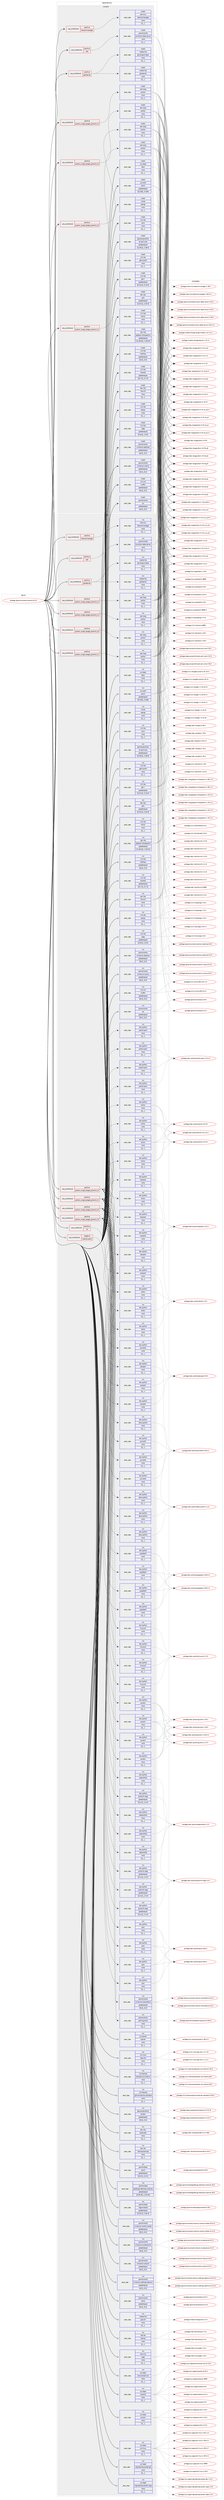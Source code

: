 digraph prolog {

# *************
# Graph options
# *************

newrank=true;
concentrate=true;
compound=true;
graph [rankdir=LR,fontname=Helvetica,fontsize=10,ranksep=1.5];#, ranksep=2.5, nodesep=0.2];
edge  [arrowhead=vee];
node  [fontname=Helvetica,fontsize=10];

# **********
# The ebuild
# **********

subgraph cluster_leftcol {
color=gray;
label=<<i>ebuild</i>>;
id [label="portage://gnome-extra/cinnamon-6.2.9", color=red, width=4, href="../gnome-extra/cinnamon-6.2.9.svg"];
}

# ****************
# The dependencies
# ****************

subgraph cluster_midcol {
color=gray;
label=<<i>dependencies</i>>;
subgraph cluster_compile {
fillcolor="#eeeeee";
style=filled;
label=<<i>compile</i>>;
subgraph cond67450 {
dependency242750 [label=<<TABLE BORDER="0" CELLBORDER="1" CELLSPACING="0" CELLPADDING="4"><TR><TD ROWSPAN="3" CELLPADDING="10">use_conditional</TD></TR><TR><TD>positive</TD></TR><TR><TD>eds</TD></TR></TABLE>>, shape=none, color=red];
subgraph pack173786 {
dependency242751 [label=<<TABLE BORDER="0" CELLBORDER="1" CELLSPACING="0" CELLPADDING="4" WIDTH="220"><TR><TD ROWSPAN="6" CELLPADDING="30">pack_dep</TD></TR><TR><TD WIDTH="110">install</TD></TR><TR><TD>gnome-extra</TD></TR><TR><TD>evolution-data-server</TD></TR><TR><TD>none</TD></TR><TR><TD>[[],,,,]</TD></TR></TABLE>>, shape=none, color=blue];
}
dependency242750:e -> dependency242751:w [weight=20,style="dashed",arrowhead="vee"];
}
id:e -> dependency242750:w [weight=20,style="solid",arrowhead="vee"];
subgraph cond67451 {
dependency242752 [label=<<TABLE BORDER="0" CELLBORDER="1" CELLSPACING="0" CELLPADDING="4"><TR><TD ROWSPAN="3" CELLPADDING="10">use_conditional</TD></TR><TR><TD>positive</TD></TR><TR><TD>gstreamer</TD></TR></TABLE>>, shape=none, color=red];
subgraph pack173787 {
dependency242753 [label=<<TABLE BORDER="0" CELLBORDER="1" CELLSPACING="0" CELLPADDING="4" WIDTH="220"><TR><TD ROWSPAN="6" CELLPADDING="30">pack_dep</TD></TR><TR><TD WIDTH="110">install</TD></TR><TR><TD>media-libs</TD></TR><TR><TD>gst-plugins-base</TD></TR><TR><TD>none</TD></TR><TR><TD>[[],,,,]</TD></TR></TABLE>>, shape=none, color=blue];
}
dependency242752:e -> dependency242753:w [weight=20,style="dashed",arrowhead="vee"];
subgraph pack173788 {
dependency242754 [label=<<TABLE BORDER="0" CELLBORDER="1" CELLSPACING="0" CELLPADDING="4" WIDTH="220"><TR><TD ROWSPAN="6" CELLPADDING="30">pack_dep</TD></TR><TR><TD WIDTH="110">install</TD></TR><TR><TD>media-libs</TD></TR><TR><TD>gstreamer</TD></TR><TR><TD>none</TD></TR><TR><TD>[[],,,,]</TD></TR></TABLE>>, shape=none, color=blue];
}
dependency242752:e -> dependency242754:w [weight=20,style="dashed",arrowhead="vee"];
}
id:e -> dependency242752:w [weight=20,style="solid",arrowhead="vee"];
subgraph cond67452 {
dependency242755 [label=<<TABLE BORDER="0" CELLBORDER="1" CELLSPACING="0" CELLPADDING="4"><TR><TD ROWSPAN="3" CELLPADDING="10">use_conditional</TD></TR><TR><TD>positive</TD></TR><TR><TD>networkmanager</TD></TR></TABLE>>, shape=none, color=red];
subgraph pack173789 {
dependency242756 [label=<<TABLE BORDER="0" CELLBORDER="1" CELLSPACING="0" CELLPADDING="4" WIDTH="220"><TR><TD ROWSPAN="6" CELLPADDING="30">pack_dep</TD></TR><TR><TD WIDTH="110">install</TD></TR><TR><TD>net-misc</TD></TR><TR><TD>networkmanager</TD></TR><TR><TD>none</TD></TR><TR><TD>[[],,,,]</TD></TR></TABLE>>, shape=none, color=blue];
}
dependency242755:e -> dependency242756:w [weight=20,style="dashed",arrowhead="vee"];
}
id:e -> dependency242755:w [weight=20,style="solid",arrowhead="vee"];
subgraph cond67453 {
dependency242757 [label=<<TABLE BORDER="0" CELLBORDER="1" CELLSPACING="0" CELLPADDING="4"><TR><TD ROWSPAN="3" CELLPADDING="10">use_conditional</TD></TR><TR><TD>positive</TD></TR><TR><TD>python_single_target_python3_10</TD></TR></TABLE>>, shape=none, color=red];
subgraph pack173790 {
dependency242758 [label=<<TABLE BORDER="0" CELLBORDER="1" CELLSPACING="0" CELLPADDING="4" WIDTH="220"><TR><TD ROWSPAN="6" CELLPADDING="30">pack_dep</TD></TR><TR><TD WIDTH="110">install</TD></TR><TR><TD>dev-lang</TD></TR><TR><TD>python</TD></TR><TR><TD>none</TD></TR><TR><TD>[[],,,,]</TD></TR></TABLE>>, shape=none, color=blue];
}
dependency242757:e -> dependency242758:w [weight=20,style="dashed",arrowhead="vee"];
}
id:e -> dependency242757:w [weight=20,style="solid",arrowhead="vee"];
subgraph cond67454 {
dependency242759 [label=<<TABLE BORDER="0" CELLBORDER="1" CELLSPACING="0" CELLPADDING="4"><TR><TD ROWSPAN="3" CELLPADDING="10">use_conditional</TD></TR><TR><TD>positive</TD></TR><TR><TD>python_single_target_python3_11</TD></TR></TABLE>>, shape=none, color=red];
subgraph pack173791 {
dependency242760 [label=<<TABLE BORDER="0" CELLBORDER="1" CELLSPACING="0" CELLPADDING="4" WIDTH="220"><TR><TD ROWSPAN="6" CELLPADDING="30">pack_dep</TD></TR><TR><TD WIDTH="110">install</TD></TR><TR><TD>dev-lang</TD></TR><TR><TD>python</TD></TR><TR><TD>none</TD></TR><TR><TD>[[],,,,]</TD></TR></TABLE>>, shape=none, color=blue];
}
dependency242759:e -> dependency242760:w [weight=20,style="dashed",arrowhead="vee"];
}
id:e -> dependency242759:w [weight=20,style="solid",arrowhead="vee"];
subgraph cond67455 {
dependency242761 [label=<<TABLE BORDER="0" CELLBORDER="1" CELLSPACING="0" CELLPADDING="4"><TR><TD ROWSPAN="3" CELLPADDING="10">use_conditional</TD></TR><TR><TD>positive</TD></TR><TR><TD>python_single_target_python3_12</TD></TR></TABLE>>, shape=none, color=red];
subgraph pack173792 {
dependency242762 [label=<<TABLE BORDER="0" CELLBORDER="1" CELLSPACING="0" CELLPADDING="4" WIDTH="220"><TR><TD ROWSPAN="6" CELLPADDING="30">pack_dep</TD></TR><TR><TD WIDTH="110">install</TD></TR><TR><TD>dev-lang</TD></TR><TR><TD>python</TD></TR><TR><TD>none</TD></TR><TR><TD>[[],,,,]</TD></TR></TABLE>>, shape=none, color=blue];
}
dependency242761:e -> dependency242762:w [weight=20,style="dashed",arrowhead="vee"];
}
id:e -> dependency242761:w [weight=20,style="solid",arrowhead="vee"];
subgraph cond67456 {
dependency242763 [label=<<TABLE BORDER="0" CELLBORDER="1" CELLSPACING="0" CELLPADDING="4"><TR><TD ROWSPAN="3" CELLPADDING="10">use_conditional</TD></TR><TR><TD>positive</TD></TR><TR><TD>python_single_target_python3_13</TD></TR></TABLE>>, shape=none, color=red];
subgraph pack173793 {
dependency242764 [label=<<TABLE BORDER="0" CELLBORDER="1" CELLSPACING="0" CELLPADDING="4" WIDTH="220"><TR><TD ROWSPAN="6" CELLPADDING="30">pack_dep</TD></TR><TR><TD WIDTH="110">install</TD></TR><TR><TD>dev-lang</TD></TR><TR><TD>python</TD></TR><TR><TD>none</TD></TR><TR><TD>[[],,,,]</TD></TR></TABLE>>, shape=none, color=blue];
}
dependency242763:e -> dependency242764:w [weight=20,style="dashed",arrowhead="vee"];
}
id:e -> dependency242763:w [weight=20,style="solid",arrowhead="vee"];
subgraph pack173794 {
dependency242765 [label=<<TABLE BORDER="0" CELLBORDER="1" CELLSPACING="0" CELLPADDING="4" WIDTH="220"><TR><TD ROWSPAN="6" CELLPADDING="30">pack_dep</TD></TR><TR><TD WIDTH="110">install</TD></TR><TR><TD>app-accessibility</TD></TR><TR><TD>at-spi2-core</TD></TR><TR><TD>greaterequal</TD></TR><TR><TD>[[2,46,0],,,2.46.0]</TD></TR></TABLE>>, shape=none, color=blue];
}
id:e -> dependency242765:w [weight=20,style="solid",arrowhead="vee"];
subgraph pack173795 {
dependency242766 [label=<<TABLE BORDER="0" CELLBORDER="1" CELLSPACING="0" CELLPADDING="4" WIDTH="220"><TR><TD ROWSPAN="6" CELLPADDING="30">pack_dep</TD></TR><TR><TD WIDTH="110">install</TD></TR><TR><TD>dev-libs</TD></TR><TR><TD>glib</TD></TR><TR><TD>greaterequal</TD></TR><TR><TD>[[2,52,0],,,2.52.0]</TD></TR></TABLE>>, shape=none, color=blue];
}
id:e -> dependency242766:w [weight=20,style="solid",arrowhead="vee"];
subgraph pack173796 {
dependency242767 [label=<<TABLE BORDER="0" CELLBORDER="1" CELLSPACING="0" CELLPADDING="4" WIDTH="220"><TR><TD ROWSPAN="6" CELLPADDING="30">pack_dep</TD></TR><TR><TD WIDTH="110">install</TD></TR><TR><TD>dev-libs</TD></TR><TR><TD>gobject-introspection</TD></TR><TR><TD>greaterequal</TD></TR><TR><TD>[[1,29,15],,,1.29.15]</TD></TR></TABLE>>, shape=none, color=blue];
}
id:e -> dependency242767:w [weight=20,style="solid",arrowhead="vee"];
subgraph pack173797 {
dependency242768 [label=<<TABLE BORDER="0" CELLBORDER="1" CELLSPACING="0" CELLPADDING="4" WIDTH="220"><TR><TD ROWSPAN="6" CELLPADDING="30">pack_dep</TD></TR><TR><TD WIDTH="110">install</TD></TR><TR><TD>dev-libs</TD></TR><TR><TD>libxml2</TD></TR><TR><TD>none</TD></TR><TR><TD>[[],,,,]</TD></TR></TABLE>>, shape=none, color=blue];
}
id:e -> dependency242768:w [weight=20,style="solid",arrowhead="vee"];
subgraph pack173798 {
dependency242769 [label=<<TABLE BORDER="0" CELLBORDER="1" CELLSPACING="0" CELLPADDING="4" WIDTH="220"><TR><TD ROWSPAN="6" CELLPADDING="30">pack_dep</TD></TR><TR><TD WIDTH="110">install</TD></TR><TR><TD>gnome-extra</TD></TR><TR><TD>cinnamon-desktop</TD></TR><TR><TD>greaterequal</TD></TR><TR><TD>[[6,2],,,6.2]</TD></TR></TABLE>>, shape=none, color=blue];
}
id:e -> dependency242769:w [weight=20,style="solid",arrowhead="vee"];
subgraph pack173799 {
dependency242770 [label=<<TABLE BORDER="0" CELLBORDER="1" CELLSPACING="0" CELLPADDING="4" WIDTH="220"><TR><TD ROWSPAN="6" CELLPADDING="30">pack_dep</TD></TR><TR><TD WIDTH="110">install</TD></TR><TR><TD>gnome-extra</TD></TR><TR><TD>cinnamon-menus</TD></TR><TR><TD>greaterequal</TD></TR><TR><TD>[[6,2],,,6.2]</TD></TR></TABLE>>, shape=none, color=blue];
}
id:e -> dependency242770:w [weight=20,style="solid",arrowhead="vee"];
subgraph pack173800 {
dependency242771 [label=<<TABLE BORDER="0" CELLBORDER="1" CELLSPACING="0" CELLPADDING="4" WIDTH="220"><TR><TD ROWSPAN="6" CELLPADDING="30">pack_dep</TD></TR><TR><TD WIDTH="110">install</TD></TR><TR><TD>gnome-extra</TD></TR><TR><TD>cjs</TD></TR><TR><TD>greaterequal</TD></TR><TR><TD>[[6,2],,,6.2]</TD></TR></TABLE>>, shape=none, color=blue];
}
id:e -> dependency242771:w [weight=20,style="solid",arrowhead="vee"];
subgraph pack173801 {
dependency242772 [label=<<TABLE BORDER="0" CELLBORDER="1" CELLSPACING="0" CELLPADDING="4" WIDTH="220"><TR><TD ROWSPAN="6" CELLPADDING="30">pack_dep</TD></TR><TR><TD WIDTH="110">install</TD></TR><TR><TD>sys-apps</TD></TR><TR><TD>dbus</TD></TR><TR><TD>none</TD></TR><TR><TD>[[],,,,]</TD></TR></TABLE>>, shape=none, color=blue];
}
id:e -> dependency242772:w [weight=20,style="solid",arrowhead="vee"];
subgraph pack173802 {
dependency242773 [label=<<TABLE BORDER="0" CELLBORDER="1" CELLSPACING="0" CELLPADDING="4" WIDTH="220"><TR><TD ROWSPAN="6" CELLPADDING="30">pack_dep</TD></TR><TR><TD WIDTH="110">install</TD></TR><TR><TD>sys-auth</TD></TR><TR><TD>polkit</TD></TR><TR><TD>greaterequal</TD></TR><TR><TD>[[0,100],,,0.100]</TD></TR></TABLE>>, shape=none, color=blue];
}
id:e -> dependency242773:w [weight=20,style="solid",arrowhead="vee"];
subgraph pack173803 {
dependency242774 [label=<<TABLE BORDER="0" CELLBORDER="1" CELLSPACING="0" CELLPADDING="4" WIDTH="220"><TR><TD ROWSPAN="6" CELLPADDING="30">pack_dep</TD></TR><TR><TD WIDTH="110">install</TD></TR><TR><TD>virtual</TD></TR><TR><TD>opengl</TD></TR><TR><TD>none</TD></TR><TR><TD>[[],,,,]</TD></TR></TABLE>>, shape=none, color=blue];
}
id:e -> dependency242774:w [weight=20,style="solid",arrowhead="vee"];
subgraph pack173804 {
dependency242775 [label=<<TABLE BORDER="0" CELLBORDER="1" CELLSPACING="0" CELLPADDING="4" WIDTH="220"><TR><TD ROWSPAN="6" CELLPADDING="30">pack_dep</TD></TR><TR><TD WIDTH="110">install</TD></TR><TR><TD>x11-libs</TD></TR><TR><TD>cairo</TD></TR><TR><TD>none</TD></TR><TR><TD>[[],,,,]</TD></TR></TABLE>>, shape=none, color=blue];
}
id:e -> dependency242775:w [weight=20,style="solid",arrowhead="vee"];
subgraph pack173805 {
dependency242776 [label=<<TABLE BORDER="0" CELLBORDER="1" CELLSPACING="0" CELLPADDING="4" WIDTH="220"><TR><TD ROWSPAN="6" CELLPADDING="30">pack_dep</TD></TR><TR><TD WIDTH="110">install</TD></TR><TR><TD>x11-libs</TD></TR><TR><TD>gdk-pixbuf</TD></TR><TR><TD>none</TD></TR><TR><TD>[[],,,,]</TD></TR></TABLE>>, shape=none, color=blue];
}
id:e -> dependency242776:w [weight=20,style="solid",arrowhead="vee"];
subgraph pack173806 {
dependency242777 [label=<<TABLE BORDER="0" CELLBORDER="1" CELLSPACING="0" CELLPADDING="4" WIDTH="220"><TR><TD ROWSPAN="6" CELLPADDING="30">pack_dep</TD></TR><TR><TD WIDTH="110">install</TD></TR><TR><TD>x11-libs</TD></TR><TR><TD>gtk+</TD></TR><TR><TD>greaterequal</TD></TR><TR><TD>[[3,12,0],,,3.12.0]</TD></TR></TABLE>>, shape=none, color=blue];
}
id:e -> dependency242777:w [weight=20,style="solid",arrowhead="vee"];
subgraph pack173807 {
dependency242778 [label=<<TABLE BORDER="0" CELLBORDER="1" CELLSPACING="0" CELLPADDING="4" WIDTH="220"><TR><TD ROWSPAN="6" CELLPADDING="30">pack_dep</TD></TR><TR><TD WIDTH="110">install</TD></TR><TR><TD>x11-libs</TD></TR><TR><TD>libX11</TD></TR><TR><TD>none</TD></TR><TR><TD>[[],,,,]</TD></TR></TABLE>>, shape=none, color=blue];
}
id:e -> dependency242778:w [weight=20,style="solid",arrowhead="vee"];
subgraph pack173808 {
dependency242779 [label=<<TABLE BORDER="0" CELLBORDER="1" CELLSPACING="0" CELLPADDING="4" WIDTH="220"><TR><TD ROWSPAN="6" CELLPADDING="30">pack_dep</TD></TR><TR><TD WIDTH="110">install</TD></TR><TR><TD>x11-libs</TD></TR><TR><TD>libXfixes</TD></TR><TR><TD>greaterequal</TD></TR><TR><TD>[[5,0],,,5.0]</TD></TR></TABLE>>, shape=none, color=blue];
}
id:e -> dependency242779:w [weight=20,style="solid",arrowhead="vee"];
subgraph pack173809 {
dependency242780 [label=<<TABLE BORDER="0" CELLBORDER="1" CELLSPACING="0" CELLPADDING="4" WIDTH="220"><TR><TD ROWSPAN="6" CELLPADDING="30">pack_dep</TD></TR><TR><TD WIDTH="110">install</TD></TR><TR><TD>x11-libs</TD></TR><TR><TD>libnotify</TD></TR><TR><TD>greaterequal</TD></TR><TR><TD>[[0,7,3],,,0.7.3]</TD></TR></TABLE>>, shape=none, color=blue];
}
id:e -> dependency242780:w [weight=20,style="solid",arrowhead="vee"];
subgraph pack173810 {
dependency242781 [label=<<TABLE BORDER="0" CELLBORDER="1" CELLSPACING="0" CELLPADDING="4" WIDTH="220"><TR><TD ROWSPAN="6" CELLPADDING="30">pack_dep</TD></TR><TR><TD WIDTH="110">install</TD></TR><TR><TD>x11-libs</TD></TR><TR><TD>pango</TD></TR><TR><TD>none</TD></TR><TR><TD>[[],,,,]</TD></TR></TABLE>>, shape=none, color=blue];
}
id:e -> dependency242781:w [weight=20,style="solid",arrowhead="vee"];
subgraph pack173811 {
dependency242782 [label=<<TABLE BORDER="0" CELLBORDER="1" CELLSPACING="0" CELLPADDING="4" WIDTH="220"><TR><TD ROWSPAN="6" CELLPADDING="30">pack_dep</TD></TR><TR><TD WIDTH="110">install</TD></TR><TR><TD>x11-libs</TD></TR><TR><TD>xapp</TD></TR><TR><TD>greaterequal</TD></TR><TR><TD>[[2,8,4],,,2.8.4]</TD></TR></TABLE>>, shape=none, color=blue];
}
id:e -> dependency242782:w [weight=20,style="solid",arrowhead="vee"];
subgraph pack173812 {
dependency242783 [label=<<TABLE BORDER="0" CELLBORDER="1" CELLSPACING="0" CELLPADDING="4" WIDTH="220"><TR><TD ROWSPAN="6" CELLPADDING="30">pack_dep</TD></TR><TR><TD WIDTH="110">install</TD></TR><TR><TD>x11-wm</TD></TR><TR><TD>muffin</TD></TR><TR><TD>greaterequal</TD></TR><TR><TD>[[6,2],,,6.2]</TD></TR></TABLE>>, shape=none, color=blue];
}
id:e -> dependency242783:w [weight=20,style="solid",arrowhead="vee"];
}
subgraph cluster_compileandrun {
fillcolor="#eeeeee";
style=filled;
label=<<i>compile and run</i>>;
}
subgraph cluster_run {
fillcolor="#eeeeee";
style=filled;
label=<<i>run</i>>;
subgraph cond67457 {
dependency242784 [label=<<TABLE BORDER="0" CELLBORDER="1" CELLSPACING="0" CELLPADDING="4"><TR><TD ROWSPAN="3" CELLPADDING="10">use_conditional</TD></TR><TR><TD>negative</TD></TR><TR><TD>internal-polkit</TD></TR></TABLE>>, shape=none, color=red];
subgraph pack173813 {
dependency242785 [label=<<TABLE BORDER="0" CELLBORDER="1" CELLSPACING="0" CELLPADDING="4" WIDTH="220"><TR><TD ROWSPAN="6" CELLPADDING="30">pack_dep</TD></TR><TR><TD WIDTH="110">run</TD></TR><TR><TD>gnome-extra</TD></TR><TR><TD>polkit-gnome</TD></TR><TR><TD>none</TD></TR><TR><TD>[[],,,,]</TD></TR></TABLE>>, shape=none, color=blue];
}
dependency242784:e -> dependency242785:w [weight=20,style="dashed",arrowhead="vee"];
}
id:e -> dependency242784:w [weight=20,style="solid",arrowhead="odot"];
subgraph cond67458 {
dependency242786 [label=<<TABLE BORDER="0" CELLBORDER="1" CELLSPACING="0" CELLPADDING="4"><TR><TD ROWSPAN="3" CELLPADDING="10">use_conditional</TD></TR><TR><TD>positive</TD></TR><TR><TD>eds</TD></TR></TABLE>>, shape=none, color=red];
subgraph pack173814 {
dependency242787 [label=<<TABLE BORDER="0" CELLBORDER="1" CELLSPACING="0" CELLPADDING="4" WIDTH="220"><TR><TD ROWSPAN="6" CELLPADDING="30">pack_dep</TD></TR><TR><TD WIDTH="110">run</TD></TR><TR><TD>gnome-extra</TD></TR><TR><TD>evolution-data-server</TD></TR><TR><TD>none</TD></TR><TR><TD>[[],,,,]</TD></TR></TABLE>>, shape=none, color=blue];
}
dependency242786:e -> dependency242787:w [weight=20,style="dashed",arrowhead="vee"];
}
id:e -> dependency242786:w [weight=20,style="solid",arrowhead="odot"];
subgraph cond67459 {
dependency242788 [label=<<TABLE BORDER="0" CELLBORDER="1" CELLSPACING="0" CELLPADDING="4"><TR><TD ROWSPAN="3" CELLPADDING="10">use_conditional</TD></TR><TR><TD>positive</TD></TR><TR><TD>gstreamer</TD></TR></TABLE>>, shape=none, color=red];
subgraph pack173815 {
dependency242789 [label=<<TABLE BORDER="0" CELLBORDER="1" CELLSPACING="0" CELLPADDING="4" WIDTH="220"><TR><TD ROWSPAN="6" CELLPADDING="30">pack_dep</TD></TR><TR><TD WIDTH="110">run</TD></TR><TR><TD>media-libs</TD></TR><TR><TD>gst-plugins-base</TD></TR><TR><TD>none</TD></TR><TR><TD>[[],,,,]</TD></TR></TABLE>>, shape=none, color=blue];
}
dependency242788:e -> dependency242789:w [weight=20,style="dashed",arrowhead="vee"];
subgraph pack173816 {
dependency242790 [label=<<TABLE BORDER="0" CELLBORDER="1" CELLSPACING="0" CELLPADDING="4" WIDTH="220"><TR><TD ROWSPAN="6" CELLPADDING="30">pack_dep</TD></TR><TR><TD WIDTH="110">run</TD></TR><TR><TD>media-libs</TD></TR><TR><TD>gstreamer</TD></TR><TR><TD>none</TD></TR><TR><TD>[[],,,,]</TD></TR></TABLE>>, shape=none, color=blue];
}
dependency242788:e -> dependency242790:w [weight=20,style="dashed",arrowhead="vee"];
}
id:e -> dependency242788:w [weight=20,style="solid",arrowhead="odot"];
subgraph cond67460 {
dependency242791 [label=<<TABLE BORDER="0" CELLBORDER="1" CELLSPACING="0" CELLPADDING="4"><TR><TD ROWSPAN="3" CELLPADDING="10">use_conditional</TD></TR><TR><TD>positive</TD></TR><TR><TD>networkmanager</TD></TR></TABLE>>, shape=none, color=red];
subgraph pack173817 {
dependency242792 [label=<<TABLE BORDER="0" CELLBORDER="1" CELLSPACING="0" CELLPADDING="4" WIDTH="220"><TR><TD ROWSPAN="6" CELLPADDING="30">pack_dep</TD></TR><TR><TD WIDTH="110">run</TD></TR><TR><TD>net-misc</TD></TR><TR><TD>networkmanager</TD></TR><TR><TD>none</TD></TR><TR><TD>[[],,,,]</TD></TR></TABLE>>, shape=none, color=blue];
}
dependency242791:e -> dependency242792:w [weight=20,style="dashed",arrowhead="vee"];
}
id:e -> dependency242791:w [weight=20,style="solid",arrowhead="odot"];
subgraph cond67461 {
dependency242793 [label=<<TABLE BORDER="0" CELLBORDER="1" CELLSPACING="0" CELLPADDING="4"><TR><TD ROWSPAN="3" CELLPADDING="10">use_conditional</TD></TR><TR><TD>positive</TD></TR><TR><TD>nls</TD></TR></TABLE>>, shape=none, color=red];
subgraph pack173818 {
dependency242794 [label=<<TABLE BORDER="0" CELLBORDER="1" CELLSPACING="0" CELLPADDING="4" WIDTH="220"><TR><TD ROWSPAN="6" CELLPADDING="30">pack_dep</TD></TR><TR><TD WIDTH="110">run</TD></TR><TR><TD>gnome-extra</TD></TR><TR><TD>cinnamon-translations</TD></TR><TR><TD>greaterequal</TD></TR><TR><TD>[[6,2],,,6.2]</TD></TR></TABLE>>, shape=none, color=blue];
}
dependency242793:e -> dependency242794:w [weight=20,style="dashed",arrowhead="vee"];
}
id:e -> dependency242793:w [weight=20,style="solid",arrowhead="odot"];
subgraph cond67462 {
dependency242795 [label=<<TABLE BORDER="0" CELLBORDER="1" CELLSPACING="0" CELLPADDING="4"><TR><TD ROWSPAN="3" CELLPADDING="10">use_conditional</TD></TR><TR><TD>positive</TD></TR><TR><TD>python_single_target_python3_10</TD></TR></TABLE>>, shape=none, color=red];
subgraph pack173819 {
dependency242796 [label=<<TABLE BORDER="0" CELLBORDER="1" CELLSPACING="0" CELLPADDING="4" WIDTH="220"><TR><TD ROWSPAN="6" CELLPADDING="30">pack_dep</TD></TR><TR><TD WIDTH="110">run</TD></TR><TR><TD>dev-lang</TD></TR><TR><TD>python</TD></TR><TR><TD>none</TD></TR><TR><TD>[[],,,,]</TD></TR></TABLE>>, shape=none, color=blue];
}
dependency242795:e -> dependency242796:w [weight=20,style="dashed",arrowhead="vee"];
}
id:e -> dependency242795:w [weight=20,style="solid",arrowhead="odot"];
subgraph cond67463 {
dependency242797 [label=<<TABLE BORDER="0" CELLBORDER="1" CELLSPACING="0" CELLPADDING="4"><TR><TD ROWSPAN="3" CELLPADDING="10">use_conditional</TD></TR><TR><TD>positive</TD></TR><TR><TD>python_single_target_python3_10</TD></TR></TABLE>>, shape=none, color=red];
subgraph pack173820 {
dependency242798 [label=<<TABLE BORDER="0" CELLBORDER="1" CELLSPACING="0" CELLPADDING="4" WIDTH="220"><TR><TD ROWSPAN="6" CELLPADDING="30">pack_dep</TD></TR><TR><TD WIDTH="110">run</TD></TR><TR><TD>dev-python</TD></TR><TR><TD>dbus-python</TD></TR><TR><TD>none</TD></TR><TR><TD>[[],,,,]</TD></TR></TABLE>>, shape=none, color=blue];
}
dependency242797:e -> dependency242798:w [weight=20,style="dashed",arrowhead="vee"];
subgraph pack173821 {
dependency242799 [label=<<TABLE BORDER="0" CELLBORDER="1" CELLSPACING="0" CELLPADDING="4" WIDTH="220"><TR><TD ROWSPAN="6" CELLPADDING="30">pack_dep</TD></TR><TR><TD WIDTH="110">run</TD></TR><TR><TD>dev-python</TD></TR><TR><TD>distro</TD></TR><TR><TD>none</TD></TR><TR><TD>[[],,,,]</TD></TR></TABLE>>, shape=none, color=blue];
}
dependency242797:e -> dependency242799:w [weight=20,style="dashed",arrowhead="vee"];
subgraph pack173822 {
dependency242800 [label=<<TABLE BORDER="0" CELLBORDER="1" CELLSPACING="0" CELLPADDING="4" WIDTH="220"><TR><TD ROWSPAN="6" CELLPADDING="30">pack_dep</TD></TR><TR><TD WIDTH="110">run</TD></TR><TR><TD>dev-python</TD></TR><TR><TD>pexpect</TD></TR><TR><TD>none</TD></TR><TR><TD>[[],,,,]</TD></TR></TABLE>>, shape=none, color=blue];
}
dependency242797:e -> dependency242800:w [weight=20,style="dashed",arrowhead="vee"];
subgraph pack173823 {
dependency242801 [label=<<TABLE BORDER="0" CELLBORDER="1" CELLSPACING="0" CELLPADDING="4" WIDTH="220"><TR><TD ROWSPAN="6" CELLPADDING="30">pack_dep</TD></TR><TR><TD WIDTH="110">run</TD></TR><TR><TD>dev-python</TD></TR><TR><TD>pillow</TD></TR><TR><TD>none</TD></TR><TR><TD>[[],,,,]</TD></TR></TABLE>>, shape=none, color=blue];
}
dependency242797:e -> dependency242801:w [weight=20,style="dashed",arrowhead="vee"];
subgraph pack173824 {
dependency242802 [label=<<TABLE BORDER="0" CELLBORDER="1" CELLSPACING="0" CELLPADDING="4" WIDTH="220"><TR><TD ROWSPAN="6" CELLPADDING="30">pack_dep</TD></TR><TR><TD WIDTH="110">run</TD></TR><TR><TD>dev-python</TD></TR><TR><TD>pycairo</TD></TR><TR><TD>none</TD></TR><TR><TD>[[],,,,]</TD></TR></TABLE>>, shape=none, color=blue];
}
dependency242797:e -> dependency242802:w [weight=20,style="dashed",arrowhead="vee"];
subgraph pack173825 {
dependency242803 [label=<<TABLE BORDER="0" CELLBORDER="1" CELLSPACING="0" CELLPADDING="4" WIDTH="220"><TR><TD ROWSPAN="6" CELLPADDING="30">pack_dep</TD></TR><TR><TD WIDTH="110">run</TD></TR><TR><TD>dev-python</TD></TR><TR><TD>pygobject</TD></TR><TR><TD>none</TD></TR><TR><TD>[[],,,,]</TD></TR></TABLE>>, shape=none, color=blue];
}
dependency242797:e -> dependency242803:w [weight=20,style="dashed",arrowhead="vee"];
subgraph pack173826 {
dependency242804 [label=<<TABLE BORDER="0" CELLBORDER="1" CELLSPACING="0" CELLPADDING="4" WIDTH="220"><TR><TD ROWSPAN="6" CELLPADDING="30">pack_dep</TD></TR><TR><TD WIDTH="110">run</TD></TR><TR><TD>dev-python</TD></TR><TR><TD>pyinotify</TD></TR><TR><TD>none</TD></TR><TR><TD>[[],,,,]</TD></TR></TABLE>>, shape=none, color=blue];
}
dependency242797:e -> dependency242804:w [weight=20,style="dashed",arrowhead="vee"];
subgraph pack173827 {
dependency242805 [label=<<TABLE BORDER="0" CELLBORDER="1" CELLSPACING="0" CELLPADDING="4" WIDTH="220"><TR><TD ROWSPAN="6" CELLPADDING="30">pack_dep</TD></TR><TR><TD WIDTH="110">run</TD></TR><TR><TD>dev-python</TD></TR><TR><TD>python-pam</TD></TR><TR><TD>none</TD></TR><TR><TD>[[],,,,]</TD></TR></TABLE>>, shape=none, color=blue];
}
dependency242797:e -> dependency242805:w [weight=20,style="dashed",arrowhead="vee"];
subgraph pack173828 {
dependency242806 [label=<<TABLE BORDER="0" CELLBORDER="1" CELLSPACING="0" CELLPADDING="4" WIDTH="220"><TR><TD ROWSPAN="6" CELLPADDING="30">pack_dep</TD></TR><TR><TD WIDTH="110">run</TD></TR><TR><TD>dev-python</TD></TR><TR><TD>pytz</TD></TR><TR><TD>none</TD></TR><TR><TD>[[],,,,]</TD></TR></TABLE>>, shape=none, color=blue];
}
dependency242797:e -> dependency242806:w [weight=20,style="dashed",arrowhead="vee"];
subgraph pack173829 {
dependency242807 [label=<<TABLE BORDER="0" CELLBORDER="1" CELLSPACING="0" CELLPADDING="4" WIDTH="220"><TR><TD ROWSPAN="6" CELLPADDING="30">pack_dep</TD></TR><TR><TD WIDTH="110">run</TD></TR><TR><TD>dev-python</TD></TR><TR><TD>requests</TD></TR><TR><TD>none</TD></TR><TR><TD>[[],,,,]</TD></TR></TABLE>>, shape=none, color=blue];
}
dependency242797:e -> dependency242807:w [weight=20,style="dashed",arrowhead="vee"];
subgraph pack173830 {
dependency242808 [label=<<TABLE BORDER="0" CELLBORDER="1" CELLSPACING="0" CELLPADDING="4" WIDTH="220"><TR><TD ROWSPAN="6" CELLPADDING="30">pack_dep</TD></TR><TR><TD WIDTH="110">run</TD></TR><TR><TD>dev-python</TD></TR><TR><TD>setproctitle</TD></TR><TR><TD>none</TD></TR><TR><TD>[[],,,,]</TD></TR></TABLE>>, shape=none, color=blue];
}
dependency242797:e -> dependency242808:w [weight=20,style="dashed",arrowhead="vee"];
subgraph pack173831 {
dependency242809 [label=<<TABLE BORDER="0" CELLBORDER="1" CELLSPACING="0" CELLPADDING="4" WIDTH="220"><TR><TD ROWSPAN="6" CELLPADDING="30">pack_dep</TD></TR><TR><TD WIDTH="110">run</TD></TR><TR><TD>dev-python</TD></TR><TR><TD>tinycss2</TD></TR><TR><TD>none</TD></TR><TR><TD>[[],,,,]</TD></TR></TABLE>>, shape=none, color=blue];
}
dependency242797:e -> dependency242809:w [weight=20,style="dashed",arrowhead="vee"];
subgraph pack173832 {
dependency242810 [label=<<TABLE BORDER="0" CELLBORDER="1" CELLSPACING="0" CELLPADDING="4" WIDTH="220"><TR><TD ROWSPAN="6" CELLPADDING="30">pack_dep</TD></TR><TR><TD WIDTH="110">run</TD></TR><TR><TD>dev-python</TD></TR><TR><TD>python3-xapp</TD></TR><TR><TD>greaterequal</TD></TR><TR><TD>[[2,4,2],,,2.4.2]</TD></TR></TABLE>>, shape=none, color=blue];
}
dependency242797:e -> dependency242810:w [weight=20,style="dashed",arrowhead="vee"];
}
id:e -> dependency242797:w [weight=20,style="solid",arrowhead="odot"];
subgraph cond67464 {
dependency242811 [label=<<TABLE BORDER="0" CELLBORDER="1" CELLSPACING="0" CELLPADDING="4"><TR><TD ROWSPAN="3" CELLPADDING="10">use_conditional</TD></TR><TR><TD>positive</TD></TR><TR><TD>python_single_target_python3_11</TD></TR></TABLE>>, shape=none, color=red];
subgraph pack173833 {
dependency242812 [label=<<TABLE BORDER="0" CELLBORDER="1" CELLSPACING="0" CELLPADDING="4" WIDTH="220"><TR><TD ROWSPAN="6" CELLPADDING="30">pack_dep</TD></TR><TR><TD WIDTH="110">run</TD></TR><TR><TD>dev-lang</TD></TR><TR><TD>python</TD></TR><TR><TD>none</TD></TR><TR><TD>[[],,,,]</TD></TR></TABLE>>, shape=none, color=blue];
}
dependency242811:e -> dependency242812:w [weight=20,style="dashed",arrowhead="vee"];
}
id:e -> dependency242811:w [weight=20,style="solid",arrowhead="odot"];
subgraph cond67465 {
dependency242813 [label=<<TABLE BORDER="0" CELLBORDER="1" CELLSPACING="0" CELLPADDING="4"><TR><TD ROWSPAN="3" CELLPADDING="10">use_conditional</TD></TR><TR><TD>positive</TD></TR><TR><TD>python_single_target_python3_11</TD></TR></TABLE>>, shape=none, color=red];
subgraph pack173834 {
dependency242814 [label=<<TABLE BORDER="0" CELLBORDER="1" CELLSPACING="0" CELLPADDING="4" WIDTH="220"><TR><TD ROWSPAN="6" CELLPADDING="30">pack_dep</TD></TR><TR><TD WIDTH="110">run</TD></TR><TR><TD>dev-python</TD></TR><TR><TD>dbus-python</TD></TR><TR><TD>none</TD></TR><TR><TD>[[],,,,]</TD></TR></TABLE>>, shape=none, color=blue];
}
dependency242813:e -> dependency242814:w [weight=20,style="dashed",arrowhead="vee"];
subgraph pack173835 {
dependency242815 [label=<<TABLE BORDER="0" CELLBORDER="1" CELLSPACING="0" CELLPADDING="4" WIDTH="220"><TR><TD ROWSPAN="6" CELLPADDING="30">pack_dep</TD></TR><TR><TD WIDTH="110">run</TD></TR><TR><TD>dev-python</TD></TR><TR><TD>distro</TD></TR><TR><TD>none</TD></TR><TR><TD>[[],,,,]</TD></TR></TABLE>>, shape=none, color=blue];
}
dependency242813:e -> dependency242815:w [weight=20,style="dashed",arrowhead="vee"];
subgraph pack173836 {
dependency242816 [label=<<TABLE BORDER="0" CELLBORDER="1" CELLSPACING="0" CELLPADDING="4" WIDTH="220"><TR><TD ROWSPAN="6" CELLPADDING="30">pack_dep</TD></TR><TR><TD WIDTH="110">run</TD></TR><TR><TD>dev-python</TD></TR><TR><TD>pexpect</TD></TR><TR><TD>none</TD></TR><TR><TD>[[],,,,]</TD></TR></TABLE>>, shape=none, color=blue];
}
dependency242813:e -> dependency242816:w [weight=20,style="dashed",arrowhead="vee"];
subgraph pack173837 {
dependency242817 [label=<<TABLE BORDER="0" CELLBORDER="1" CELLSPACING="0" CELLPADDING="4" WIDTH="220"><TR><TD ROWSPAN="6" CELLPADDING="30">pack_dep</TD></TR><TR><TD WIDTH="110">run</TD></TR><TR><TD>dev-python</TD></TR><TR><TD>pillow</TD></TR><TR><TD>none</TD></TR><TR><TD>[[],,,,]</TD></TR></TABLE>>, shape=none, color=blue];
}
dependency242813:e -> dependency242817:w [weight=20,style="dashed",arrowhead="vee"];
subgraph pack173838 {
dependency242818 [label=<<TABLE BORDER="0" CELLBORDER="1" CELLSPACING="0" CELLPADDING="4" WIDTH="220"><TR><TD ROWSPAN="6" CELLPADDING="30">pack_dep</TD></TR><TR><TD WIDTH="110">run</TD></TR><TR><TD>dev-python</TD></TR><TR><TD>pycairo</TD></TR><TR><TD>none</TD></TR><TR><TD>[[],,,,]</TD></TR></TABLE>>, shape=none, color=blue];
}
dependency242813:e -> dependency242818:w [weight=20,style="dashed",arrowhead="vee"];
subgraph pack173839 {
dependency242819 [label=<<TABLE BORDER="0" CELLBORDER="1" CELLSPACING="0" CELLPADDING="4" WIDTH="220"><TR><TD ROWSPAN="6" CELLPADDING="30">pack_dep</TD></TR><TR><TD WIDTH="110">run</TD></TR><TR><TD>dev-python</TD></TR><TR><TD>pygobject</TD></TR><TR><TD>none</TD></TR><TR><TD>[[],,,,]</TD></TR></TABLE>>, shape=none, color=blue];
}
dependency242813:e -> dependency242819:w [weight=20,style="dashed",arrowhead="vee"];
subgraph pack173840 {
dependency242820 [label=<<TABLE BORDER="0" CELLBORDER="1" CELLSPACING="0" CELLPADDING="4" WIDTH="220"><TR><TD ROWSPAN="6" CELLPADDING="30">pack_dep</TD></TR><TR><TD WIDTH="110">run</TD></TR><TR><TD>dev-python</TD></TR><TR><TD>pyinotify</TD></TR><TR><TD>none</TD></TR><TR><TD>[[],,,,]</TD></TR></TABLE>>, shape=none, color=blue];
}
dependency242813:e -> dependency242820:w [weight=20,style="dashed",arrowhead="vee"];
subgraph pack173841 {
dependency242821 [label=<<TABLE BORDER="0" CELLBORDER="1" CELLSPACING="0" CELLPADDING="4" WIDTH="220"><TR><TD ROWSPAN="6" CELLPADDING="30">pack_dep</TD></TR><TR><TD WIDTH="110">run</TD></TR><TR><TD>dev-python</TD></TR><TR><TD>python-pam</TD></TR><TR><TD>none</TD></TR><TR><TD>[[],,,,]</TD></TR></TABLE>>, shape=none, color=blue];
}
dependency242813:e -> dependency242821:w [weight=20,style="dashed",arrowhead="vee"];
subgraph pack173842 {
dependency242822 [label=<<TABLE BORDER="0" CELLBORDER="1" CELLSPACING="0" CELLPADDING="4" WIDTH="220"><TR><TD ROWSPAN="6" CELLPADDING="30">pack_dep</TD></TR><TR><TD WIDTH="110">run</TD></TR><TR><TD>dev-python</TD></TR><TR><TD>pytz</TD></TR><TR><TD>none</TD></TR><TR><TD>[[],,,,]</TD></TR></TABLE>>, shape=none, color=blue];
}
dependency242813:e -> dependency242822:w [weight=20,style="dashed",arrowhead="vee"];
subgraph pack173843 {
dependency242823 [label=<<TABLE BORDER="0" CELLBORDER="1" CELLSPACING="0" CELLPADDING="4" WIDTH="220"><TR><TD ROWSPAN="6" CELLPADDING="30">pack_dep</TD></TR><TR><TD WIDTH="110">run</TD></TR><TR><TD>dev-python</TD></TR><TR><TD>requests</TD></TR><TR><TD>none</TD></TR><TR><TD>[[],,,,]</TD></TR></TABLE>>, shape=none, color=blue];
}
dependency242813:e -> dependency242823:w [weight=20,style="dashed",arrowhead="vee"];
subgraph pack173844 {
dependency242824 [label=<<TABLE BORDER="0" CELLBORDER="1" CELLSPACING="0" CELLPADDING="4" WIDTH="220"><TR><TD ROWSPAN="6" CELLPADDING="30">pack_dep</TD></TR><TR><TD WIDTH="110">run</TD></TR><TR><TD>dev-python</TD></TR><TR><TD>setproctitle</TD></TR><TR><TD>none</TD></TR><TR><TD>[[],,,,]</TD></TR></TABLE>>, shape=none, color=blue];
}
dependency242813:e -> dependency242824:w [weight=20,style="dashed",arrowhead="vee"];
subgraph pack173845 {
dependency242825 [label=<<TABLE BORDER="0" CELLBORDER="1" CELLSPACING="0" CELLPADDING="4" WIDTH="220"><TR><TD ROWSPAN="6" CELLPADDING="30">pack_dep</TD></TR><TR><TD WIDTH="110">run</TD></TR><TR><TD>dev-python</TD></TR><TR><TD>tinycss2</TD></TR><TR><TD>none</TD></TR><TR><TD>[[],,,,]</TD></TR></TABLE>>, shape=none, color=blue];
}
dependency242813:e -> dependency242825:w [weight=20,style="dashed",arrowhead="vee"];
subgraph pack173846 {
dependency242826 [label=<<TABLE BORDER="0" CELLBORDER="1" CELLSPACING="0" CELLPADDING="4" WIDTH="220"><TR><TD ROWSPAN="6" CELLPADDING="30">pack_dep</TD></TR><TR><TD WIDTH="110">run</TD></TR><TR><TD>dev-python</TD></TR><TR><TD>python3-xapp</TD></TR><TR><TD>greaterequal</TD></TR><TR><TD>[[2,4,2],,,2.4.2]</TD></TR></TABLE>>, shape=none, color=blue];
}
dependency242813:e -> dependency242826:w [weight=20,style="dashed",arrowhead="vee"];
}
id:e -> dependency242813:w [weight=20,style="solid",arrowhead="odot"];
subgraph cond67466 {
dependency242827 [label=<<TABLE BORDER="0" CELLBORDER="1" CELLSPACING="0" CELLPADDING="4"><TR><TD ROWSPAN="3" CELLPADDING="10">use_conditional</TD></TR><TR><TD>positive</TD></TR><TR><TD>python_single_target_python3_12</TD></TR></TABLE>>, shape=none, color=red];
subgraph pack173847 {
dependency242828 [label=<<TABLE BORDER="0" CELLBORDER="1" CELLSPACING="0" CELLPADDING="4" WIDTH="220"><TR><TD ROWSPAN="6" CELLPADDING="30">pack_dep</TD></TR><TR><TD WIDTH="110">run</TD></TR><TR><TD>dev-lang</TD></TR><TR><TD>python</TD></TR><TR><TD>none</TD></TR><TR><TD>[[],,,,]</TD></TR></TABLE>>, shape=none, color=blue];
}
dependency242827:e -> dependency242828:w [weight=20,style="dashed",arrowhead="vee"];
}
id:e -> dependency242827:w [weight=20,style="solid",arrowhead="odot"];
subgraph cond67467 {
dependency242829 [label=<<TABLE BORDER="0" CELLBORDER="1" CELLSPACING="0" CELLPADDING="4"><TR><TD ROWSPAN="3" CELLPADDING="10">use_conditional</TD></TR><TR><TD>positive</TD></TR><TR><TD>python_single_target_python3_12</TD></TR></TABLE>>, shape=none, color=red];
subgraph pack173848 {
dependency242830 [label=<<TABLE BORDER="0" CELLBORDER="1" CELLSPACING="0" CELLPADDING="4" WIDTH="220"><TR><TD ROWSPAN="6" CELLPADDING="30">pack_dep</TD></TR><TR><TD WIDTH="110">run</TD></TR><TR><TD>dev-python</TD></TR><TR><TD>dbus-python</TD></TR><TR><TD>none</TD></TR><TR><TD>[[],,,,]</TD></TR></TABLE>>, shape=none, color=blue];
}
dependency242829:e -> dependency242830:w [weight=20,style="dashed",arrowhead="vee"];
subgraph pack173849 {
dependency242831 [label=<<TABLE BORDER="0" CELLBORDER="1" CELLSPACING="0" CELLPADDING="4" WIDTH="220"><TR><TD ROWSPAN="6" CELLPADDING="30">pack_dep</TD></TR><TR><TD WIDTH="110">run</TD></TR><TR><TD>dev-python</TD></TR><TR><TD>distro</TD></TR><TR><TD>none</TD></TR><TR><TD>[[],,,,]</TD></TR></TABLE>>, shape=none, color=blue];
}
dependency242829:e -> dependency242831:w [weight=20,style="dashed",arrowhead="vee"];
subgraph pack173850 {
dependency242832 [label=<<TABLE BORDER="0" CELLBORDER="1" CELLSPACING="0" CELLPADDING="4" WIDTH="220"><TR><TD ROWSPAN="6" CELLPADDING="30">pack_dep</TD></TR><TR><TD WIDTH="110">run</TD></TR><TR><TD>dev-python</TD></TR><TR><TD>pexpect</TD></TR><TR><TD>none</TD></TR><TR><TD>[[],,,,]</TD></TR></TABLE>>, shape=none, color=blue];
}
dependency242829:e -> dependency242832:w [weight=20,style="dashed",arrowhead="vee"];
subgraph pack173851 {
dependency242833 [label=<<TABLE BORDER="0" CELLBORDER="1" CELLSPACING="0" CELLPADDING="4" WIDTH="220"><TR><TD ROWSPAN="6" CELLPADDING="30">pack_dep</TD></TR><TR><TD WIDTH="110">run</TD></TR><TR><TD>dev-python</TD></TR><TR><TD>pillow</TD></TR><TR><TD>none</TD></TR><TR><TD>[[],,,,]</TD></TR></TABLE>>, shape=none, color=blue];
}
dependency242829:e -> dependency242833:w [weight=20,style="dashed",arrowhead="vee"];
subgraph pack173852 {
dependency242834 [label=<<TABLE BORDER="0" CELLBORDER="1" CELLSPACING="0" CELLPADDING="4" WIDTH="220"><TR><TD ROWSPAN="6" CELLPADDING="30">pack_dep</TD></TR><TR><TD WIDTH="110">run</TD></TR><TR><TD>dev-python</TD></TR><TR><TD>pycairo</TD></TR><TR><TD>none</TD></TR><TR><TD>[[],,,,]</TD></TR></TABLE>>, shape=none, color=blue];
}
dependency242829:e -> dependency242834:w [weight=20,style="dashed",arrowhead="vee"];
subgraph pack173853 {
dependency242835 [label=<<TABLE BORDER="0" CELLBORDER="1" CELLSPACING="0" CELLPADDING="4" WIDTH="220"><TR><TD ROWSPAN="6" CELLPADDING="30">pack_dep</TD></TR><TR><TD WIDTH="110">run</TD></TR><TR><TD>dev-python</TD></TR><TR><TD>pygobject</TD></TR><TR><TD>none</TD></TR><TR><TD>[[],,,,]</TD></TR></TABLE>>, shape=none, color=blue];
}
dependency242829:e -> dependency242835:w [weight=20,style="dashed",arrowhead="vee"];
subgraph pack173854 {
dependency242836 [label=<<TABLE BORDER="0" CELLBORDER="1" CELLSPACING="0" CELLPADDING="4" WIDTH="220"><TR><TD ROWSPAN="6" CELLPADDING="30">pack_dep</TD></TR><TR><TD WIDTH="110">run</TD></TR><TR><TD>dev-python</TD></TR><TR><TD>pyinotify</TD></TR><TR><TD>none</TD></TR><TR><TD>[[],,,,]</TD></TR></TABLE>>, shape=none, color=blue];
}
dependency242829:e -> dependency242836:w [weight=20,style="dashed",arrowhead="vee"];
subgraph pack173855 {
dependency242837 [label=<<TABLE BORDER="0" CELLBORDER="1" CELLSPACING="0" CELLPADDING="4" WIDTH="220"><TR><TD ROWSPAN="6" CELLPADDING="30">pack_dep</TD></TR><TR><TD WIDTH="110">run</TD></TR><TR><TD>dev-python</TD></TR><TR><TD>python-pam</TD></TR><TR><TD>none</TD></TR><TR><TD>[[],,,,]</TD></TR></TABLE>>, shape=none, color=blue];
}
dependency242829:e -> dependency242837:w [weight=20,style="dashed",arrowhead="vee"];
subgraph pack173856 {
dependency242838 [label=<<TABLE BORDER="0" CELLBORDER="1" CELLSPACING="0" CELLPADDING="4" WIDTH="220"><TR><TD ROWSPAN="6" CELLPADDING="30">pack_dep</TD></TR><TR><TD WIDTH="110">run</TD></TR><TR><TD>dev-python</TD></TR><TR><TD>pytz</TD></TR><TR><TD>none</TD></TR><TR><TD>[[],,,,]</TD></TR></TABLE>>, shape=none, color=blue];
}
dependency242829:e -> dependency242838:w [weight=20,style="dashed",arrowhead="vee"];
subgraph pack173857 {
dependency242839 [label=<<TABLE BORDER="0" CELLBORDER="1" CELLSPACING="0" CELLPADDING="4" WIDTH="220"><TR><TD ROWSPAN="6" CELLPADDING="30">pack_dep</TD></TR><TR><TD WIDTH="110">run</TD></TR><TR><TD>dev-python</TD></TR><TR><TD>requests</TD></TR><TR><TD>none</TD></TR><TR><TD>[[],,,,]</TD></TR></TABLE>>, shape=none, color=blue];
}
dependency242829:e -> dependency242839:w [weight=20,style="dashed",arrowhead="vee"];
subgraph pack173858 {
dependency242840 [label=<<TABLE BORDER="0" CELLBORDER="1" CELLSPACING="0" CELLPADDING="4" WIDTH="220"><TR><TD ROWSPAN="6" CELLPADDING="30">pack_dep</TD></TR><TR><TD WIDTH="110">run</TD></TR><TR><TD>dev-python</TD></TR><TR><TD>setproctitle</TD></TR><TR><TD>none</TD></TR><TR><TD>[[],,,,]</TD></TR></TABLE>>, shape=none, color=blue];
}
dependency242829:e -> dependency242840:w [weight=20,style="dashed",arrowhead="vee"];
subgraph pack173859 {
dependency242841 [label=<<TABLE BORDER="0" CELLBORDER="1" CELLSPACING="0" CELLPADDING="4" WIDTH="220"><TR><TD ROWSPAN="6" CELLPADDING="30">pack_dep</TD></TR><TR><TD WIDTH="110">run</TD></TR><TR><TD>dev-python</TD></TR><TR><TD>tinycss2</TD></TR><TR><TD>none</TD></TR><TR><TD>[[],,,,]</TD></TR></TABLE>>, shape=none, color=blue];
}
dependency242829:e -> dependency242841:w [weight=20,style="dashed",arrowhead="vee"];
subgraph pack173860 {
dependency242842 [label=<<TABLE BORDER="0" CELLBORDER="1" CELLSPACING="0" CELLPADDING="4" WIDTH="220"><TR><TD ROWSPAN="6" CELLPADDING="30">pack_dep</TD></TR><TR><TD WIDTH="110">run</TD></TR><TR><TD>dev-python</TD></TR><TR><TD>python3-xapp</TD></TR><TR><TD>greaterequal</TD></TR><TR><TD>[[2,4,2],,,2.4.2]</TD></TR></TABLE>>, shape=none, color=blue];
}
dependency242829:e -> dependency242842:w [weight=20,style="dashed",arrowhead="vee"];
}
id:e -> dependency242829:w [weight=20,style="solid",arrowhead="odot"];
subgraph cond67468 {
dependency242843 [label=<<TABLE BORDER="0" CELLBORDER="1" CELLSPACING="0" CELLPADDING="4"><TR><TD ROWSPAN="3" CELLPADDING="10">use_conditional</TD></TR><TR><TD>positive</TD></TR><TR><TD>python_single_target_python3_13</TD></TR></TABLE>>, shape=none, color=red];
subgraph pack173861 {
dependency242844 [label=<<TABLE BORDER="0" CELLBORDER="1" CELLSPACING="0" CELLPADDING="4" WIDTH="220"><TR><TD ROWSPAN="6" CELLPADDING="30">pack_dep</TD></TR><TR><TD WIDTH="110">run</TD></TR><TR><TD>dev-lang</TD></TR><TR><TD>python</TD></TR><TR><TD>none</TD></TR><TR><TD>[[],,,,]</TD></TR></TABLE>>, shape=none, color=blue];
}
dependency242843:e -> dependency242844:w [weight=20,style="dashed",arrowhead="vee"];
}
id:e -> dependency242843:w [weight=20,style="solid",arrowhead="odot"];
subgraph cond67469 {
dependency242845 [label=<<TABLE BORDER="0" CELLBORDER="1" CELLSPACING="0" CELLPADDING="4"><TR><TD ROWSPAN="3" CELLPADDING="10">use_conditional</TD></TR><TR><TD>positive</TD></TR><TR><TD>python_single_target_python3_13</TD></TR></TABLE>>, shape=none, color=red];
subgraph pack173862 {
dependency242846 [label=<<TABLE BORDER="0" CELLBORDER="1" CELLSPACING="0" CELLPADDING="4" WIDTH="220"><TR><TD ROWSPAN="6" CELLPADDING="30">pack_dep</TD></TR><TR><TD WIDTH="110">run</TD></TR><TR><TD>dev-python</TD></TR><TR><TD>dbus-python</TD></TR><TR><TD>none</TD></TR><TR><TD>[[],,,,]</TD></TR></TABLE>>, shape=none, color=blue];
}
dependency242845:e -> dependency242846:w [weight=20,style="dashed",arrowhead="vee"];
subgraph pack173863 {
dependency242847 [label=<<TABLE BORDER="0" CELLBORDER="1" CELLSPACING="0" CELLPADDING="4" WIDTH="220"><TR><TD ROWSPAN="6" CELLPADDING="30">pack_dep</TD></TR><TR><TD WIDTH="110">run</TD></TR><TR><TD>dev-python</TD></TR><TR><TD>distro</TD></TR><TR><TD>none</TD></TR><TR><TD>[[],,,,]</TD></TR></TABLE>>, shape=none, color=blue];
}
dependency242845:e -> dependency242847:w [weight=20,style="dashed",arrowhead="vee"];
subgraph pack173864 {
dependency242848 [label=<<TABLE BORDER="0" CELLBORDER="1" CELLSPACING="0" CELLPADDING="4" WIDTH="220"><TR><TD ROWSPAN="6" CELLPADDING="30">pack_dep</TD></TR><TR><TD WIDTH="110">run</TD></TR><TR><TD>dev-python</TD></TR><TR><TD>pexpect</TD></TR><TR><TD>none</TD></TR><TR><TD>[[],,,,]</TD></TR></TABLE>>, shape=none, color=blue];
}
dependency242845:e -> dependency242848:w [weight=20,style="dashed",arrowhead="vee"];
subgraph pack173865 {
dependency242849 [label=<<TABLE BORDER="0" CELLBORDER="1" CELLSPACING="0" CELLPADDING="4" WIDTH="220"><TR><TD ROWSPAN="6" CELLPADDING="30">pack_dep</TD></TR><TR><TD WIDTH="110">run</TD></TR><TR><TD>dev-python</TD></TR><TR><TD>pillow</TD></TR><TR><TD>none</TD></TR><TR><TD>[[],,,,]</TD></TR></TABLE>>, shape=none, color=blue];
}
dependency242845:e -> dependency242849:w [weight=20,style="dashed",arrowhead="vee"];
subgraph pack173866 {
dependency242850 [label=<<TABLE BORDER="0" CELLBORDER="1" CELLSPACING="0" CELLPADDING="4" WIDTH="220"><TR><TD ROWSPAN="6" CELLPADDING="30">pack_dep</TD></TR><TR><TD WIDTH="110">run</TD></TR><TR><TD>dev-python</TD></TR><TR><TD>pycairo</TD></TR><TR><TD>none</TD></TR><TR><TD>[[],,,,]</TD></TR></TABLE>>, shape=none, color=blue];
}
dependency242845:e -> dependency242850:w [weight=20,style="dashed",arrowhead="vee"];
subgraph pack173867 {
dependency242851 [label=<<TABLE BORDER="0" CELLBORDER="1" CELLSPACING="0" CELLPADDING="4" WIDTH="220"><TR><TD ROWSPAN="6" CELLPADDING="30">pack_dep</TD></TR><TR><TD WIDTH="110">run</TD></TR><TR><TD>dev-python</TD></TR><TR><TD>pygobject</TD></TR><TR><TD>none</TD></TR><TR><TD>[[],,,,]</TD></TR></TABLE>>, shape=none, color=blue];
}
dependency242845:e -> dependency242851:w [weight=20,style="dashed",arrowhead="vee"];
subgraph pack173868 {
dependency242852 [label=<<TABLE BORDER="0" CELLBORDER="1" CELLSPACING="0" CELLPADDING="4" WIDTH="220"><TR><TD ROWSPAN="6" CELLPADDING="30">pack_dep</TD></TR><TR><TD WIDTH="110">run</TD></TR><TR><TD>dev-python</TD></TR><TR><TD>pyinotify</TD></TR><TR><TD>none</TD></TR><TR><TD>[[],,,,]</TD></TR></TABLE>>, shape=none, color=blue];
}
dependency242845:e -> dependency242852:w [weight=20,style="dashed",arrowhead="vee"];
subgraph pack173869 {
dependency242853 [label=<<TABLE BORDER="0" CELLBORDER="1" CELLSPACING="0" CELLPADDING="4" WIDTH="220"><TR><TD ROWSPAN="6" CELLPADDING="30">pack_dep</TD></TR><TR><TD WIDTH="110">run</TD></TR><TR><TD>dev-python</TD></TR><TR><TD>python-pam</TD></TR><TR><TD>none</TD></TR><TR><TD>[[],,,,]</TD></TR></TABLE>>, shape=none, color=blue];
}
dependency242845:e -> dependency242853:w [weight=20,style="dashed",arrowhead="vee"];
subgraph pack173870 {
dependency242854 [label=<<TABLE BORDER="0" CELLBORDER="1" CELLSPACING="0" CELLPADDING="4" WIDTH="220"><TR><TD ROWSPAN="6" CELLPADDING="30">pack_dep</TD></TR><TR><TD WIDTH="110">run</TD></TR><TR><TD>dev-python</TD></TR><TR><TD>pytz</TD></TR><TR><TD>none</TD></TR><TR><TD>[[],,,,]</TD></TR></TABLE>>, shape=none, color=blue];
}
dependency242845:e -> dependency242854:w [weight=20,style="dashed",arrowhead="vee"];
subgraph pack173871 {
dependency242855 [label=<<TABLE BORDER="0" CELLBORDER="1" CELLSPACING="0" CELLPADDING="4" WIDTH="220"><TR><TD ROWSPAN="6" CELLPADDING="30">pack_dep</TD></TR><TR><TD WIDTH="110">run</TD></TR><TR><TD>dev-python</TD></TR><TR><TD>requests</TD></TR><TR><TD>none</TD></TR><TR><TD>[[],,,,]</TD></TR></TABLE>>, shape=none, color=blue];
}
dependency242845:e -> dependency242855:w [weight=20,style="dashed",arrowhead="vee"];
subgraph pack173872 {
dependency242856 [label=<<TABLE BORDER="0" CELLBORDER="1" CELLSPACING="0" CELLPADDING="4" WIDTH="220"><TR><TD ROWSPAN="6" CELLPADDING="30">pack_dep</TD></TR><TR><TD WIDTH="110">run</TD></TR><TR><TD>dev-python</TD></TR><TR><TD>setproctitle</TD></TR><TR><TD>none</TD></TR><TR><TD>[[],,,,]</TD></TR></TABLE>>, shape=none, color=blue];
}
dependency242845:e -> dependency242856:w [weight=20,style="dashed",arrowhead="vee"];
subgraph pack173873 {
dependency242857 [label=<<TABLE BORDER="0" CELLBORDER="1" CELLSPACING="0" CELLPADDING="4" WIDTH="220"><TR><TD ROWSPAN="6" CELLPADDING="30">pack_dep</TD></TR><TR><TD WIDTH="110">run</TD></TR><TR><TD>dev-python</TD></TR><TR><TD>tinycss2</TD></TR><TR><TD>none</TD></TR><TR><TD>[[],,,,]</TD></TR></TABLE>>, shape=none, color=blue];
}
dependency242845:e -> dependency242857:w [weight=20,style="dashed",arrowhead="vee"];
subgraph pack173874 {
dependency242858 [label=<<TABLE BORDER="0" CELLBORDER="1" CELLSPACING="0" CELLPADDING="4" WIDTH="220"><TR><TD ROWSPAN="6" CELLPADDING="30">pack_dep</TD></TR><TR><TD WIDTH="110">run</TD></TR><TR><TD>dev-python</TD></TR><TR><TD>python3-xapp</TD></TR><TR><TD>greaterequal</TD></TR><TR><TD>[[2,4,2],,,2.4.2]</TD></TR></TABLE>>, shape=none, color=blue];
}
dependency242845:e -> dependency242858:w [weight=20,style="dashed",arrowhead="vee"];
}
id:e -> dependency242845:w [weight=20,style="solid",arrowhead="odot"];
subgraph pack173875 {
dependency242859 [label=<<TABLE BORDER="0" CELLBORDER="1" CELLSPACING="0" CELLPADDING="4" WIDTH="220"><TR><TD ROWSPAN="6" CELLPADDING="30">pack_dep</TD></TR><TR><TD WIDTH="110">run</TD></TR><TR><TD>app-accessibility</TD></TR><TR><TD>at-spi2-core</TD></TR><TR><TD>greaterequal</TD></TR><TR><TD>[[2,46,0],,,2.46.0]</TD></TR></TABLE>>, shape=none, color=blue];
}
id:e -> dependency242859:w [weight=20,style="solid",arrowhead="odot"];
subgraph pack173876 {
dependency242860 [label=<<TABLE BORDER="0" CELLBORDER="1" CELLSPACING="0" CELLPADDING="4" WIDTH="220"><TR><TD ROWSPAN="6" CELLPADDING="30">pack_dep</TD></TR><TR><TD WIDTH="110">run</TD></TR><TR><TD>app-accessibility</TD></TR><TR><TD>caribou</TD></TR><TR><TD>greaterequal</TD></TR><TR><TD>[[0,3],,,0.3]</TD></TR></TABLE>>, shape=none, color=blue];
}
id:e -> dependency242860:w [weight=20,style="solid",arrowhead="odot"];
subgraph pack173877 {
dependency242861 [label=<<TABLE BORDER="0" CELLBORDER="1" CELLSPACING="0" CELLPADDING="4" WIDTH="220"><TR><TD ROWSPAN="6" CELLPADDING="30">pack_dep</TD></TR><TR><TD WIDTH="110">run</TD></TR><TR><TD>dev-libs</TD></TR><TR><TD>glib</TD></TR><TR><TD>greaterequal</TD></TR><TR><TD>[[2,52,0],,,2.52.0]</TD></TR></TABLE>>, shape=none, color=blue];
}
id:e -> dependency242861:w [weight=20,style="solid",arrowhead="odot"];
subgraph pack173878 {
dependency242862 [label=<<TABLE BORDER="0" CELLBORDER="1" CELLSPACING="0" CELLPADDING="4" WIDTH="220"><TR><TD ROWSPAN="6" CELLPADDING="30">pack_dep</TD></TR><TR><TD WIDTH="110">run</TD></TR><TR><TD>dev-libs</TD></TR><TR><TD>gobject-introspection</TD></TR><TR><TD>greaterequal</TD></TR><TR><TD>[[1,29,15],,,1.29.15]</TD></TR></TABLE>>, shape=none, color=blue];
}
id:e -> dependency242862:w [weight=20,style="solid",arrowhead="odot"];
subgraph pack173879 {
dependency242863 [label=<<TABLE BORDER="0" CELLBORDER="1" CELLSPACING="0" CELLPADDING="4" WIDTH="220"><TR><TD ROWSPAN="6" CELLPADDING="30">pack_dep</TD></TR><TR><TD WIDTH="110">run</TD></TR><TR><TD>dev-libs</TD></TR><TR><TD>keybinder</TD></TR><TR><TD>none</TD></TR><TR><TD>[[],,,,]</TD></TR></TABLE>>, shape=none, color=blue];
}
id:e -> dependency242863:w [weight=20,style="solid",arrowhead="odot"];
subgraph pack173880 {
dependency242864 [label=<<TABLE BORDER="0" CELLBORDER="1" CELLSPACING="0" CELLPADDING="4" WIDTH="220"><TR><TD ROWSPAN="6" CELLPADDING="30">pack_dep</TD></TR><TR><TD WIDTH="110">run</TD></TR><TR><TD>dev-libs</TD></TR><TR><TD>libtimezonemap</TD></TR><TR><TD>none</TD></TR><TR><TD>[[],,,,]</TD></TR></TABLE>>, shape=none, color=blue];
}
id:e -> dependency242864:w [weight=20,style="solid",arrowhead="odot"];
subgraph pack173881 {
dependency242865 [label=<<TABLE BORDER="0" CELLBORDER="1" CELLSPACING="0" CELLPADDING="4" WIDTH="220"><TR><TD ROWSPAN="6" CELLPADDING="30">pack_dep</TD></TR><TR><TD WIDTH="110">run</TD></TR><TR><TD>dev-libs</TD></TR><TR><TD>libxml2</TD></TR><TR><TD>none</TD></TR><TR><TD>[[],,,,]</TD></TR></TABLE>>, shape=none, color=blue];
}
id:e -> dependency242865:w [weight=20,style="solid",arrowhead="odot"];
subgraph pack173882 {
dependency242866 [label=<<TABLE BORDER="0" CELLBORDER="1" CELLSPACING="0" CELLPADDING="4" WIDTH="220"><TR><TD ROWSPAN="6" CELLPADDING="30">pack_dep</TD></TR><TR><TD WIDTH="110">run</TD></TR><TR><TD>gnome-base</TD></TR><TR><TD>dconf</TD></TR><TR><TD>greaterequal</TD></TR><TR><TD>[[0,4,1],,,0.4.1]</TD></TR></TABLE>>, shape=none, color=blue];
}
id:e -> dependency242866:w [weight=20,style="solid",arrowhead="odot"];
subgraph pack173883 {
dependency242867 [label=<<TABLE BORDER="0" CELLBORDER="1" CELLSPACING="0" CELLPADDING="4" WIDTH="220"><TR><TD ROWSPAN="6" CELLPADDING="30">pack_dep</TD></TR><TR><TD WIDTH="110">run</TD></TR><TR><TD>gnome-base</TD></TR><TR><TD>gsettings-desktop-schemas</TD></TR><TR><TD>greaterequal</TD></TR><TR><TD>[[2,91,91],,,2.91.91]</TD></TR></TABLE>>, shape=none, color=blue];
}
id:e -> dependency242867:w [weight=20,style="solid",arrowhead="odot"];
subgraph pack173884 {
dependency242868 [label=<<TABLE BORDER="0" CELLBORDER="1" CELLSPACING="0" CELLPADDING="4" WIDTH="220"><TR><TD ROWSPAN="6" CELLPADDING="30">pack_dep</TD></TR><TR><TD WIDTH="110">run</TD></TR><TR><TD>gnome-base</TD></TR><TR><TD>libgnomekbd</TD></TR><TR><TD>greaterequal</TD></TR><TR><TD>[[2,91,4],,,2.91.4]</TD></TR></TABLE>>, shape=none, color=blue];
}
id:e -> dependency242868:w [weight=20,style="solid",arrowhead="odot"];
subgraph pack173885 {
dependency242869 [label=<<TABLE BORDER="0" CELLBORDER="1" CELLSPACING="0" CELLPADDING="4" WIDTH="220"><TR><TD ROWSPAN="6" CELLPADDING="30">pack_dep</TD></TR><TR><TD WIDTH="110">run</TD></TR><TR><TD>gnome-extra</TD></TR><TR><TD>cinnamon-control-center</TD></TR><TR><TD>greaterequal</TD></TR><TR><TD>[[6,2],,,6.2]</TD></TR></TABLE>>, shape=none, color=blue];
}
id:e -> dependency242869:w [weight=20,style="solid",arrowhead="odot"];
subgraph pack173886 {
dependency242870 [label=<<TABLE BORDER="0" CELLBORDER="1" CELLSPACING="0" CELLPADDING="4" WIDTH="220"><TR><TD ROWSPAN="6" CELLPADDING="30">pack_dep</TD></TR><TR><TD WIDTH="110">run</TD></TR><TR><TD>gnome-extra</TD></TR><TR><TD>cinnamon-desktop</TD></TR><TR><TD>greaterequal</TD></TR><TR><TD>[[6,2],,,6.2]</TD></TR></TABLE>>, shape=none, color=blue];
}
id:e -> dependency242870:w [weight=20,style="solid",arrowhead="odot"];
subgraph pack173887 {
dependency242871 [label=<<TABLE BORDER="0" CELLBORDER="1" CELLSPACING="0" CELLPADDING="4" WIDTH="220"><TR><TD ROWSPAN="6" CELLPADDING="30">pack_dep</TD></TR><TR><TD WIDTH="110">run</TD></TR><TR><TD>gnome-extra</TD></TR><TR><TD>cinnamon-menus</TD></TR><TR><TD>greaterequal</TD></TR><TR><TD>[[6,2],,,6.2]</TD></TR></TABLE>>, shape=none, color=blue];
}
id:e -> dependency242871:w [weight=20,style="solid",arrowhead="odot"];
subgraph pack173888 {
dependency242872 [label=<<TABLE BORDER="0" CELLBORDER="1" CELLSPACING="0" CELLPADDING="4" WIDTH="220"><TR><TD ROWSPAN="6" CELLPADDING="30">pack_dep</TD></TR><TR><TD WIDTH="110">run</TD></TR><TR><TD>gnome-extra</TD></TR><TR><TD>cinnamon-screensaver</TD></TR><TR><TD>greaterequal</TD></TR><TR><TD>[[6,2],,,6.2]</TD></TR></TABLE>>, shape=none, color=blue];
}
id:e -> dependency242872:w [weight=20,style="solid",arrowhead="odot"];
subgraph pack173889 {
dependency242873 [label=<<TABLE BORDER="0" CELLBORDER="1" CELLSPACING="0" CELLPADDING="4" WIDTH="220"><TR><TD ROWSPAN="6" CELLPADDING="30">pack_dep</TD></TR><TR><TD WIDTH="110">run</TD></TR><TR><TD>gnome-extra</TD></TR><TR><TD>cinnamon-session</TD></TR><TR><TD>greaterequal</TD></TR><TR><TD>[[6,2],,,6.2]</TD></TR></TABLE>>, shape=none, color=blue];
}
id:e -> dependency242873:w [weight=20,style="solid",arrowhead="odot"];
subgraph pack173890 {
dependency242874 [label=<<TABLE BORDER="0" CELLBORDER="1" CELLSPACING="0" CELLPADDING="4" WIDTH="220"><TR><TD ROWSPAN="6" CELLPADDING="30">pack_dep</TD></TR><TR><TD WIDTH="110">run</TD></TR><TR><TD>gnome-extra</TD></TR><TR><TD>cinnamon-settings-daemon</TD></TR><TR><TD>greaterequal</TD></TR><TR><TD>[[6,2],,,6.2]</TD></TR></TABLE>>, shape=none, color=blue];
}
id:e -> dependency242874:w [weight=20,style="solid",arrowhead="odot"];
subgraph pack173891 {
dependency242875 [label=<<TABLE BORDER="0" CELLBORDER="1" CELLSPACING="0" CELLPADDING="4" WIDTH="220"><TR><TD ROWSPAN="6" CELLPADDING="30">pack_dep</TD></TR><TR><TD WIDTH="110">run</TD></TR><TR><TD>gnome-extra</TD></TR><TR><TD>cjs</TD></TR><TR><TD>greaterequal</TD></TR><TR><TD>[[6,2],,,6.2]</TD></TR></TABLE>>, shape=none, color=blue];
}
id:e -> dependency242875:w [weight=20,style="solid",arrowhead="odot"];
subgraph pack173892 {
dependency242876 [label=<<TABLE BORDER="0" CELLBORDER="1" CELLSPACING="0" CELLPADDING="4" WIDTH="220"><TR><TD ROWSPAN="6" CELLPADDING="30">pack_dep</TD></TR><TR><TD WIDTH="110">run</TD></TR><TR><TD>gnome-extra</TD></TR><TR><TD>nemo</TD></TR><TR><TD>greaterequal</TD></TR><TR><TD>[[6,2],,,6.2]</TD></TR></TABLE>>, shape=none, color=blue];
}
id:e -> dependency242876:w [weight=20,style="solid",arrowhead="odot"];
subgraph pack173893 {
dependency242877 [label=<<TABLE BORDER="0" CELLBORDER="1" CELLSPACING="0" CELLPADDING="4" WIDTH="220"><TR><TD ROWSPAN="6" CELLPADDING="30">pack_dep</TD></TR><TR><TD WIDTH="110">run</TD></TR><TR><TD>media-libs</TD></TR><TR><TD>gsound</TD></TR><TR><TD>none</TD></TR><TR><TD>[[],,,,]</TD></TR></TABLE>>, shape=none, color=blue];
}
id:e -> dependency242877:w [weight=20,style="solid",arrowhead="odot"];
subgraph pack173894 {
dependency242878 [label=<<TABLE BORDER="0" CELLBORDER="1" CELLSPACING="0" CELLPADDING="4" WIDTH="220"><TR><TD ROWSPAN="6" CELLPADDING="30">pack_dep</TD></TR><TR><TD WIDTH="110">run</TD></TR><TR><TD>net-libs</TD></TR><TR><TD>libsoup</TD></TR><TR><TD>none</TD></TR><TR><TD>[[],,,,]</TD></TR></TABLE>>, shape=none, color=blue];
}
id:e -> dependency242878:w [weight=20,style="solid",arrowhead="odot"];
subgraph pack173895 {
dependency242879 [label=<<TABLE BORDER="0" CELLBORDER="1" CELLSPACING="0" CELLPADDING="4" WIDTH="220"><TR><TD ROWSPAN="6" CELLPADDING="30">pack_dep</TD></TR><TR><TD WIDTH="110">run</TD></TR><TR><TD>net-misc</TD></TR><TR><TD>wget</TD></TR><TR><TD>none</TD></TR><TR><TD>[[],,,,]</TD></TR></TABLE>>, shape=none, color=blue];
}
id:e -> dependency242879:w [weight=20,style="solid",arrowhead="odot"];
subgraph pack173896 {
dependency242880 [label=<<TABLE BORDER="0" CELLBORDER="1" CELLSPACING="0" CELLPADDING="4" WIDTH="220"><TR><TD ROWSPAN="6" CELLPADDING="30">pack_dep</TD></TR><TR><TD WIDTH="110">run</TD></TR><TR><TD>sys-apps</TD></TR><TR><TD>accountsservice</TD></TR><TR><TD>none</TD></TR><TR><TD>[[],,,,]</TD></TR></TABLE>>, shape=none, color=blue];
}
id:e -> dependency242880:w [weight=20,style="solid",arrowhead="odot"];
subgraph pack173897 {
dependency242881 [label=<<TABLE BORDER="0" CELLBORDER="1" CELLSPACING="0" CELLPADDING="4" WIDTH="220"><TR><TD ROWSPAN="6" CELLPADDING="30">pack_dep</TD></TR><TR><TD WIDTH="110">run</TD></TR><TR><TD>sys-apps</TD></TR><TR><TD>coreutils</TD></TR><TR><TD>none</TD></TR><TR><TD>[[],,,,]</TD></TR></TABLE>>, shape=none, color=blue];
}
id:e -> dependency242881:w [weight=20,style="solid",arrowhead="odot"];
subgraph pack173898 {
dependency242882 [label=<<TABLE BORDER="0" CELLBORDER="1" CELLSPACING="0" CELLPADDING="4" WIDTH="220"><TR><TD ROWSPAN="6" CELLPADDING="30">pack_dep</TD></TR><TR><TD WIDTH="110">run</TD></TR><TR><TD>sys-apps</TD></TR><TR><TD>dbus</TD></TR><TR><TD>none</TD></TR><TR><TD>[[],,,,]</TD></TR></TABLE>>, shape=none, color=blue];
}
id:e -> dependency242882:w [weight=20,style="solid",arrowhead="odot"];
subgraph pack173899 {
dependency242883 [label=<<TABLE BORDER="0" CELLBORDER="1" CELLSPACING="0" CELLPADDING="4" WIDTH="220"><TR><TD ROWSPAN="6" CELLPADDING="30">pack_dep</TD></TR><TR><TD WIDTH="110">run</TD></TR><TR><TD>sys-apps</TD></TR><TR><TD>pciutils</TD></TR><TR><TD>none</TD></TR><TR><TD>[[],,,,]</TD></TR></TABLE>>, shape=none, color=blue];
}
id:e -> dependency242883:w [weight=20,style="solid",arrowhead="odot"];
subgraph pack173900 {
dependency242884 [label=<<TABLE BORDER="0" CELLBORDER="1" CELLSPACING="0" CELLPADDING="4" WIDTH="220"><TR><TD ROWSPAN="6" CELLPADDING="30">pack_dep</TD></TR><TR><TD WIDTH="110">run</TD></TR><TR><TD>sys-apps</TD></TR><TR><TD>util-linux</TD></TR><TR><TD>none</TD></TR><TR><TD>[[],,,,]</TD></TR></TABLE>>, shape=none, color=blue];
}
id:e -> dependency242884:w [weight=20,style="solid",arrowhead="odot"];
subgraph pack173901 {
dependency242885 [label=<<TABLE BORDER="0" CELLBORDER="1" CELLSPACING="0" CELLPADDING="4" WIDTH="220"><TR><TD ROWSPAN="6" CELLPADDING="30">pack_dep</TD></TR><TR><TD WIDTH="110">run</TD></TR><TR><TD>sys-apps</TD></TR><TR><TD>xdg-desktop-portal-gtk</TD></TR><TR><TD>none</TD></TR><TR><TD>[[],,,,]</TD></TR></TABLE>>, shape=none, color=blue];
}
id:e -> dependency242885:w [weight=20,style="solid",arrowhead="odot"];
subgraph pack173902 {
dependency242886 [label=<<TABLE BORDER="0" CELLBORDER="1" CELLSPACING="0" CELLPADDING="4" WIDTH="220"><TR><TD ROWSPAN="6" CELLPADDING="30">pack_dep</TD></TR><TR><TD WIDTH="110">run</TD></TR><TR><TD>sys-apps</TD></TR><TR><TD>xdg-desktop-portal-xapp</TD></TR><TR><TD>none</TD></TR><TR><TD>[[],,,,]</TD></TR></TABLE>>, shape=none, color=blue];
}
id:e -> dependency242886:w [weight=20,style="solid",arrowhead="odot"];
subgraph pack173903 {
dependency242887 [label=<<TABLE BORDER="0" CELLBORDER="1" CELLSPACING="0" CELLPADDING="4" WIDTH="220"><TR><TD ROWSPAN="6" CELLPADDING="30">pack_dep</TD></TR><TR><TD WIDTH="110">run</TD></TR><TR><TD>sys-auth</TD></TR><TR><TD>polkit</TD></TR><TR><TD>greaterequal</TD></TR><TR><TD>[[0,100],,,0.100]</TD></TR></TABLE>>, shape=none, color=blue];
}
id:e -> dependency242887:w [weight=20,style="solid",arrowhead="odot"];
subgraph pack173904 {
dependency242888 [label=<<TABLE BORDER="0" CELLBORDER="1" CELLSPACING="0" CELLPADDING="4" WIDTH="220"><TR><TD ROWSPAN="6" CELLPADDING="30">pack_dep</TD></TR><TR><TD WIDTH="110">run</TD></TR><TR><TD>sys-power</TD></TR><TR><TD>upower</TD></TR><TR><TD>none</TD></TR><TR><TD>[[],,,,]</TD></TR></TABLE>>, shape=none, color=blue];
}
id:e -> dependency242888:w [weight=20,style="solid",arrowhead="odot"];
subgraph pack173905 {
dependency242889 [label=<<TABLE BORDER="0" CELLBORDER="1" CELLSPACING="0" CELLPADDING="4" WIDTH="220"><TR><TD ROWSPAN="6" CELLPADDING="30">pack_dep</TD></TR><TR><TD WIDTH="110">run</TD></TR><TR><TD>virtual</TD></TR><TR><TD>opengl</TD></TR><TR><TD>none</TD></TR><TR><TD>[[],,,,]</TD></TR></TABLE>>, shape=none, color=blue];
}
id:e -> dependency242889:w [weight=20,style="solid",arrowhead="odot"];
subgraph pack173906 {
dependency242890 [label=<<TABLE BORDER="0" CELLBORDER="1" CELLSPACING="0" CELLPADDING="4" WIDTH="220"><TR><TD ROWSPAN="6" CELLPADDING="30">pack_dep</TD></TR><TR><TD WIDTH="110">run</TD></TR><TR><TD>x11-libs</TD></TR><TR><TD>cairo</TD></TR><TR><TD>none</TD></TR><TR><TD>[[],,,,]</TD></TR></TABLE>>, shape=none, color=blue];
}
id:e -> dependency242890:w [weight=20,style="solid",arrowhead="odot"];
subgraph pack173907 {
dependency242891 [label=<<TABLE BORDER="0" CELLBORDER="1" CELLSPACING="0" CELLPADDING="4" WIDTH="220"><TR><TD ROWSPAN="6" CELLPADDING="30">pack_dep</TD></TR><TR><TD WIDTH="110">run</TD></TR><TR><TD>x11-libs</TD></TR><TR><TD>gdk-pixbuf</TD></TR><TR><TD>none</TD></TR><TR><TD>[[],,,,]</TD></TR></TABLE>>, shape=none, color=blue];
}
id:e -> dependency242891:w [weight=20,style="solid",arrowhead="odot"];
subgraph pack173908 {
dependency242892 [label=<<TABLE BORDER="0" CELLBORDER="1" CELLSPACING="0" CELLPADDING="4" WIDTH="220"><TR><TD ROWSPAN="6" CELLPADDING="30">pack_dep</TD></TR><TR><TD WIDTH="110">run</TD></TR><TR><TD>x11-libs</TD></TR><TR><TD>gtk+</TD></TR><TR><TD>greaterequal</TD></TR><TR><TD>[[3,12,0],,,3.12.0]</TD></TR></TABLE>>, shape=none, color=blue];
}
id:e -> dependency242892:w [weight=20,style="solid",arrowhead="odot"];
subgraph pack173909 {
dependency242893 [label=<<TABLE BORDER="0" CELLBORDER="1" CELLSPACING="0" CELLPADDING="4" WIDTH="220"><TR><TD ROWSPAN="6" CELLPADDING="30">pack_dep</TD></TR><TR><TD WIDTH="110">run</TD></TR><TR><TD>x11-libs</TD></TR><TR><TD>libX11</TD></TR><TR><TD>none</TD></TR><TR><TD>[[],,,,]</TD></TR></TABLE>>, shape=none, color=blue];
}
id:e -> dependency242893:w [weight=20,style="solid",arrowhead="odot"];
subgraph pack173910 {
dependency242894 [label=<<TABLE BORDER="0" CELLBORDER="1" CELLSPACING="0" CELLPADDING="4" WIDTH="220"><TR><TD ROWSPAN="6" CELLPADDING="30">pack_dep</TD></TR><TR><TD WIDTH="110">run</TD></TR><TR><TD>x11-libs</TD></TR><TR><TD>libXfixes</TD></TR><TR><TD>greaterequal</TD></TR><TR><TD>[[5,0],,,5.0]</TD></TR></TABLE>>, shape=none, color=blue];
}
id:e -> dependency242894:w [weight=20,style="solid",arrowhead="odot"];
subgraph pack173911 {
dependency242895 [label=<<TABLE BORDER="0" CELLBORDER="1" CELLSPACING="0" CELLPADDING="4" WIDTH="220"><TR><TD ROWSPAN="6" CELLPADDING="30">pack_dep</TD></TR><TR><TD WIDTH="110">run</TD></TR><TR><TD>x11-libs</TD></TR><TR><TD>libnotify</TD></TR><TR><TD>greaterequal</TD></TR><TR><TD>[[0,7,3],,,0.7.3]</TD></TR></TABLE>>, shape=none, color=blue];
}
id:e -> dependency242895:w [weight=20,style="solid",arrowhead="odot"];
subgraph pack173912 {
dependency242896 [label=<<TABLE BORDER="0" CELLBORDER="1" CELLSPACING="0" CELLPADDING="4" WIDTH="220"><TR><TD ROWSPAN="6" CELLPADDING="30">pack_dep</TD></TR><TR><TD WIDTH="110">run</TD></TR><TR><TD>x11-libs</TD></TR><TR><TD>pango</TD></TR><TR><TD>none</TD></TR><TR><TD>[[],,,,]</TD></TR></TABLE>>, shape=none, color=blue];
}
id:e -> dependency242896:w [weight=20,style="solid",arrowhead="odot"];
subgraph pack173913 {
dependency242897 [label=<<TABLE BORDER="0" CELLBORDER="1" CELLSPACING="0" CELLPADDING="4" WIDTH="220"><TR><TD ROWSPAN="6" CELLPADDING="30">pack_dep</TD></TR><TR><TD WIDTH="110">run</TD></TR><TR><TD>x11-libs</TD></TR><TR><TD>xapp</TD></TR><TR><TD>greaterequal</TD></TR><TR><TD>[[2,8,4],,,2.8.4]</TD></TR></TABLE>>, shape=none, color=blue];
}
id:e -> dependency242897:w [weight=20,style="solid",arrowhead="odot"];
subgraph pack173914 {
dependency242898 [label=<<TABLE BORDER="0" CELLBORDER="1" CELLSPACING="0" CELLPADDING="4" WIDTH="220"><TR><TD ROWSPAN="6" CELLPADDING="30">pack_dep</TD></TR><TR><TD WIDTH="110">run</TD></TR><TR><TD>x11-misc</TD></TR><TR><TD>xdg-utils</TD></TR><TR><TD>none</TD></TR><TR><TD>[[],,,,]</TD></TR></TABLE>>, shape=none, color=blue];
}
id:e -> dependency242898:w [weight=20,style="solid",arrowhead="odot"];
subgraph pack173915 {
dependency242899 [label=<<TABLE BORDER="0" CELLBORDER="1" CELLSPACING="0" CELLPADDING="4" WIDTH="220"><TR><TD ROWSPAN="6" CELLPADDING="30">pack_dep</TD></TR><TR><TD WIDTH="110">run</TD></TR><TR><TD>x11-themes</TD></TR><TR><TD>adwaita-icon-theme</TD></TR><TR><TD>none</TD></TR><TR><TD>[[],,,,]</TD></TR></TABLE>>, shape=none, color=blue];
}
id:e -> dependency242899:w [weight=20,style="solid",arrowhead="odot"];
subgraph pack173916 {
dependency242900 [label=<<TABLE BORDER="0" CELLBORDER="1" CELLSPACING="0" CELLPADDING="4" WIDTH="220"><TR><TD ROWSPAN="6" CELLPADDING="30">pack_dep</TD></TR><TR><TD WIDTH="110">run</TD></TR><TR><TD>x11-themes</TD></TR><TR><TD>gnome-themes-standard</TD></TR><TR><TD>none</TD></TR><TR><TD>[[],,,,]</TD></TR></TABLE>>, shape=none, color=blue];
}
id:e -> dependency242900:w [weight=20,style="solid",arrowhead="odot"];
subgraph pack173917 {
dependency242901 [label=<<TABLE BORDER="0" CELLBORDER="1" CELLSPACING="0" CELLPADDING="4" WIDTH="220"><TR><TD ROWSPAN="6" CELLPADDING="30">pack_dep</TD></TR><TR><TD WIDTH="110">run</TD></TR><TR><TD>x11-wm</TD></TR><TR><TD>muffin</TD></TR><TR><TD>greaterequal</TD></TR><TR><TD>[[6,2],,,6.2]</TD></TR></TABLE>>, shape=none, color=blue];
}
id:e -> dependency242901:w [weight=20,style="solid",arrowhead="odot"];
}
}

# **************
# The candidates
# **************

subgraph cluster_choices {
rank=same;
color=gray;
label=<<i>candidates</i>>;

subgraph choice173786 {
color=black;
nodesep=1;
choice1031101111091014510112011611497471011181111081171161051111104510097116974511510111411810111445514653504652 [label="portage://gnome-extra/evolution-data-server-3.52.4", color=red, width=4,href="../gnome-extra/evolution-data-server-3.52.4.svg"];
choice1031101111091014510112011611497471011181111081171161051111104510097116974511510111411810111445514653504650 [label="portage://gnome-extra/evolution-data-server-3.52.2", color=red, width=4,href="../gnome-extra/evolution-data-server-3.52.2.svg"];
choice1031101111091014510112011611497471011181111081171161051111104510097116974511510111411810111445514653484652 [label="portage://gnome-extra/evolution-data-server-3.50.4", color=red, width=4,href="../gnome-extra/evolution-data-server-3.50.4.svg"];
choice10311011110910145101120116114974710111811110811711610511111045100971169745115101114118101114455146534846504511449 [label="portage://gnome-extra/evolution-data-server-3.50.2-r1", color=red, width=4,href="../gnome-extra/evolution-data-server-3.50.2-r1.svg"];
dependency242751:e -> choice1031101111091014510112011611497471011181111081171161051111104510097116974511510111411810111445514653504652:w [style=dotted,weight="100"];
dependency242751:e -> choice1031101111091014510112011611497471011181111081171161051111104510097116974511510111411810111445514653504650:w [style=dotted,weight="100"];
dependency242751:e -> choice1031101111091014510112011611497471011181111081171161051111104510097116974511510111411810111445514653484652:w [style=dotted,weight="100"];
dependency242751:e -> choice10311011110910145101120116114974710111811110811711610511111045100971169745115101114118101114455146534846504511449:w [style=dotted,weight="100"];
}
subgraph choice173787 {
color=black;
nodesep=1;
choice109101100105974510810598115471031151164511210811710310511011545989711510145494650504649494511449 [label="portage://media-libs/gst-plugins-base-1.22.11-r1", color=red, width=4,href="../media-libs/gst-plugins-base-1.22.11-r1.svg"];
dependency242753:e -> choice109101100105974510810598115471031151164511210811710310511011545989711510145494650504649494511449:w [style=dotted,weight="100"];
}
subgraph choice173788 {
color=black;
nodesep=1;
choice10910110010597451081059811547103115116114101971091011144549465050464949 [label="portage://media-libs/gstreamer-1.22.11", color=red, width=4,href="../media-libs/gstreamer-1.22.11.svg"];
dependency242754:e -> choice10910110010597451081059811547103115116114101971091011144549465050464949:w [style=dotted,weight="100"];
}
subgraph choice173789 {
color=black;
nodesep=1;
choice110101116451091051159947110101116119111114107109971109710310111445494652564652 [label="portage://net-misc/networkmanager-1.48.4", color=red, width=4,href="../net-misc/networkmanager-1.48.4.svg"];
choice1101011164510910511599471101011161191111141071099711097103101114454946525446484511449 [label="portage://net-misc/networkmanager-1.46.0-r1", color=red, width=4,href="../net-misc/networkmanager-1.46.0-r1.svg"];
dependency242756:e -> choice110101116451091051159947110101116119111114107109971109710310111445494652564652:w [style=dotted,weight="100"];
dependency242756:e -> choice1101011164510910511599471101011161191111141071099711097103101114454946525446484511449:w [style=dotted,weight="100"];
}
subgraph choice173790 {
color=black;
nodesep=1;
choice10010111845108971101034711212111610411111045514649514648951149950 [label="portage://dev-lang/python-3.13.0_rc2", color=red, width=4,href="../dev-lang/python-3.13.0_rc2.svg"];
choice1001011184510897110103471121211161041111104551464951464895114994995112514511449 [label="portage://dev-lang/python-3.13.0_rc1_p3-r1", color=red, width=4,href="../dev-lang/python-3.13.0_rc1_p3-r1.svg"];
choice100101118451089711010347112121116104111110455146495146489511499499511251 [label="portage://dev-lang/python-3.13.0_rc1_p3", color=red, width=4,href="../dev-lang/python-3.13.0_rc1_p3.svg"];
choice100101118451089711010347112121116104111110455146495146489511499499511250 [label="portage://dev-lang/python-3.13.0_rc1_p2", color=red, width=4,href="../dev-lang/python-3.13.0_rc1_p2.svg"];
choice10010111845108971101034711212111610411111045514649504654 [label="portage://dev-lang/python-3.12.6", color=red, width=4,href="../dev-lang/python-3.12.6.svg"];
choice1001011184510897110103471121211161041111104551464950465395112494511449 [label="portage://dev-lang/python-3.12.5_p1-r1", color=red, width=4,href="../dev-lang/python-3.12.5_p1-r1.svg"];
choice100101118451089711010347112121116104111110455146495046539511249 [label="portage://dev-lang/python-3.12.5_p1", color=red, width=4,href="../dev-lang/python-3.12.5_p1.svg"];
choice10010111845108971101034711212111610411111045514649504653 [label="portage://dev-lang/python-3.12.5", color=red, width=4,href="../dev-lang/python-3.12.5.svg"];
choice100101118451089711010347112121116104111110455146495046529511251 [label="portage://dev-lang/python-3.12.4_p3", color=red, width=4,href="../dev-lang/python-3.12.4_p3.svg"];
choice100101118451089711010347112121116104111110455146495046514511449 [label="portage://dev-lang/python-3.12.3-r1", color=red, width=4,href="../dev-lang/python-3.12.3-r1.svg"];
choice1001011184510897110103471121211161041111104551464949464948 [label="portage://dev-lang/python-3.11.10", color=red, width=4,href="../dev-lang/python-3.11.10.svg"];
choice1001011184510897110103471121211161041111104551464949465795112504511449 [label="portage://dev-lang/python-3.11.9_p2-r1", color=red, width=4,href="../dev-lang/python-3.11.9_p2-r1.svg"];
choice100101118451089711010347112121116104111110455146494946579511250 [label="portage://dev-lang/python-3.11.9_p2", color=red, width=4,href="../dev-lang/python-3.11.9_p2.svg"];
choice100101118451089711010347112121116104111110455146494946579511249 [label="portage://dev-lang/python-3.11.9_p1", color=red, width=4,href="../dev-lang/python-3.11.9_p1.svg"];
choice100101118451089711010347112121116104111110455146494946574511449 [label="portage://dev-lang/python-3.11.9-r1", color=red, width=4,href="../dev-lang/python-3.11.9-r1.svg"];
choice1001011184510897110103471121211161041111104551464948464953 [label="portage://dev-lang/python-3.10.15", color=red, width=4,href="../dev-lang/python-3.10.15.svg"];
choice100101118451089711010347112121116104111110455146494846495295112514511449 [label="portage://dev-lang/python-3.10.14_p3-r1", color=red, width=4,href="../dev-lang/python-3.10.14_p3-r1.svg"];
choice10010111845108971101034711212111610411111045514649484649529511251 [label="portage://dev-lang/python-3.10.14_p3", color=red, width=4,href="../dev-lang/python-3.10.14_p3.svg"];
choice10010111845108971101034711212111610411111045514649484649529511250 [label="portage://dev-lang/python-3.10.14_p2", color=red, width=4,href="../dev-lang/python-3.10.14_p2.svg"];
choice100101118451089711010347112121116104111110455146494846495295112494511449 [label="portage://dev-lang/python-3.10.14_p1-r1", color=red, width=4,href="../dev-lang/python-3.10.14_p1-r1.svg"];
choice10010111845108971101034711212111610411111045514657465048 [label="portage://dev-lang/python-3.9.20", color=red, width=4,href="../dev-lang/python-3.9.20.svg"];
choice100101118451089711010347112121116104111110455146574649579511253 [label="portage://dev-lang/python-3.9.19_p5", color=red, width=4,href="../dev-lang/python-3.9.19_p5.svg"];
choice100101118451089711010347112121116104111110455146574649579511252 [label="portage://dev-lang/python-3.9.19_p4", color=red, width=4,href="../dev-lang/python-3.9.19_p4.svg"];
choice100101118451089711010347112121116104111110455146574649579511251 [label="portage://dev-lang/python-3.9.19_p3", color=red, width=4,href="../dev-lang/python-3.9.19_p3.svg"];
choice10010111845108971101034711212111610411111045514656465048 [label="portage://dev-lang/python-3.8.20", color=red, width=4,href="../dev-lang/python-3.8.20.svg"];
choice100101118451089711010347112121116104111110455146564649579511252 [label="portage://dev-lang/python-3.8.19_p4", color=red, width=4,href="../dev-lang/python-3.8.19_p4.svg"];
choice100101118451089711010347112121116104111110455146564649579511251 [label="portage://dev-lang/python-3.8.19_p3", color=red, width=4,href="../dev-lang/python-3.8.19_p3.svg"];
choice100101118451089711010347112121116104111110455146564649579511250 [label="portage://dev-lang/python-3.8.19_p2", color=red, width=4,href="../dev-lang/python-3.8.19_p2.svg"];
choice100101118451089711010347112121116104111110455046554649569511249544511450 [label="portage://dev-lang/python-2.7.18_p16-r2", color=red, width=4,href="../dev-lang/python-2.7.18_p16-r2.svg"];
dependency242758:e -> choice10010111845108971101034711212111610411111045514649514648951149950:w [style=dotted,weight="100"];
dependency242758:e -> choice1001011184510897110103471121211161041111104551464951464895114994995112514511449:w [style=dotted,weight="100"];
dependency242758:e -> choice100101118451089711010347112121116104111110455146495146489511499499511251:w [style=dotted,weight="100"];
dependency242758:e -> choice100101118451089711010347112121116104111110455146495146489511499499511250:w [style=dotted,weight="100"];
dependency242758:e -> choice10010111845108971101034711212111610411111045514649504654:w [style=dotted,weight="100"];
dependency242758:e -> choice1001011184510897110103471121211161041111104551464950465395112494511449:w [style=dotted,weight="100"];
dependency242758:e -> choice100101118451089711010347112121116104111110455146495046539511249:w [style=dotted,weight="100"];
dependency242758:e -> choice10010111845108971101034711212111610411111045514649504653:w [style=dotted,weight="100"];
dependency242758:e -> choice100101118451089711010347112121116104111110455146495046529511251:w [style=dotted,weight="100"];
dependency242758:e -> choice100101118451089711010347112121116104111110455146495046514511449:w [style=dotted,weight="100"];
dependency242758:e -> choice1001011184510897110103471121211161041111104551464949464948:w [style=dotted,weight="100"];
dependency242758:e -> choice1001011184510897110103471121211161041111104551464949465795112504511449:w [style=dotted,weight="100"];
dependency242758:e -> choice100101118451089711010347112121116104111110455146494946579511250:w [style=dotted,weight="100"];
dependency242758:e -> choice100101118451089711010347112121116104111110455146494946579511249:w [style=dotted,weight="100"];
dependency242758:e -> choice100101118451089711010347112121116104111110455146494946574511449:w [style=dotted,weight="100"];
dependency242758:e -> choice1001011184510897110103471121211161041111104551464948464953:w [style=dotted,weight="100"];
dependency242758:e -> choice100101118451089711010347112121116104111110455146494846495295112514511449:w [style=dotted,weight="100"];
dependency242758:e -> choice10010111845108971101034711212111610411111045514649484649529511251:w [style=dotted,weight="100"];
dependency242758:e -> choice10010111845108971101034711212111610411111045514649484649529511250:w [style=dotted,weight="100"];
dependency242758:e -> choice100101118451089711010347112121116104111110455146494846495295112494511449:w [style=dotted,weight="100"];
dependency242758:e -> choice10010111845108971101034711212111610411111045514657465048:w [style=dotted,weight="100"];
dependency242758:e -> choice100101118451089711010347112121116104111110455146574649579511253:w [style=dotted,weight="100"];
dependency242758:e -> choice100101118451089711010347112121116104111110455146574649579511252:w [style=dotted,weight="100"];
dependency242758:e -> choice100101118451089711010347112121116104111110455146574649579511251:w [style=dotted,weight="100"];
dependency242758:e -> choice10010111845108971101034711212111610411111045514656465048:w [style=dotted,weight="100"];
dependency242758:e -> choice100101118451089711010347112121116104111110455146564649579511252:w [style=dotted,weight="100"];
dependency242758:e -> choice100101118451089711010347112121116104111110455146564649579511251:w [style=dotted,weight="100"];
dependency242758:e -> choice100101118451089711010347112121116104111110455146564649579511250:w [style=dotted,weight="100"];
dependency242758:e -> choice100101118451089711010347112121116104111110455046554649569511249544511450:w [style=dotted,weight="100"];
}
subgraph choice173791 {
color=black;
nodesep=1;
choice10010111845108971101034711212111610411111045514649514648951149950 [label="portage://dev-lang/python-3.13.0_rc2", color=red, width=4,href="../dev-lang/python-3.13.0_rc2.svg"];
choice1001011184510897110103471121211161041111104551464951464895114994995112514511449 [label="portage://dev-lang/python-3.13.0_rc1_p3-r1", color=red, width=4,href="../dev-lang/python-3.13.0_rc1_p3-r1.svg"];
choice100101118451089711010347112121116104111110455146495146489511499499511251 [label="portage://dev-lang/python-3.13.0_rc1_p3", color=red, width=4,href="../dev-lang/python-3.13.0_rc1_p3.svg"];
choice100101118451089711010347112121116104111110455146495146489511499499511250 [label="portage://dev-lang/python-3.13.0_rc1_p2", color=red, width=4,href="../dev-lang/python-3.13.0_rc1_p2.svg"];
choice10010111845108971101034711212111610411111045514649504654 [label="portage://dev-lang/python-3.12.6", color=red, width=4,href="../dev-lang/python-3.12.6.svg"];
choice1001011184510897110103471121211161041111104551464950465395112494511449 [label="portage://dev-lang/python-3.12.5_p1-r1", color=red, width=4,href="../dev-lang/python-3.12.5_p1-r1.svg"];
choice100101118451089711010347112121116104111110455146495046539511249 [label="portage://dev-lang/python-3.12.5_p1", color=red, width=4,href="../dev-lang/python-3.12.5_p1.svg"];
choice10010111845108971101034711212111610411111045514649504653 [label="portage://dev-lang/python-3.12.5", color=red, width=4,href="../dev-lang/python-3.12.5.svg"];
choice100101118451089711010347112121116104111110455146495046529511251 [label="portage://dev-lang/python-3.12.4_p3", color=red, width=4,href="../dev-lang/python-3.12.4_p3.svg"];
choice100101118451089711010347112121116104111110455146495046514511449 [label="portage://dev-lang/python-3.12.3-r1", color=red, width=4,href="../dev-lang/python-3.12.3-r1.svg"];
choice1001011184510897110103471121211161041111104551464949464948 [label="portage://dev-lang/python-3.11.10", color=red, width=4,href="../dev-lang/python-3.11.10.svg"];
choice1001011184510897110103471121211161041111104551464949465795112504511449 [label="portage://dev-lang/python-3.11.9_p2-r1", color=red, width=4,href="../dev-lang/python-3.11.9_p2-r1.svg"];
choice100101118451089711010347112121116104111110455146494946579511250 [label="portage://dev-lang/python-3.11.9_p2", color=red, width=4,href="../dev-lang/python-3.11.9_p2.svg"];
choice100101118451089711010347112121116104111110455146494946579511249 [label="portage://dev-lang/python-3.11.9_p1", color=red, width=4,href="../dev-lang/python-3.11.9_p1.svg"];
choice100101118451089711010347112121116104111110455146494946574511449 [label="portage://dev-lang/python-3.11.9-r1", color=red, width=4,href="../dev-lang/python-3.11.9-r1.svg"];
choice1001011184510897110103471121211161041111104551464948464953 [label="portage://dev-lang/python-3.10.15", color=red, width=4,href="../dev-lang/python-3.10.15.svg"];
choice100101118451089711010347112121116104111110455146494846495295112514511449 [label="portage://dev-lang/python-3.10.14_p3-r1", color=red, width=4,href="../dev-lang/python-3.10.14_p3-r1.svg"];
choice10010111845108971101034711212111610411111045514649484649529511251 [label="portage://dev-lang/python-3.10.14_p3", color=red, width=4,href="../dev-lang/python-3.10.14_p3.svg"];
choice10010111845108971101034711212111610411111045514649484649529511250 [label="portage://dev-lang/python-3.10.14_p2", color=red, width=4,href="../dev-lang/python-3.10.14_p2.svg"];
choice100101118451089711010347112121116104111110455146494846495295112494511449 [label="portage://dev-lang/python-3.10.14_p1-r1", color=red, width=4,href="../dev-lang/python-3.10.14_p1-r1.svg"];
choice10010111845108971101034711212111610411111045514657465048 [label="portage://dev-lang/python-3.9.20", color=red, width=4,href="../dev-lang/python-3.9.20.svg"];
choice100101118451089711010347112121116104111110455146574649579511253 [label="portage://dev-lang/python-3.9.19_p5", color=red, width=4,href="../dev-lang/python-3.9.19_p5.svg"];
choice100101118451089711010347112121116104111110455146574649579511252 [label="portage://dev-lang/python-3.9.19_p4", color=red, width=4,href="../dev-lang/python-3.9.19_p4.svg"];
choice100101118451089711010347112121116104111110455146574649579511251 [label="portage://dev-lang/python-3.9.19_p3", color=red, width=4,href="../dev-lang/python-3.9.19_p3.svg"];
choice10010111845108971101034711212111610411111045514656465048 [label="portage://dev-lang/python-3.8.20", color=red, width=4,href="../dev-lang/python-3.8.20.svg"];
choice100101118451089711010347112121116104111110455146564649579511252 [label="portage://dev-lang/python-3.8.19_p4", color=red, width=4,href="../dev-lang/python-3.8.19_p4.svg"];
choice100101118451089711010347112121116104111110455146564649579511251 [label="portage://dev-lang/python-3.8.19_p3", color=red, width=4,href="../dev-lang/python-3.8.19_p3.svg"];
choice100101118451089711010347112121116104111110455146564649579511250 [label="portage://dev-lang/python-3.8.19_p2", color=red, width=4,href="../dev-lang/python-3.8.19_p2.svg"];
choice100101118451089711010347112121116104111110455046554649569511249544511450 [label="portage://dev-lang/python-2.7.18_p16-r2", color=red, width=4,href="../dev-lang/python-2.7.18_p16-r2.svg"];
dependency242760:e -> choice10010111845108971101034711212111610411111045514649514648951149950:w [style=dotted,weight="100"];
dependency242760:e -> choice1001011184510897110103471121211161041111104551464951464895114994995112514511449:w [style=dotted,weight="100"];
dependency242760:e -> choice100101118451089711010347112121116104111110455146495146489511499499511251:w [style=dotted,weight="100"];
dependency242760:e -> choice100101118451089711010347112121116104111110455146495146489511499499511250:w [style=dotted,weight="100"];
dependency242760:e -> choice10010111845108971101034711212111610411111045514649504654:w [style=dotted,weight="100"];
dependency242760:e -> choice1001011184510897110103471121211161041111104551464950465395112494511449:w [style=dotted,weight="100"];
dependency242760:e -> choice100101118451089711010347112121116104111110455146495046539511249:w [style=dotted,weight="100"];
dependency242760:e -> choice10010111845108971101034711212111610411111045514649504653:w [style=dotted,weight="100"];
dependency242760:e -> choice100101118451089711010347112121116104111110455146495046529511251:w [style=dotted,weight="100"];
dependency242760:e -> choice100101118451089711010347112121116104111110455146495046514511449:w [style=dotted,weight="100"];
dependency242760:e -> choice1001011184510897110103471121211161041111104551464949464948:w [style=dotted,weight="100"];
dependency242760:e -> choice1001011184510897110103471121211161041111104551464949465795112504511449:w [style=dotted,weight="100"];
dependency242760:e -> choice100101118451089711010347112121116104111110455146494946579511250:w [style=dotted,weight="100"];
dependency242760:e -> choice100101118451089711010347112121116104111110455146494946579511249:w [style=dotted,weight="100"];
dependency242760:e -> choice100101118451089711010347112121116104111110455146494946574511449:w [style=dotted,weight="100"];
dependency242760:e -> choice1001011184510897110103471121211161041111104551464948464953:w [style=dotted,weight="100"];
dependency242760:e -> choice100101118451089711010347112121116104111110455146494846495295112514511449:w [style=dotted,weight="100"];
dependency242760:e -> choice10010111845108971101034711212111610411111045514649484649529511251:w [style=dotted,weight="100"];
dependency242760:e -> choice10010111845108971101034711212111610411111045514649484649529511250:w [style=dotted,weight="100"];
dependency242760:e -> choice100101118451089711010347112121116104111110455146494846495295112494511449:w [style=dotted,weight="100"];
dependency242760:e -> choice10010111845108971101034711212111610411111045514657465048:w [style=dotted,weight="100"];
dependency242760:e -> choice100101118451089711010347112121116104111110455146574649579511253:w [style=dotted,weight="100"];
dependency242760:e -> choice100101118451089711010347112121116104111110455146574649579511252:w [style=dotted,weight="100"];
dependency242760:e -> choice100101118451089711010347112121116104111110455146574649579511251:w [style=dotted,weight="100"];
dependency242760:e -> choice10010111845108971101034711212111610411111045514656465048:w [style=dotted,weight="100"];
dependency242760:e -> choice100101118451089711010347112121116104111110455146564649579511252:w [style=dotted,weight="100"];
dependency242760:e -> choice100101118451089711010347112121116104111110455146564649579511251:w [style=dotted,weight="100"];
dependency242760:e -> choice100101118451089711010347112121116104111110455146564649579511250:w [style=dotted,weight="100"];
dependency242760:e -> choice100101118451089711010347112121116104111110455046554649569511249544511450:w [style=dotted,weight="100"];
}
subgraph choice173792 {
color=black;
nodesep=1;
choice10010111845108971101034711212111610411111045514649514648951149950 [label="portage://dev-lang/python-3.13.0_rc2", color=red, width=4,href="../dev-lang/python-3.13.0_rc2.svg"];
choice1001011184510897110103471121211161041111104551464951464895114994995112514511449 [label="portage://dev-lang/python-3.13.0_rc1_p3-r1", color=red, width=4,href="../dev-lang/python-3.13.0_rc1_p3-r1.svg"];
choice100101118451089711010347112121116104111110455146495146489511499499511251 [label="portage://dev-lang/python-3.13.0_rc1_p3", color=red, width=4,href="../dev-lang/python-3.13.0_rc1_p3.svg"];
choice100101118451089711010347112121116104111110455146495146489511499499511250 [label="portage://dev-lang/python-3.13.0_rc1_p2", color=red, width=4,href="../dev-lang/python-3.13.0_rc1_p2.svg"];
choice10010111845108971101034711212111610411111045514649504654 [label="portage://dev-lang/python-3.12.6", color=red, width=4,href="../dev-lang/python-3.12.6.svg"];
choice1001011184510897110103471121211161041111104551464950465395112494511449 [label="portage://dev-lang/python-3.12.5_p1-r1", color=red, width=4,href="../dev-lang/python-3.12.5_p1-r1.svg"];
choice100101118451089711010347112121116104111110455146495046539511249 [label="portage://dev-lang/python-3.12.5_p1", color=red, width=4,href="../dev-lang/python-3.12.5_p1.svg"];
choice10010111845108971101034711212111610411111045514649504653 [label="portage://dev-lang/python-3.12.5", color=red, width=4,href="../dev-lang/python-3.12.5.svg"];
choice100101118451089711010347112121116104111110455146495046529511251 [label="portage://dev-lang/python-3.12.4_p3", color=red, width=4,href="../dev-lang/python-3.12.4_p3.svg"];
choice100101118451089711010347112121116104111110455146495046514511449 [label="portage://dev-lang/python-3.12.3-r1", color=red, width=4,href="../dev-lang/python-3.12.3-r1.svg"];
choice1001011184510897110103471121211161041111104551464949464948 [label="portage://dev-lang/python-3.11.10", color=red, width=4,href="../dev-lang/python-3.11.10.svg"];
choice1001011184510897110103471121211161041111104551464949465795112504511449 [label="portage://dev-lang/python-3.11.9_p2-r1", color=red, width=4,href="../dev-lang/python-3.11.9_p2-r1.svg"];
choice100101118451089711010347112121116104111110455146494946579511250 [label="portage://dev-lang/python-3.11.9_p2", color=red, width=4,href="../dev-lang/python-3.11.9_p2.svg"];
choice100101118451089711010347112121116104111110455146494946579511249 [label="portage://dev-lang/python-3.11.9_p1", color=red, width=4,href="../dev-lang/python-3.11.9_p1.svg"];
choice100101118451089711010347112121116104111110455146494946574511449 [label="portage://dev-lang/python-3.11.9-r1", color=red, width=4,href="../dev-lang/python-3.11.9-r1.svg"];
choice1001011184510897110103471121211161041111104551464948464953 [label="portage://dev-lang/python-3.10.15", color=red, width=4,href="../dev-lang/python-3.10.15.svg"];
choice100101118451089711010347112121116104111110455146494846495295112514511449 [label="portage://dev-lang/python-3.10.14_p3-r1", color=red, width=4,href="../dev-lang/python-3.10.14_p3-r1.svg"];
choice10010111845108971101034711212111610411111045514649484649529511251 [label="portage://dev-lang/python-3.10.14_p3", color=red, width=4,href="../dev-lang/python-3.10.14_p3.svg"];
choice10010111845108971101034711212111610411111045514649484649529511250 [label="portage://dev-lang/python-3.10.14_p2", color=red, width=4,href="../dev-lang/python-3.10.14_p2.svg"];
choice100101118451089711010347112121116104111110455146494846495295112494511449 [label="portage://dev-lang/python-3.10.14_p1-r1", color=red, width=4,href="../dev-lang/python-3.10.14_p1-r1.svg"];
choice10010111845108971101034711212111610411111045514657465048 [label="portage://dev-lang/python-3.9.20", color=red, width=4,href="../dev-lang/python-3.9.20.svg"];
choice100101118451089711010347112121116104111110455146574649579511253 [label="portage://dev-lang/python-3.9.19_p5", color=red, width=4,href="../dev-lang/python-3.9.19_p5.svg"];
choice100101118451089711010347112121116104111110455146574649579511252 [label="portage://dev-lang/python-3.9.19_p4", color=red, width=4,href="../dev-lang/python-3.9.19_p4.svg"];
choice100101118451089711010347112121116104111110455146574649579511251 [label="portage://dev-lang/python-3.9.19_p3", color=red, width=4,href="../dev-lang/python-3.9.19_p3.svg"];
choice10010111845108971101034711212111610411111045514656465048 [label="portage://dev-lang/python-3.8.20", color=red, width=4,href="../dev-lang/python-3.8.20.svg"];
choice100101118451089711010347112121116104111110455146564649579511252 [label="portage://dev-lang/python-3.8.19_p4", color=red, width=4,href="../dev-lang/python-3.8.19_p4.svg"];
choice100101118451089711010347112121116104111110455146564649579511251 [label="portage://dev-lang/python-3.8.19_p3", color=red, width=4,href="../dev-lang/python-3.8.19_p3.svg"];
choice100101118451089711010347112121116104111110455146564649579511250 [label="portage://dev-lang/python-3.8.19_p2", color=red, width=4,href="../dev-lang/python-3.8.19_p2.svg"];
choice100101118451089711010347112121116104111110455046554649569511249544511450 [label="portage://dev-lang/python-2.7.18_p16-r2", color=red, width=4,href="../dev-lang/python-2.7.18_p16-r2.svg"];
dependency242762:e -> choice10010111845108971101034711212111610411111045514649514648951149950:w [style=dotted,weight="100"];
dependency242762:e -> choice1001011184510897110103471121211161041111104551464951464895114994995112514511449:w [style=dotted,weight="100"];
dependency242762:e -> choice100101118451089711010347112121116104111110455146495146489511499499511251:w [style=dotted,weight="100"];
dependency242762:e -> choice100101118451089711010347112121116104111110455146495146489511499499511250:w [style=dotted,weight="100"];
dependency242762:e -> choice10010111845108971101034711212111610411111045514649504654:w [style=dotted,weight="100"];
dependency242762:e -> choice1001011184510897110103471121211161041111104551464950465395112494511449:w [style=dotted,weight="100"];
dependency242762:e -> choice100101118451089711010347112121116104111110455146495046539511249:w [style=dotted,weight="100"];
dependency242762:e -> choice10010111845108971101034711212111610411111045514649504653:w [style=dotted,weight="100"];
dependency242762:e -> choice100101118451089711010347112121116104111110455146495046529511251:w [style=dotted,weight="100"];
dependency242762:e -> choice100101118451089711010347112121116104111110455146495046514511449:w [style=dotted,weight="100"];
dependency242762:e -> choice1001011184510897110103471121211161041111104551464949464948:w [style=dotted,weight="100"];
dependency242762:e -> choice1001011184510897110103471121211161041111104551464949465795112504511449:w [style=dotted,weight="100"];
dependency242762:e -> choice100101118451089711010347112121116104111110455146494946579511250:w [style=dotted,weight="100"];
dependency242762:e -> choice100101118451089711010347112121116104111110455146494946579511249:w [style=dotted,weight="100"];
dependency242762:e -> choice100101118451089711010347112121116104111110455146494946574511449:w [style=dotted,weight="100"];
dependency242762:e -> choice1001011184510897110103471121211161041111104551464948464953:w [style=dotted,weight="100"];
dependency242762:e -> choice100101118451089711010347112121116104111110455146494846495295112514511449:w [style=dotted,weight="100"];
dependency242762:e -> choice10010111845108971101034711212111610411111045514649484649529511251:w [style=dotted,weight="100"];
dependency242762:e -> choice10010111845108971101034711212111610411111045514649484649529511250:w [style=dotted,weight="100"];
dependency242762:e -> choice100101118451089711010347112121116104111110455146494846495295112494511449:w [style=dotted,weight="100"];
dependency242762:e -> choice10010111845108971101034711212111610411111045514657465048:w [style=dotted,weight="100"];
dependency242762:e -> choice100101118451089711010347112121116104111110455146574649579511253:w [style=dotted,weight="100"];
dependency242762:e -> choice100101118451089711010347112121116104111110455146574649579511252:w [style=dotted,weight="100"];
dependency242762:e -> choice100101118451089711010347112121116104111110455146574649579511251:w [style=dotted,weight="100"];
dependency242762:e -> choice10010111845108971101034711212111610411111045514656465048:w [style=dotted,weight="100"];
dependency242762:e -> choice100101118451089711010347112121116104111110455146564649579511252:w [style=dotted,weight="100"];
dependency242762:e -> choice100101118451089711010347112121116104111110455146564649579511251:w [style=dotted,weight="100"];
dependency242762:e -> choice100101118451089711010347112121116104111110455146564649579511250:w [style=dotted,weight="100"];
dependency242762:e -> choice100101118451089711010347112121116104111110455046554649569511249544511450:w [style=dotted,weight="100"];
}
subgraph choice173793 {
color=black;
nodesep=1;
choice10010111845108971101034711212111610411111045514649514648951149950 [label="portage://dev-lang/python-3.13.0_rc2", color=red, width=4,href="../dev-lang/python-3.13.0_rc2.svg"];
choice1001011184510897110103471121211161041111104551464951464895114994995112514511449 [label="portage://dev-lang/python-3.13.0_rc1_p3-r1", color=red, width=4,href="../dev-lang/python-3.13.0_rc1_p3-r1.svg"];
choice100101118451089711010347112121116104111110455146495146489511499499511251 [label="portage://dev-lang/python-3.13.0_rc1_p3", color=red, width=4,href="../dev-lang/python-3.13.0_rc1_p3.svg"];
choice100101118451089711010347112121116104111110455146495146489511499499511250 [label="portage://dev-lang/python-3.13.0_rc1_p2", color=red, width=4,href="../dev-lang/python-3.13.0_rc1_p2.svg"];
choice10010111845108971101034711212111610411111045514649504654 [label="portage://dev-lang/python-3.12.6", color=red, width=4,href="../dev-lang/python-3.12.6.svg"];
choice1001011184510897110103471121211161041111104551464950465395112494511449 [label="portage://dev-lang/python-3.12.5_p1-r1", color=red, width=4,href="../dev-lang/python-3.12.5_p1-r1.svg"];
choice100101118451089711010347112121116104111110455146495046539511249 [label="portage://dev-lang/python-3.12.5_p1", color=red, width=4,href="../dev-lang/python-3.12.5_p1.svg"];
choice10010111845108971101034711212111610411111045514649504653 [label="portage://dev-lang/python-3.12.5", color=red, width=4,href="../dev-lang/python-3.12.5.svg"];
choice100101118451089711010347112121116104111110455146495046529511251 [label="portage://dev-lang/python-3.12.4_p3", color=red, width=4,href="../dev-lang/python-3.12.4_p3.svg"];
choice100101118451089711010347112121116104111110455146495046514511449 [label="portage://dev-lang/python-3.12.3-r1", color=red, width=4,href="../dev-lang/python-3.12.3-r1.svg"];
choice1001011184510897110103471121211161041111104551464949464948 [label="portage://dev-lang/python-3.11.10", color=red, width=4,href="../dev-lang/python-3.11.10.svg"];
choice1001011184510897110103471121211161041111104551464949465795112504511449 [label="portage://dev-lang/python-3.11.9_p2-r1", color=red, width=4,href="../dev-lang/python-3.11.9_p2-r1.svg"];
choice100101118451089711010347112121116104111110455146494946579511250 [label="portage://dev-lang/python-3.11.9_p2", color=red, width=4,href="../dev-lang/python-3.11.9_p2.svg"];
choice100101118451089711010347112121116104111110455146494946579511249 [label="portage://dev-lang/python-3.11.9_p1", color=red, width=4,href="../dev-lang/python-3.11.9_p1.svg"];
choice100101118451089711010347112121116104111110455146494946574511449 [label="portage://dev-lang/python-3.11.9-r1", color=red, width=4,href="../dev-lang/python-3.11.9-r1.svg"];
choice1001011184510897110103471121211161041111104551464948464953 [label="portage://dev-lang/python-3.10.15", color=red, width=4,href="../dev-lang/python-3.10.15.svg"];
choice100101118451089711010347112121116104111110455146494846495295112514511449 [label="portage://dev-lang/python-3.10.14_p3-r1", color=red, width=4,href="../dev-lang/python-3.10.14_p3-r1.svg"];
choice10010111845108971101034711212111610411111045514649484649529511251 [label="portage://dev-lang/python-3.10.14_p3", color=red, width=4,href="../dev-lang/python-3.10.14_p3.svg"];
choice10010111845108971101034711212111610411111045514649484649529511250 [label="portage://dev-lang/python-3.10.14_p2", color=red, width=4,href="../dev-lang/python-3.10.14_p2.svg"];
choice100101118451089711010347112121116104111110455146494846495295112494511449 [label="portage://dev-lang/python-3.10.14_p1-r1", color=red, width=4,href="../dev-lang/python-3.10.14_p1-r1.svg"];
choice10010111845108971101034711212111610411111045514657465048 [label="portage://dev-lang/python-3.9.20", color=red, width=4,href="../dev-lang/python-3.9.20.svg"];
choice100101118451089711010347112121116104111110455146574649579511253 [label="portage://dev-lang/python-3.9.19_p5", color=red, width=4,href="../dev-lang/python-3.9.19_p5.svg"];
choice100101118451089711010347112121116104111110455146574649579511252 [label="portage://dev-lang/python-3.9.19_p4", color=red, width=4,href="../dev-lang/python-3.9.19_p4.svg"];
choice100101118451089711010347112121116104111110455146574649579511251 [label="portage://dev-lang/python-3.9.19_p3", color=red, width=4,href="../dev-lang/python-3.9.19_p3.svg"];
choice10010111845108971101034711212111610411111045514656465048 [label="portage://dev-lang/python-3.8.20", color=red, width=4,href="../dev-lang/python-3.8.20.svg"];
choice100101118451089711010347112121116104111110455146564649579511252 [label="portage://dev-lang/python-3.8.19_p4", color=red, width=4,href="../dev-lang/python-3.8.19_p4.svg"];
choice100101118451089711010347112121116104111110455146564649579511251 [label="portage://dev-lang/python-3.8.19_p3", color=red, width=4,href="../dev-lang/python-3.8.19_p3.svg"];
choice100101118451089711010347112121116104111110455146564649579511250 [label="portage://dev-lang/python-3.8.19_p2", color=red, width=4,href="../dev-lang/python-3.8.19_p2.svg"];
choice100101118451089711010347112121116104111110455046554649569511249544511450 [label="portage://dev-lang/python-2.7.18_p16-r2", color=red, width=4,href="../dev-lang/python-2.7.18_p16-r2.svg"];
dependency242764:e -> choice10010111845108971101034711212111610411111045514649514648951149950:w [style=dotted,weight="100"];
dependency242764:e -> choice1001011184510897110103471121211161041111104551464951464895114994995112514511449:w [style=dotted,weight="100"];
dependency242764:e -> choice100101118451089711010347112121116104111110455146495146489511499499511251:w [style=dotted,weight="100"];
dependency242764:e -> choice100101118451089711010347112121116104111110455146495146489511499499511250:w [style=dotted,weight="100"];
dependency242764:e -> choice10010111845108971101034711212111610411111045514649504654:w [style=dotted,weight="100"];
dependency242764:e -> choice1001011184510897110103471121211161041111104551464950465395112494511449:w [style=dotted,weight="100"];
dependency242764:e -> choice100101118451089711010347112121116104111110455146495046539511249:w [style=dotted,weight="100"];
dependency242764:e -> choice10010111845108971101034711212111610411111045514649504653:w [style=dotted,weight="100"];
dependency242764:e -> choice100101118451089711010347112121116104111110455146495046529511251:w [style=dotted,weight="100"];
dependency242764:e -> choice100101118451089711010347112121116104111110455146495046514511449:w [style=dotted,weight="100"];
dependency242764:e -> choice1001011184510897110103471121211161041111104551464949464948:w [style=dotted,weight="100"];
dependency242764:e -> choice1001011184510897110103471121211161041111104551464949465795112504511449:w [style=dotted,weight="100"];
dependency242764:e -> choice100101118451089711010347112121116104111110455146494946579511250:w [style=dotted,weight="100"];
dependency242764:e -> choice100101118451089711010347112121116104111110455146494946579511249:w [style=dotted,weight="100"];
dependency242764:e -> choice100101118451089711010347112121116104111110455146494946574511449:w [style=dotted,weight="100"];
dependency242764:e -> choice1001011184510897110103471121211161041111104551464948464953:w [style=dotted,weight="100"];
dependency242764:e -> choice100101118451089711010347112121116104111110455146494846495295112514511449:w [style=dotted,weight="100"];
dependency242764:e -> choice10010111845108971101034711212111610411111045514649484649529511251:w [style=dotted,weight="100"];
dependency242764:e -> choice10010111845108971101034711212111610411111045514649484649529511250:w [style=dotted,weight="100"];
dependency242764:e -> choice100101118451089711010347112121116104111110455146494846495295112494511449:w [style=dotted,weight="100"];
dependency242764:e -> choice10010111845108971101034711212111610411111045514657465048:w [style=dotted,weight="100"];
dependency242764:e -> choice100101118451089711010347112121116104111110455146574649579511253:w [style=dotted,weight="100"];
dependency242764:e -> choice100101118451089711010347112121116104111110455146574649579511252:w [style=dotted,weight="100"];
dependency242764:e -> choice100101118451089711010347112121116104111110455146574649579511251:w [style=dotted,weight="100"];
dependency242764:e -> choice10010111845108971101034711212111610411111045514656465048:w [style=dotted,weight="100"];
dependency242764:e -> choice100101118451089711010347112121116104111110455146564649579511252:w [style=dotted,weight="100"];
dependency242764:e -> choice100101118451089711010347112121116104111110455146564649579511251:w [style=dotted,weight="100"];
dependency242764:e -> choice100101118451089711010347112121116104111110455146564649579511250:w [style=dotted,weight="100"];
dependency242764:e -> choice100101118451089711010347112121116104111110455046554649569511249544511450:w [style=dotted,weight="100"];
}
subgraph choice173794 {
color=black;
nodesep=1;
choice97112112459799991011151151059810510810511612147971164511511210550459911111410145504653504648 [label="portage://app-accessibility/at-spi2-core-2.52.0", color=red, width=4,href="../app-accessibility/at-spi2-core-2.52.0.svg"];
choice97112112459799991011151151059810510810511612147971164511511210550459911111410145504653484650 [label="portage://app-accessibility/at-spi2-core-2.50.2", color=red, width=4,href="../app-accessibility/at-spi2-core-2.50.2.svg"];
choice97112112459799991011151151059810510810511612147971164511511210550459911111410145504653484649 [label="portage://app-accessibility/at-spi2-core-2.50.1", color=red, width=4,href="../app-accessibility/at-spi2-core-2.50.1.svg"];
dependency242765:e -> choice97112112459799991011151151059810510810511612147971164511511210550459911111410145504653504648:w [style=dotted,weight="100"];
dependency242765:e -> choice97112112459799991011151151059810510810511612147971164511511210550459911111410145504653484650:w [style=dotted,weight="100"];
dependency242765:e -> choice97112112459799991011151151059810510810511612147971164511511210550459911111410145504653484649:w [style=dotted,weight="100"];
}
subgraph choice173795 {
color=black;
nodesep=1;
choice1001011184510810598115471031081059845504656484652 [label="portage://dev-libs/glib-2.80.4", color=red, width=4,href="../dev-libs/glib-2.80.4.svg"];
choice1001011184510810598115471031081059845504655564654 [label="portage://dev-libs/glib-2.78.6", color=red, width=4,href="../dev-libs/glib-2.78.6.svg"];
choice10010111845108105981154710310810598455046555646524511449 [label="portage://dev-libs/glib-2.78.4-r1", color=red, width=4,href="../dev-libs/glib-2.78.4-r1.svg"];
choice1001011184510810598115471031081059845504655564651 [label="portage://dev-libs/glib-2.78.3", color=red, width=4,href="../dev-libs/glib-2.78.3.svg"];
choice1001011184510810598115471031081059845504655544652 [label="portage://dev-libs/glib-2.76.4", color=red, width=4,href="../dev-libs/glib-2.76.4.svg"];
dependency242766:e -> choice1001011184510810598115471031081059845504656484652:w [style=dotted,weight="100"];
dependency242766:e -> choice1001011184510810598115471031081059845504655564654:w [style=dotted,weight="100"];
dependency242766:e -> choice10010111845108105981154710310810598455046555646524511449:w [style=dotted,weight="100"];
dependency242766:e -> choice1001011184510810598115471031081059845504655564651:w [style=dotted,weight="100"];
dependency242766:e -> choice1001011184510810598115471031081059845504655544652:w [style=dotted,weight="100"];
}
subgraph choice173796 {
color=black;
nodesep=1;
choice10010111845108105981154710311198106101991164510511011611411111511210199116105111110454946564846494511450 [label="portage://dev-libs/gobject-introspection-1.80.1-r2", color=red, width=4,href="../dev-libs/gobject-introspection-1.80.1-r2.svg"];
choice10010111845108105981154710311198106101991164510511011611411111511210199116105111110454946564846494511449 [label="portage://dev-libs/gobject-introspection-1.80.1-r1", color=red, width=4,href="../dev-libs/gobject-introspection-1.80.1-r1.svg"];
choice10010111845108105981154710311198106101991164510511011611411111511210199116105111110454946555646494511450 [label="portage://dev-libs/gobject-introspection-1.78.1-r2", color=red, width=4,href="../dev-libs/gobject-introspection-1.78.1-r2.svg"];
choice10010111845108105981154710311198106101991164510511011611411111511210199116105111110454946555646494511449 [label="portage://dev-libs/gobject-introspection-1.78.1-r1", color=red, width=4,href="../dev-libs/gobject-introspection-1.78.1-r1.svg"];
choice10010111845108105981154710311198106101991164510511011611411111511210199116105111110454946555446494511450 [label="portage://dev-libs/gobject-introspection-1.76.1-r2", color=red, width=4,href="../dev-libs/gobject-introspection-1.76.1-r2.svg"];
choice10010111845108105981154710311198106101991164510511011611411111511210199116105111110454946555446494511449 [label="portage://dev-libs/gobject-introspection-1.76.1-r1", color=red, width=4,href="../dev-libs/gobject-introspection-1.76.1-r1.svg"];
dependency242767:e -> choice10010111845108105981154710311198106101991164510511011611411111511210199116105111110454946564846494511450:w [style=dotted,weight="100"];
dependency242767:e -> choice10010111845108105981154710311198106101991164510511011611411111511210199116105111110454946564846494511449:w [style=dotted,weight="100"];
dependency242767:e -> choice10010111845108105981154710311198106101991164510511011611411111511210199116105111110454946555646494511450:w [style=dotted,weight="100"];
dependency242767:e -> choice10010111845108105981154710311198106101991164510511011611411111511210199116105111110454946555646494511449:w [style=dotted,weight="100"];
dependency242767:e -> choice10010111845108105981154710311198106101991164510511011611411111511210199116105111110454946555446494511450:w [style=dotted,weight="100"];
dependency242767:e -> choice10010111845108105981154710311198106101991164510511011611411111511210199116105111110454946555446494511449:w [style=dotted,weight="100"];
}
subgraph choice173797 {
color=black;
nodesep=1;
choice10010111845108105981154710810598120109108504557575757 [label="portage://dev-libs/libxml2-9999", color=red, width=4,href="../dev-libs/libxml2-9999.svg"];
choice100101118451081059811547108105981201091085045504649514649 [label="portage://dev-libs/libxml2-2.13.1", color=red, width=4,href="../dev-libs/libxml2-2.13.1.svg"];
choice100101118451081059811547108105981201091085045504649504656 [label="portage://dev-libs/libxml2-2.12.8", color=red, width=4,href="../dev-libs/libxml2-2.12.8.svg"];
choice100101118451081059811547108105981201091085045504649504655 [label="portage://dev-libs/libxml2-2.12.7", color=red, width=4,href="../dev-libs/libxml2-2.12.7.svg"];
choice100101118451081059811547108105981201091085045504649504654 [label="portage://dev-libs/libxml2-2.12.6", color=red, width=4,href="../dev-libs/libxml2-2.12.6.svg"];
choice100101118451081059811547108105981201091085045504649504653 [label="portage://dev-libs/libxml2-2.12.5", color=red, width=4,href="../dev-libs/libxml2-2.12.5.svg"];
choice100101118451081059811547108105981201091085045504649494656 [label="portage://dev-libs/libxml2-2.11.8", color=red, width=4,href="../dev-libs/libxml2-2.11.8.svg"];
choice100101118451081059811547108105981201091085045504649494655 [label="portage://dev-libs/libxml2-2.11.7", color=red, width=4,href="../dev-libs/libxml2-2.11.7.svg"];
dependency242768:e -> choice10010111845108105981154710810598120109108504557575757:w [style=dotted,weight="100"];
dependency242768:e -> choice100101118451081059811547108105981201091085045504649514649:w [style=dotted,weight="100"];
dependency242768:e -> choice100101118451081059811547108105981201091085045504649504656:w [style=dotted,weight="100"];
dependency242768:e -> choice100101118451081059811547108105981201091085045504649504655:w [style=dotted,weight="100"];
dependency242768:e -> choice100101118451081059811547108105981201091085045504649504654:w [style=dotted,weight="100"];
dependency242768:e -> choice100101118451081059811547108105981201091085045504649504653:w [style=dotted,weight="100"];
dependency242768:e -> choice100101118451081059811547108105981201091085045504649494656:w [style=dotted,weight="100"];
dependency242768:e -> choice100101118451081059811547108105981201091085045504649494655:w [style=dotted,weight="100"];
}
subgraph choice173798 {
color=black;
nodesep=1;
choice103110111109101451011201161149747991051101109710911111045100101115107116111112455446504648 [label="portage://gnome-extra/cinnamon-desktop-6.2.0", color=red, width=4,href="../gnome-extra/cinnamon-desktop-6.2.0.svg"];
choice103110111109101451011201161149747991051101109710911111045100101115107116111112455446484648 [label="portage://gnome-extra/cinnamon-desktop-6.0.0", color=red, width=4,href="../gnome-extra/cinnamon-desktop-6.0.0.svg"];
dependency242769:e -> choice103110111109101451011201161149747991051101109710911111045100101115107116111112455446504648:w [style=dotted,weight="100"];
dependency242769:e -> choice103110111109101451011201161149747991051101109710911111045100101115107116111112455446484648:w [style=dotted,weight="100"];
}
subgraph choice173799 {
color=black;
nodesep=1;
choice103110111109101451011201161149747991051101109710911111045109101110117115455446504648 [label="portage://gnome-extra/cinnamon-menus-6.2.0", color=red, width=4,href="../gnome-extra/cinnamon-menus-6.2.0.svg"];
choice103110111109101451011201161149747991051101109710911111045109101110117115455446484648 [label="portage://gnome-extra/cinnamon-menus-6.0.0", color=red, width=4,href="../gnome-extra/cinnamon-menus-6.0.0.svg"];
dependency242770:e -> choice103110111109101451011201161149747991051101109710911111045109101110117115455446504648:w [style=dotted,weight="100"];
dependency242770:e -> choice103110111109101451011201161149747991051101109710911111045109101110117115455446484648:w [style=dotted,weight="100"];
}
subgraph choice173800 {
color=black;
nodesep=1;
choice10311011110910145101120116114974799106115455446504648 [label="portage://gnome-extra/cjs-6.2.0", color=red, width=4,href="../gnome-extra/cjs-6.2.0.svg"];
choice10311011110910145101120116114974799106115455446484648 [label="portage://gnome-extra/cjs-6.0.0", color=red, width=4,href="../gnome-extra/cjs-6.0.0.svg"];
dependency242771:e -> choice10311011110910145101120116114974799106115455446504648:w [style=dotted,weight="100"];
dependency242771:e -> choice10311011110910145101120116114974799106115455446484648:w [style=dotted,weight="100"];
}
subgraph choice173801 {
color=black;
nodesep=1;
choice1151211154597112112115471009811711545494649534656 [label="portage://sys-apps/dbus-1.15.8", color=red, width=4,href="../sys-apps/dbus-1.15.8.svg"];
dependency242772:e -> choice1151211154597112112115471009811711545494649534656:w [style=dotted,weight="100"];
}
subgraph choice173802 {
color=black;
nodesep=1;
choice11512111545971171161044711211110810710511645575757574511449 [label="portage://sys-auth/polkit-9999-r1", color=red, width=4,href="../sys-auth/polkit-9999-r1.svg"];
choice1151211154597117116104471121111081071051164557575757 [label="portage://sys-auth/polkit-9999", color=red, width=4,href="../sys-auth/polkit-9999.svg"];
choice11512111545971171161044711211110810710511645495053 [label="portage://sys-auth/polkit-125", color=red, width=4,href="../sys-auth/polkit-125.svg"];
choice115121115459711711610447112111108107105116454950524511449 [label="portage://sys-auth/polkit-124-r1", color=red, width=4,href="../sys-auth/polkit-124-r1.svg"];
choice11512111545971171161044711211110810710511645495051 [label="portage://sys-auth/polkit-123", color=red, width=4,href="../sys-auth/polkit-123.svg"];
dependency242773:e -> choice11512111545971171161044711211110810710511645575757574511449:w [style=dotted,weight="100"];
dependency242773:e -> choice1151211154597117116104471121111081071051164557575757:w [style=dotted,weight="100"];
dependency242773:e -> choice11512111545971171161044711211110810710511645495053:w [style=dotted,weight="100"];
dependency242773:e -> choice115121115459711711610447112111108107105116454950524511449:w [style=dotted,weight="100"];
dependency242773:e -> choice11512111545971171161044711211110810710511645495051:w [style=dotted,weight="100"];
}
subgraph choice173803 {
color=black;
nodesep=1;
choice1181051141161179710847111112101110103108455546484511450 [label="portage://virtual/opengl-7.0-r2", color=red, width=4,href="../virtual/opengl-7.0-r2.svg"];
dependency242774:e -> choice1181051141161179710847111112101110103108455546484511450:w [style=dotted,weight="100"];
}
subgraph choice173804 {
color=black;
nodesep=1;
choice120494945108105981154799971051141114557575757 [label="portage://x11-libs/cairo-9999", color=red, width=4,href="../x11-libs/cairo-9999.svg"];
choice1204949451081059811547999710511411145494649564650 [label="portage://x11-libs/cairo-1.18.2", color=red, width=4,href="../x11-libs/cairo-1.18.2.svg"];
choice1204949451081059811547999710511411145494649564648 [label="portage://x11-libs/cairo-1.18.0", color=red, width=4,href="../x11-libs/cairo-1.18.0.svg"];
dependency242775:e -> choice120494945108105981154799971051141114557575757:w [style=dotted,weight="100"];
dependency242775:e -> choice1204949451081059811547999710511411145494649564650:w [style=dotted,weight="100"];
dependency242775:e -> choice1204949451081059811547999710511411145494649564648:w [style=dotted,weight="100"];
}
subgraph choice173805 {
color=black;
nodesep=1;
choice120494945108105981154710310010745112105120981171024550465250464950 [label="portage://x11-libs/gdk-pixbuf-2.42.12", color=red, width=4,href="../x11-libs/gdk-pixbuf-2.42.12.svg"];
choice1204949451081059811547103100107451121051209811710245504652504649484511449 [label="portage://x11-libs/gdk-pixbuf-2.42.10-r1", color=red, width=4,href="../x11-libs/gdk-pixbuf-2.42.10-r1.svg"];
dependency242776:e -> choice120494945108105981154710310010745112105120981171024550465250464950:w [style=dotted,weight="100"];
dependency242776:e -> choice1204949451081059811547103100107451121051209811710245504652504649484511449:w [style=dotted,weight="100"];
}
subgraph choice173806 {
color=black;
nodesep=1;
choice12049494510810598115471031161074345514650524652504511449 [label="portage://x11-libs/gtk+-3.24.42-r1", color=red, width=4,href="../x11-libs/gtk+-3.24.42-r1.svg"];
choice12049494510810598115471031161074345514650524652494511449 [label="portage://x11-libs/gtk+-3.24.41-r1", color=red, width=4,href="../x11-libs/gtk+-3.24.41-r1.svg"];
choice1204949451081059811547103116107434551465052465249 [label="portage://x11-libs/gtk+-3.24.41", color=red, width=4,href="../x11-libs/gtk+-3.24.41.svg"];
choice1204949451081059811547103116107434551465052465153 [label="portage://x11-libs/gtk+-3.24.35", color=red, width=4,href="../x11-libs/gtk+-3.24.35.svg"];
choice12049494510810598115471031161074345504650524651514511451 [label="portage://x11-libs/gtk+-2.24.33-r3", color=red, width=4,href="../x11-libs/gtk+-2.24.33-r3.svg"];
dependency242777:e -> choice12049494510810598115471031161074345514650524652504511449:w [style=dotted,weight="100"];
dependency242777:e -> choice12049494510810598115471031161074345514650524652494511449:w [style=dotted,weight="100"];
dependency242777:e -> choice1204949451081059811547103116107434551465052465249:w [style=dotted,weight="100"];
dependency242777:e -> choice1204949451081059811547103116107434551465052465153:w [style=dotted,weight="100"];
dependency242777:e -> choice12049494510810598115471031161074345504650524651514511451:w [style=dotted,weight="100"];
}
subgraph choice173807 {
color=black;
nodesep=1;
choice12049494510810598115471081059888494945494656464948 [label="portage://x11-libs/libX11-1.8.10", color=red, width=4,href="../x11-libs/libX11-1.8.10.svg"];
choice120494945108105981154710810598884949454946564657 [label="portage://x11-libs/libX11-1.8.9", color=red, width=4,href="../x11-libs/libX11-1.8.9.svg"];
dependency242778:e -> choice12049494510810598115471081059888494945494656464948:w [style=dotted,weight="100"];
dependency242778:e -> choice120494945108105981154710810598884949454946564657:w [style=dotted,weight="100"];
}
subgraph choice173808 {
color=black;
nodesep=1;
choice12049494510810598115471081059888102105120101115455446484649 [label="portage://x11-libs/libXfixes-6.0.1", color=red, width=4,href="../x11-libs/libXfixes-6.0.1.svg"];
dependency242779:e -> choice12049494510810598115471081059888102105120101115455446484649:w [style=dotted,weight="100"];
}
subgraph choice173809 {
color=black;
nodesep=1;
choice120494945108105981154710810598110111116105102121454846564651 [label="portage://x11-libs/libnotify-0.8.3", color=red, width=4,href="../x11-libs/libnotify-0.8.3.svg"];
dependency242780:e -> choice120494945108105981154710810598110111116105102121454846564651:w [style=dotted,weight="100"];
}
subgraph choice173810 {
color=black;
nodesep=1;
choice12049494510810598115471129711010311145494653504650 [label="portage://x11-libs/pango-1.52.2", color=red, width=4,href="../x11-libs/pango-1.52.2.svg"];
choice12049494510810598115471129711010311145494653504649 [label="portage://x11-libs/pango-1.52.1", color=red, width=4,href="../x11-libs/pango-1.52.1.svg"];
choice12049494510810598115471129711010311145494653494648 [label="portage://x11-libs/pango-1.51.0", color=red, width=4,href="../x11-libs/pango-1.51.0.svg"];
dependency242781:e -> choice12049494510810598115471129711010311145494653504650:w [style=dotted,weight="100"];
dependency242781:e -> choice12049494510810598115471129711010311145494653504649:w [style=dotted,weight="100"];
dependency242781:e -> choice12049494510810598115471129711010311145494653494648:w [style=dotted,weight="100"];
}
subgraph choice173811 {
color=black;
nodesep=1;
choice120494945108105981154712097112112455046564653 [label="portage://x11-libs/xapp-2.8.5", color=red, width=4,href="../x11-libs/xapp-2.8.5.svg"];
choice1204949451081059811547120971121124550465646504511449 [label="portage://x11-libs/xapp-2.8.2-r1", color=red, width=4,href="../x11-libs/xapp-2.8.2-r1.svg"];
dependency242782:e -> choice120494945108105981154712097112112455046564653:w [style=dotted,weight="100"];
dependency242782:e -> choice1204949451081059811547120971121124550465646504511449:w [style=dotted,weight="100"];
}
subgraph choice173812 {
color=black;
nodesep=1;
choice12049494511910947109117102102105110455446504648 [label="portage://x11-wm/muffin-6.2.0", color=red, width=4,href="../x11-wm/muffin-6.2.0.svg"];
choice120494945119109471091171021021051104554464846494511450 [label="portage://x11-wm/muffin-6.0.1-r2", color=red, width=4,href="../x11-wm/muffin-6.0.1-r2.svg"];
dependency242783:e -> choice12049494511910947109117102102105110455446504648:w [style=dotted,weight="100"];
dependency242783:e -> choice120494945119109471091171021021051104554464846494511450:w [style=dotted,weight="100"];
}
subgraph choice173813 {
color=black;
nodesep=1;
choice103110111109101451011201161149747112111108107105116451031101111091014548464948534511450 [label="portage://gnome-extra/polkit-gnome-0.105-r2", color=red, width=4,href="../gnome-extra/polkit-gnome-0.105-r2.svg"];
dependency242785:e -> choice103110111109101451011201161149747112111108107105116451031101111091014548464948534511450:w [style=dotted,weight="100"];
}
subgraph choice173814 {
color=black;
nodesep=1;
choice1031101111091014510112011611497471011181111081171161051111104510097116974511510111411810111445514653504652 [label="portage://gnome-extra/evolution-data-server-3.52.4", color=red, width=4,href="../gnome-extra/evolution-data-server-3.52.4.svg"];
choice1031101111091014510112011611497471011181111081171161051111104510097116974511510111411810111445514653504650 [label="portage://gnome-extra/evolution-data-server-3.52.2", color=red, width=4,href="../gnome-extra/evolution-data-server-3.52.2.svg"];
choice1031101111091014510112011611497471011181111081171161051111104510097116974511510111411810111445514653484652 [label="portage://gnome-extra/evolution-data-server-3.50.4", color=red, width=4,href="../gnome-extra/evolution-data-server-3.50.4.svg"];
choice10311011110910145101120116114974710111811110811711610511111045100971169745115101114118101114455146534846504511449 [label="portage://gnome-extra/evolution-data-server-3.50.2-r1", color=red, width=4,href="../gnome-extra/evolution-data-server-3.50.2-r1.svg"];
dependency242787:e -> choice1031101111091014510112011611497471011181111081171161051111104510097116974511510111411810111445514653504652:w [style=dotted,weight="100"];
dependency242787:e -> choice1031101111091014510112011611497471011181111081171161051111104510097116974511510111411810111445514653504650:w [style=dotted,weight="100"];
dependency242787:e -> choice1031101111091014510112011611497471011181111081171161051111104510097116974511510111411810111445514653484652:w [style=dotted,weight="100"];
dependency242787:e -> choice10311011110910145101120116114974710111811110811711610511111045100971169745115101114118101114455146534846504511449:w [style=dotted,weight="100"];
}
subgraph choice173815 {
color=black;
nodesep=1;
choice109101100105974510810598115471031151164511210811710310511011545989711510145494650504649494511449 [label="portage://media-libs/gst-plugins-base-1.22.11-r1", color=red, width=4,href="../media-libs/gst-plugins-base-1.22.11-r1.svg"];
dependency242789:e -> choice109101100105974510810598115471031151164511210811710310511011545989711510145494650504649494511449:w [style=dotted,weight="100"];
}
subgraph choice173816 {
color=black;
nodesep=1;
choice10910110010597451081059811547103115116114101971091011144549465050464949 [label="portage://media-libs/gstreamer-1.22.11", color=red, width=4,href="../media-libs/gstreamer-1.22.11.svg"];
dependency242790:e -> choice10910110010597451081059811547103115116114101971091011144549465050464949:w [style=dotted,weight="100"];
}
subgraph choice173817 {
color=black;
nodesep=1;
choice110101116451091051159947110101116119111114107109971109710310111445494652564652 [label="portage://net-misc/networkmanager-1.48.4", color=red, width=4,href="../net-misc/networkmanager-1.48.4.svg"];
choice1101011164510910511599471101011161191111141071099711097103101114454946525446484511449 [label="portage://net-misc/networkmanager-1.46.0-r1", color=red, width=4,href="../net-misc/networkmanager-1.46.0-r1.svg"];
dependency242792:e -> choice110101116451091051159947110101116119111114107109971109710310111445494652564652:w [style=dotted,weight="100"];
dependency242792:e -> choice1101011164510910511599471101011161191111141071099711097103101114454946525446484511449:w [style=dotted,weight="100"];
}
subgraph choice173818 {
color=black;
nodesep=1;
choice1031101111091014510112011611497479910511011097109111110451161149711011510897116105111110115455446504650 [label="portage://gnome-extra/cinnamon-translations-6.2.2", color=red, width=4,href="../gnome-extra/cinnamon-translations-6.2.2.svg"];
choice1031101111091014510112011611497479910511011097109111110451161149711011510897116105111110115455446484650 [label="portage://gnome-extra/cinnamon-translations-6.0.2", color=red, width=4,href="../gnome-extra/cinnamon-translations-6.0.2.svg"];
dependency242794:e -> choice1031101111091014510112011611497479910511011097109111110451161149711011510897116105111110115455446504650:w [style=dotted,weight="100"];
dependency242794:e -> choice1031101111091014510112011611497479910511011097109111110451161149711011510897116105111110115455446484650:w [style=dotted,weight="100"];
}
subgraph choice173819 {
color=black;
nodesep=1;
choice10010111845108971101034711212111610411111045514649514648951149950 [label="portage://dev-lang/python-3.13.0_rc2", color=red, width=4,href="../dev-lang/python-3.13.0_rc2.svg"];
choice1001011184510897110103471121211161041111104551464951464895114994995112514511449 [label="portage://dev-lang/python-3.13.0_rc1_p3-r1", color=red, width=4,href="../dev-lang/python-3.13.0_rc1_p3-r1.svg"];
choice100101118451089711010347112121116104111110455146495146489511499499511251 [label="portage://dev-lang/python-3.13.0_rc1_p3", color=red, width=4,href="../dev-lang/python-3.13.0_rc1_p3.svg"];
choice100101118451089711010347112121116104111110455146495146489511499499511250 [label="portage://dev-lang/python-3.13.0_rc1_p2", color=red, width=4,href="../dev-lang/python-3.13.0_rc1_p2.svg"];
choice10010111845108971101034711212111610411111045514649504654 [label="portage://dev-lang/python-3.12.6", color=red, width=4,href="../dev-lang/python-3.12.6.svg"];
choice1001011184510897110103471121211161041111104551464950465395112494511449 [label="portage://dev-lang/python-3.12.5_p1-r1", color=red, width=4,href="../dev-lang/python-3.12.5_p1-r1.svg"];
choice100101118451089711010347112121116104111110455146495046539511249 [label="portage://dev-lang/python-3.12.5_p1", color=red, width=4,href="../dev-lang/python-3.12.5_p1.svg"];
choice10010111845108971101034711212111610411111045514649504653 [label="portage://dev-lang/python-3.12.5", color=red, width=4,href="../dev-lang/python-3.12.5.svg"];
choice100101118451089711010347112121116104111110455146495046529511251 [label="portage://dev-lang/python-3.12.4_p3", color=red, width=4,href="../dev-lang/python-3.12.4_p3.svg"];
choice100101118451089711010347112121116104111110455146495046514511449 [label="portage://dev-lang/python-3.12.3-r1", color=red, width=4,href="../dev-lang/python-3.12.3-r1.svg"];
choice1001011184510897110103471121211161041111104551464949464948 [label="portage://dev-lang/python-3.11.10", color=red, width=4,href="../dev-lang/python-3.11.10.svg"];
choice1001011184510897110103471121211161041111104551464949465795112504511449 [label="portage://dev-lang/python-3.11.9_p2-r1", color=red, width=4,href="../dev-lang/python-3.11.9_p2-r1.svg"];
choice100101118451089711010347112121116104111110455146494946579511250 [label="portage://dev-lang/python-3.11.9_p2", color=red, width=4,href="../dev-lang/python-3.11.9_p2.svg"];
choice100101118451089711010347112121116104111110455146494946579511249 [label="portage://dev-lang/python-3.11.9_p1", color=red, width=4,href="../dev-lang/python-3.11.9_p1.svg"];
choice100101118451089711010347112121116104111110455146494946574511449 [label="portage://dev-lang/python-3.11.9-r1", color=red, width=4,href="../dev-lang/python-3.11.9-r1.svg"];
choice1001011184510897110103471121211161041111104551464948464953 [label="portage://dev-lang/python-3.10.15", color=red, width=4,href="../dev-lang/python-3.10.15.svg"];
choice100101118451089711010347112121116104111110455146494846495295112514511449 [label="portage://dev-lang/python-3.10.14_p3-r1", color=red, width=4,href="../dev-lang/python-3.10.14_p3-r1.svg"];
choice10010111845108971101034711212111610411111045514649484649529511251 [label="portage://dev-lang/python-3.10.14_p3", color=red, width=4,href="../dev-lang/python-3.10.14_p3.svg"];
choice10010111845108971101034711212111610411111045514649484649529511250 [label="portage://dev-lang/python-3.10.14_p2", color=red, width=4,href="../dev-lang/python-3.10.14_p2.svg"];
choice100101118451089711010347112121116104111110455146494846495295112494511449 [label="portage://dev-lang/python-3.10.14_p1-r1", color=red, width=4,href="../dev-lang/python-3.10.14_p1-r1.svg"];
choice10010111845108971101034711212111610411111045514657465048 [label="portage://dev-lang/python-3.9.20", color=red, width=4,href="../dev-lang/python-3.9.20.svg"];
choice100101118451089711010347112121116104111110455146574649579511253 [label="portage://dev-lang/python-3.9.19_p5", color=red, width=4,href="../dev-lang/python-3.9.19_p5.svg"];
choice100101118451089711010347112121116104111110455146574649579511252 [label="portage://dev-lang/python-3.9.19_p4", color=red, width=4,href="../dev-lang/python-3.9.19_p4.svg"];
choice100101118451089711010347112121116104111110455146574649579511251 [label="portage://dev-lang/python-3.9.19_p3", color=red, width=4,href="../dev-lang/python-3.9.19_p3.svg"];
choice10010111845108971101034711212111610411111045514656465048 [label="portage://dev-lang/python-3.8.20", color=red, width=4,href="../dev-lang/python-3.8.20.svg"];
choice100101118451089711010347112121116104111110455146564649579511252 [label="portage://dev-lang/python-3.8.19_p4", color=red, width=4,href="../dev-lang/python-3.8.19_p4.svg"];
choice100101118451089711010347112121116104111110455146564649579511251 [label="portage://dev-lang/python-3.8.19_p3", color=red, width=4,href="../dev-lang/python-3.8.19_p3.svg"];
choice100101118451089711010347112121116104111110455146564649579511250 [label="portage://dev-lang/python-3.8.19_p2", color=red, width=4,href="../dev-lang/python-3.8.19_p2.svg"];
choice100101118451089711010347112121116104111110455046554649569511249544511450 [label="portage://dev-lang/python-2.7.18_p16-r2", color=red, width=4,href="../dev-lang/python-2.7.18_p16-r2.svg"];
dependency242796:e -> choice10010111845108971101034711212111610411111045514649514648951149950:w [style=dotted,weight="100"];
dependency242796:e -> choice1001011184510897110103471121211161041111104551464951464895114994995112514511449:w [style=dotted,weight="100"];
dependency242796:e -> choice100101118451089711010347112121116104111110455146495146489511499499511251:w [style=dotted,weight="100"];
dependency242796:e -> choice100101118451089711010347112121116104111110455146495146489511499499511250:w [style=dotted,weight="100"];
dependency242796:e -> choice10010111845108971101034711212111610411111045514649504654:w [style=dotted,weight="100"];
dependency242796:e -> choice1001011184510897110103471121211161041111104551464950465395112494511449:w [style=dotted,weight="100"];
dependency242796:e -> choice100101118451089711010347112121116104111110455146495046539511249:w [style=dotted,weight="100"];
dependency242796:e -> choice10010111845108971101034711212111610411111045514649504653:w [style=dotted,weight="100"];
dependency242796:e -> choice100101118451089711010347112121116104111110455146495046529511251:w [style=dotted,weight="100"];
dependency242796:e -> choice100101118451089711010347112121116104111110455146495046514511449:w [style=dotted,weight="100"];
dependency242796:e -> choice1001011184510897110103471121211161041111104551464949464948:w [style=dotted,weight="100"];
dependency242796:e -> choice1001011184510897110103471121211161041111104551464949465795112504511449:w [style=dotted,weight="100"];
dependency242796:e -> choice100101118451089711010347112121116104111110455146494946579511250:w [style=dotted,weight="100"];
dependency242796:e -> choice100101118451089711010347112121116104111110455146494946579511249:w [style=dotted,weight="100"];
dependency242796:e -> choice100101118451089711010347112121116104111110455146494946574511449:w [style=dotted,weight="100"];
dependency242796:e -> choice1001011184510897110103471121211161041111104551464948464953:w [style=dotted,weight="100"];
dependency242796:e -> choice100101118451089711010347112121116104111110455146494846495295112514511449:w [style=dotted,weight="100"];
dependency242796:e -> choice10010111845108971101034711212111610411111045514649484649529511251:w [style=dotted,weight="100"];
dependency242796:e -> choice10010111845108971101034711212111610411111045514649484649529511250:w [style=dotted,weight="100"];
dependency242796:e -> choice100101118451089711010347112121116104111110455146494846495295112494511449:w [style=dotted,weight="100"];
dependency242796:e -> choice10010111845108971101034711212111610411111045514657465048:w [style=dotted,weight="100"];
dependency242796:e -> choice100101118451089711010347112121116104111110455146574649579511253:w [style=dotted,weight="100"];
dependency242796:e -> choice100101118451089711010347112121116104111110455146574649579511252:w [style=dotted,weight="100"];
dependency242796:e -> choice100101118451089711010347112121116104111110455146574649579511251:w [style=dotted,weight="100"];
dependency242796:e -> choice10010111845108971101034711212111610411111045514656465048:w [style=dotted,weight="100"];
dependency242796:e -> choice100101118451089711010347112121116104111110455146564649579511252:w [style=dotted,weight="100"];
dependency242796:e -> choice100101118451089711010347112121116104111110455146564649579511251:w [style=dotted,weight="100"];
dependency242796:e -> choice100101118451089711010347112121116104111110455146564649579511250:w [style=dotted,weight="100"];
dependency242796:e -> choice100101118451089711010347112121116104111110455046554649569511249544511450:w [style=dotted,weight="100"];
}
subgraph choice173820 {
color=black;
nodesep=1;
choice10010111845112121116104111110471009811711545112121116104111110454946514650 [label="portage://dev-python/dbus-python-1.3.2", color=red, width=4,href="../dev-python/dbus-python-1.3.2.svg"];
dependency242798:e -> choice10010111845112121116104111110471009811711545112121116104111110454946514650:w [style=dotted,weight="100"];
}
subgraph choice173821 {
color=black;
nodesep=1;
choice1001011184511212111610411111047100105115116114111454946574648 [label="portage://dev-python/distro-1.9.0", color=red, width=4,href="../dev-python/distro-1.9.0.svg"];
dependency242799:e -> choice1001011184511212111610411111047100105115116114111454946574648:w [style=dotted,weight="100"];
}
subgraph choice173822 {
color=black;
nodesep=1;
choice100101118451121211161041111104711210112011210199116455246574648 [label="portage://dev-python/pexpect-4.9.0", color=red, width=4,href="../dev-python/pexpect-4.9.0.svg"];
dependency242800:e -> choice100101118451121211161041111104711210112011210199116455246574648:w [style=dotted,weight="100"];
}
subgraph choice173823 {
color=black;
nodesep=1;
choice100101118451121211161041111104711210510810811111945494846524648 [label="portage://dev-python/pillow-10.4.0", color=red, width=4,href="../dev-python/pillow-10.4.0.svg"];
choice100101118451121211161041111104711210510810811111945494846514648 [label="portage://dev-python/pillow-10.3.0", color=red, width=4,href="../dev-python/pillow-10.3.0.svg"];
choice1001011184511212111610411111047112105108108111119454948465046484511449 [label="portage://dev-python/pillow-10.2.0-r1", color=red, width=4,href="../dev-python/pillow-10.2.0-r1.svg"];
dependency242801:e -> choice100101118451121211161041111104711210510810811111945494846524648:w [style=dotted,weight="100"];
dependency242801:e -> choice100101118451121211161041111104711210510810811111945494846514648:w [style=dotted,weight="100"];
dependency242801:e -> choice1001011184511212111610411111047112105108108111119454948465046484511449:w [style=dotted,weight="100"];
}
subgraph choice173824 {
color=black;
nodesep=1;
choice1001011184511212111610411111047112121999710511411145494650554648 [label="portage://dev-python/pycairo-1.27.0", color=red, width=4,href="../dev-python/pycairo-1.27.0.svg"];
choice1001011184511212111610411111047112121999710511411145494650544649 [label="portage://dev-python/pycairo-1.26.1", color=red, width=4,href="../dev-python/pycairo-1.26.1.svg"];
choice10010111845112121116104111110471121219997105114111454946505446484511449 [label="portage://dev-python/pycairo-1.26.0-r1", color=red, width=4,href="../dev-python/pycairo-1.26.0-r1.svg"];
choice1001011184511212111610411111047112121999710511411145494650544648 [label="portage://dev-python/pycairo-1.26.0", color=red, width=4,href="../dev-python/pycairo-1.26.0.svg"];
dependency242802:e -> choice1001011184511212111610411111047112121999710511411145494650554648:w [style=dotted,weight="100"];
dependency242802:e -> choice1001011184511212111610411111047112121999710511411145494650544649:w [style=dotted,weight="100"];
dependency242802:e -> choice10010111845112121116104111110471121219997105114111454946505446484511449:w [style=dotted,weight="100"];
dependency242802:e -> choice1001011184511212111610411111047112121999710511411145494650544648:w [style=dotted,weight="100"];
}
subgraph choice173825 {
color=black;
nodesep=1;
choice10010111845112121116104111110471121211031119810610199116455146525646504511449 [label="portage://dev-python/pygobject-3.48.2-r1", color=red, width=4,href="../dev-python/pygobject-3.48.2-r1.svg"];
choice10010111845112121116104111110471121211031119810610199116455146525446484511449 [label="portage://dev-python/pygobject-3.46.0-r1", color=red, width=4,href="../dev-python/pygobject-3.46.0-r1.svg"];
dependency242803:e -> choice10010111845112121116104111110471121211031119810610199116455146525646504511449:w [style=dotted,weight="100"];
dependency242803:e -> choice10010111845112121116104111110471121211031119810610199116455146525446484511449:w [style=dotted,weight="100"];
}
subgraph choice173826 {
color=black;
nodesep=1;
choice10010111845112121116104111110471121211051101111161051021214548465746544511449 [label="portage://dev-python/pyinotify-0.9.6-r1", color=red, width=4,href="../dev-python/pyinotify-0.9.6-r1.svg"];
dependency242804:e -> choice10010111845112121116104111110471121211051101111161051021214548465746544511449:w [style=dotted,weight="100"];
}
subgraph choice173827 {
color=black;
nodesep=1;
choice100101118451121211161041111104711212111610411111045112971094550464846504511450 [label="portage://dev-python/python-pam-2.0.2-r2", color=red, width=4,href="../dev-python/python-pam-2.0.2-r2.svg"];
dependency242805:e -> choice100101118451121211161041111104711212111610411111045112971094550464846504511450:w [style=dotted,weight="100"];
}
subgraph choice173828 {
color=black;
nodesep=1;
choice100101118451121211161041111104711212111612245504850524650 [label="portage://dev-python/pytz-2024.2", color=red, width=4,href="../dev-python/pytz-2024.2.svg"];
choice100101118451121211161041111104711212111612245504850524649 [label="portage://dev-python/pytz-2024.1", color=red, width=4,href="../dev-python/pytz-2024.1.svg"];
dependency242806:e -> choice100101118451121211161041111104711212111612245504850524650:w [style=dotted,weight="100"];
dependency242806:e -> choice100101118451121211161041111104711212111612245504850524649:w [style=dotted,weight="100"];
}
subgraph choice173829 {
color=black;
nodesep=1;
choice100101118451121211161041111104711410111311710111511611545504651504651 [label="portage://dev-python/requests-2.32.3", color=red, width=4,href="../dev-python/requests-2.32.3.svg"];
dependency242807:e -> choice100101118451121211161041111104711410111311710111511611545504651504651:w [style=dotted,weight="100"];
}
subgraph choice173830 {
color=black;
nodesep=1;
choice100101118451121211161041111104711510111611211411199116105116108101454946514651 [label="portage://dev-python/setproctitle-1.3.3", color=red, width=4,href="../dev-python/setproctitle-1.3.3.svg"];
dependency242808:e -> choice100101118451121211161041111104711510111611211411199116105116108101454946514651:w [style=dotted,weight="100"];
}
subgraph choice173831 {
color=black;
nodesep=1;
choice10010111845112121116104111110471161051101219911511550454946514648 [label="portage://dev-python/tinycss2-1.3.0", color=red, width=4,href="../dev-python/tinycss2-1.3.0.svg"];
dependency242809:e -> choice10010111845112121116104111110471161051101219911511550454946514648:w [style=dotted,weight="100"];
}
subgraph choice173832 {
color=black;
nodesep=1;
choice1001011184511212111610411111047112121116104111110514512097112112455046524650 [label="portage://dev-python/python3-xapp-2.4.2", color=red, width=4,href="../dev-python/python3-xapp-2.4.2.svg"];
dependency242810:e -> choice1001011184511212111610411111047112121116104111110514512097112112455046524650:w [style=dotted,weight="100"];
}
subgraph choice173833 {
color=black;
nodesep=1;
choice10010111845108971101034711212111610411111045514649514648951149950 [label="portage://dev-lang/python-3.13.0_rc2", color=red, width=4,href="../dev-lang/python-3.13.0_rc2.svg"];
choice1001011184510897110103471121211161041111104551464951464895114994995112514511449 [label="portage://dev-lang/python-3.13.0_rc1_p3-r1", color=red, width=4,href="../dev-lang/python-3.13.0_rc1_p3-r1.svg"];
choice100101118451089711010347112121116104111110455146495146489511499499511251 [label="portage://dev-lang/python-3.13.0_rc1_p3", color=red, width=4,href="../dev-lang/python-3.13.0_rc1_p3.svg"];
choice100101118451089711010347112121116104111110455146495146489511499499511250 [label="portage://dev-lang/python-3.13.0_rc1_p2", color=red, width=4,href="../dev-lang/python-3.13.0_rc1_p2.svg"];
choice10010111845108971101034711212111610411111045514649504654 [label="portage://dev-lang/python-3.12.6", color=red, width=4,href="../dev-lang/python-3.12.6.svg"];
choice1001011184510897110103471121211161041111104551464950465395112494511449 [label="portage://dev-lang/python-3.12.5_p1-r1", color=red, width=4,href="../dev-lang/python-3.12.5_p1-r1.svg"];
choice100101118451089711010347112121116104111110455146495046539511249 [label="portage://dev-lang/python-3.12.5_p1", color=red, width=4,href="../dev-lang/python-3.12.5_p1.svg"];
choice10010111845108971101034711212111610411111045514649504653 [label="portage://dev-lang/python-3.12.5", color=red, width=4,href="../dev-lang/python-3.12.5.svg"];
choice100101118451089711010347112121116104111110455146495046529511251 [label="portage://dev-lang/python-3.12.4_p3", color=red, width=4,href="../dev-lang/python-3.12.4_p3.svg"];
choice100101118451089711010347112121116104111110455146495046514511449 [label="portage://dev-lang/python-3.12.3-r1", color=red, width=4,href="../dev-lang/python-3.12.3-r1.svg"];
choice1001011184510897110103471121211161041111104551464949464948 [label="portage://dev-lang/python-3.11.10", color=red, width=4,href="../dev-lang/python-3.11.10.svg"];
choice1001011184510897110103471121211161041111104551464949465795112504511449 [label="portage://dev-lang/python-3.11.9_p2-r1", color=red, width=4,href="../dev-lang/python-3.11.9_p2-r1.svg"];
choice100101118451089711010347112121116104111110455146494946579511250 [label="portage://dev-lang/python-3.11.9_p2", color=red, width=4,href="../dev-lang/python-3.11.9_p2.svg"];
choice100101118451089711010347112121116104111110455146494946579511249 [label="portage://dev-lang/python-3.11.9_p1", color=red, width=4,href="../dev-lang/python-3.11.9_p1.svg"];
choice100101118451089711010347112121116104111110455146494946574511449 [label="portage://dev-lang/python-3.11.9-r1", color=red, width=4,href="../dev-lang/python-3.11.9-r1.svg"];
choice1001011184510897110103471121211161041111104551464948464953 [label="portage://dev-lang/python-3.10.15", color=red, width=4,href="../dev-lang/python-3.10.15.svg"];
choice100101118451089711010347112121116104111110455146494846495295112514511449 [label="portage://dev-lang/python-3.10.14_p3-r1", color=red, width=4,href="../dev-lang/python-3.10.14_p3-r1.svg"];
choice10010111845108971101034711212111610411111045514649484649529511251 [label="portage://dev-lang/python-3.10.14_p3", color=red, width=4,href="../dev-lang/python-3.10.14_p3.svg"];
choice10010111845108971101034711212111610411111045514649484649529511250 [label="portage://dev-lang/python-3.10.14_p2", color=red, width=4,href="../dev-lang/python-3.10.14_p2.svg"];
choice100101118451089711010347112121116104111110455146494846495295112494511449 [label="portage://dev-lang/python-3.10.14_p1-r1", color=red, width=4,href="../dev-lang/python-3.10.14_p1-r1.svg"];
choice10010111845108971101034711212111610411111045514657465048 [label="portage://dev-lang/python-3.9.20", color=red, width=4,href="../dev-lang/python-3.9.20.svg"];
choice100101118451089711010347112121116104111110455146574649579511253 [label="portage://dev-lang/python-3.9.19_p5", color=red, width=4,href="../dev-lang/python-3.9.19_p5.svg"];
choice100101118451089711010347112121116104111110455146574649579511252 [label="portage://dev-lang/python-3.9.19_p4", color=red, width=4,href="../dev-lang/python-3.9.19_p4.svg"];
choice100101118451089711010347112121116104111110455146574649579511251 [label="portage://dev-lang/python-3.9.19_p3", color=red, width=4,href="../dev-lang/python-3.9.19_p3.svg"];
choice10010111845108971101034711212111610411111045514656465048 [label="portage://dev-lang/python-3.8.20", color=red, width=4,href="../dev-lang/python-3.8.20.svg"];
choice100101118451089711010347112121116104111110455146564649579511252 [label="portage://dev-lang/python-3.8.19_p4", color=red, width=4,href="../dev-lang/python-3.8.19_p4.svg"];
choice100101118451089711010347112121116104111110455146564649579511251 [label="portage://dev-lang/python-3.8.19_p3", color=red, width=4,href="../dev-lang/python-3.8.19_p3.svg"];
choice100101118451089711010347112121116104111110455146564649579511250 [label="portage://dev-lang/python-3.8.19_p2", color=red, width=4,href="../dev-lang/python-3.8.19_p2.svg"];
choice100101118451089711010347112121116104111110455046554649569511249544511450 [label="portage://dev-lang/python-2.7.18_p16-r2", color=red, width=4,href="../dev-lang/python-2.7.18_p16-r2.svg"];
dependency242812:e -> choice10010111845108971101034711212111610411111045514649514648951149950:w [style=dotted,weight="100"];
dependency242812:e -> choice1001011184510897110103471121211161041111104551464951464895114994995112514511449:w [style=dotted,weight="100"];
dependency242812:e -> choice100101118451089711010347112121116104111110455146495146489511499499511251:w [style=dotted,weight="100"];
dependency242812:e -> choice100101118451089711010347112121116104111110455146495146489511499499511250:w [style=dotted,weight="100"];
dependency242812:e -> choice10010111845108971101034711212111610411111045514649504654:w [style=dotted,weight="100"];
dependency242812:e -> choice1001011184510897110103471121211161041111104551464950465395112494511449:w [style=dotted,weight="100"];
dependency242812:e -> choice100101118451089711010347112121116104111110455146495046539511249:w [style=dotted,weight="100"];
dependency242812:e -> choice10010111845108971101034711212111610411111045514649504653:w [style=dotted,weight="100"];
dependency242812:e -> choice100101118451089711010347112121116104111110455146495046529511251:w [style=dotted,weight="100"];
dependency242812:e -> choice100101118451089711010347112121116104111110455146495046514511449:w [style=dotted,weight="100"];
dependency242812:e -> choice1001011184510897110103471121211161041111104551464949464948:w [style=dotted,weight="100"];
dependency242812:e -> choice1001011184510897110103471121211161041111104551464949465795112504511449:w [style=dotted,weight="100"];
dependency242812:e -> choice100101118451089711010347112121116104111110455146494946579511250:w [style=dotted,weight="100"];
dependency242812:e -> choice100101118451089711010347112121116104111110455146494946579511249:w [style=dotted,weight="100"];
dependency242812:e -> choice100101118451089711010347112121116104111110455146494946574511449:w [style=dotted,weight="100"];
dependency242812:e -> choice1001011184510897110103471121211161041111104551464948464953:w [style=dotted,weight="100"];
dependency242812:e -> choice100101118451089711010347112121116104111110455146494846495295112514511449:w [style=dotted,weight="100"];
dependency242812:e -> choice10010111845108971101034711212111610411111045514649484649529511251:w [style=dotted,weight="100"];
dependency242812:e -> choice10010111845108971101034711212111610411111045514649484649529511250:w [style=dotted,weight="100"];
dependency242812:e -> choice100101118451089711010347112121116104111110455146494846495295112494511449:w [style=dotted,weight="100"];
dependency242812:e -> choice10010111845108971101034711212111610411111045514657465048:w [style=dotted,weight="100"];
dependency242812:e -> choice100101118451089711010347112121116104111110455146574649579511253:w [style=dotted,weight="100"];
dependency242812:e -> choice100101118451089711010347112121116104111110455146574649579511252:w [style=dotted,weight="100"];
dependency242812:e -> choice100101118451089711010347112121116104111110455146574649579511251:w [style=dotted,weight="100"];
dependency242812:e -> choice10010111845108971101034711212111610411111045514656465048:w [style=dotted,weight="100"];
dependency242812:e -> choice100101118451089711010347112121116104111110455146564649579511252:w [style=dotted,weight="100"];
dependency242812:e -> choice100101118451089711010347112121116104111110455146564649579511251:w [style=dotted,weight="100"];
dependency242812:e -> choice100101118451089711010347112121116104111110455146564649579511250:w [style=dotted,weight="100"];
dependency242812:e -> choice100101118451089711010347112121116104111110455046554649569511249544511450:w [style=dotted,weight="100"];
}
subgraph choice173834 {
color=black;
nodesep=1;
choice10010111845112121116104111110471009811711545112121116104111110454946514650 [label="portage://dev-python/dbus-python-1.3.2", color=red, width=4,href="../dev-python/dbus-python-1.3.2.svg"];
dependency242814:e -> choice10010111845112121116104111110471009811711545112121116104111110454946514650:w [style=dotted,weight="100"];
}
subgraph choice173835 {
color=black;
nodesep=1;
choice1001011184511212111610411111047100105115116114111454946574648 [label="portage://dev-python/distro-1.9.0", color=red, width=4,href="../dev-python/distro-1.9.0.svg"];
dependency242815:e -> choice1001011184511212111610411111047100105115116114111454946574648:w [style=dotted,weight="100"];
}
subgraph choice173836 {
color=black;
nodesep=1;
choice100101118451121211161041111104711210112011210199116455246574648 [label="portage://dev-python/pexpect-4.9.0", color=red, width=4,href="../dev-python/pexpect-4.9.0.svg"];
dependency242816:e -> choice100101118451121211161041111104711210112011210199116455246574648:w [style=dotted,weight="100"];
}
subgraph choice173837 {
color=black;
nodesep=1;
choice100101118451121211161041111104711210510810811111945494846524648 [label="portage://dev-python/pillow-10.4.0", color=red, width=4,href="../dev-python/pillow-10.4.0.svg"];
choice100101118451121211161041111104711210510810811111945494846514648 [label="portage://dev-python/pillow-10.3.0", color=red, width=4,href="../dev-python/pillow-10.3.0.svg"];
choice1001011184511212111610411111047112105108108111119454948465046484511449 [label="portage://dev-python/pillow-10.2.0-r1", color=red, width=4,href="../dev-python/pillow-10.2.0-r1.svg"];
dependency242817:e -> choice100101118451121211161041111104711210510810811111945494846524648:w [style=dotted,weight="100"];
dependency242817:e -> choice100101118451121211161041111104711210510810811111945494846514648:w [style=dotted,weight="100"];
dependency242817:e -> choice1001011184511212111610411111047112105108108111119454948465046484511449:w [style=dotted,weight="100"];
}
subgraph choice173838 {
color=black;
nodesep=1;
choice1001011184511212111610411111047112121999710511411145494650554648 [label="portage://dev-python/pycairo-1.27.0", color=red, width=4,href="../dev-python/pycairo-1.27.0.svg"];
choice1001011184511212111610411111047112121999710511411145494650544649 [label="portage://dev-python/pycairo-1.26.1", color=red, width=4,href="../dev-python/pycairo-1.26.1.svg"];
choice10010111845112121116104111110471121219997105114111454946505446484511449 [label="portage://dev-python/pycairo-1.26.0-r1", color=red, width=4,href="../dev-python/pycairo-1.26.0-r1.svg"];
choice1001011184511212111610411111047112121999710511411145494650544648 [label="portage://dev-python/pycairo-1.26.0", color=red, width=4,href="../dev-python/pycairo-1.26.0.svg"];
dependency242818:e -> choice1001011184511212111610411111047112121999710511411145494650554648:w [style=dotted,weight="100"];
dependency242818:e -> choice1001011184511212111610411111047112121999710511411145494650544649:w [style=dotted,weight="100"];
dependency242818:e -> choice10010111845112121116104111110471121219997105114111454946505446484511449:w [style=dotted,weight="100"];
dependency242818:e -> choice1001011184511212111610411111047112121999710511411145494650544648:w [style=dotted,weight="100"];
}
subgraph choice173839 {
color=black;
nodesep=1;
choice10010111845112121116104111110471121211031119810610199116455146525646504511449 [label="portage://dev-python/pygobject-3.48.2-r1", color=red, width=4,href="../dev-python/pygobject-3.48.2-r1.svg"];
choice10010111845112121116104111110471121211031119810610199116455146525446484511449 [label="portage://dev-python/pygobject-3.46.0-r1", color=red, width=4,href="../dev-python/pygobject-3.46.0-r1.svg"];
dependency242819:e -> choice10010111845112121116104111110471121211031119810610199116455146525646504511449:w [style=dotted,weight="100"];
dependency242819:e -> choice10010111845112121116104111110471121211031119810610199116455146525446484511449:w [style=dotted,weight="100"];
}
subgraph choice173840 {
color=black;
nodesep=1;
choice10010111845112121116104111110471121211051101111161051021214548465746544511449 [label="portage://dev-python/pyinotify-0.9.6-r1", color=red, width=4,href="../dev-python/pyinotify-0.9.6-r1.svg"];
dependency242820:e -> choice10010111845112121116104111110471121211051101111161051021214548465746544511449:w [style=dotted,weight="100"];
}
subgraph choice173841 {
color=black;
nodesep=1;
choice100101118451121211161041111104711212111610411111045112971094550464846504511450 [label="portage://dev-python/python-pam-2.0.2-r2", color=red, width=4,href="../dev-python/python-pam-2.0.2-r2.svg"];
dependency242821:e -> choice100101118451121211161041111104711212111610411111045112971094550464846504511450:w [style=dotted,weight="100"];
}
subgraph choice173842 {
color=black;
nodesep=1;
choice100101118451121211161041111104711212111612245504850524650 [label="portage://dev-python/pytz-2024.2", color=red, width=4,href="../dev-python/pytz-2024.2.svg"];
choice100101118451121211161041111104711212111612245504850524649 [label="portage://dev-python/pytz-2024.1", color=red, width=4,href="../dev-python/pytz-2024.1.svg"];
dependency242822:e -> choice100101118451121211161041111104711212111612245504850524650:w [style=dotted,weight="100"];
dependency242822:e -> choice100101118451121211161041111104711212111612245504850524649:w [style=dotted,weight="100"];
}
subgraph choice173843 {
color=black;
nodesep=1;
choice100101118451121211161041111104711410111311710111511611545504651504651 [label="portage://dev-python/requests-2.32.3", color=red, width=4,href="../dev-python/requests-2.32.3.svg"];
dependency242823:e -> choice100101118451121211161041111104711410111311710111511611545504651504651:w [style=dotted,weight="100"];
}
subgraph choice173844 {
color=black;
nodesep=1;
choice100101118451121211161041111104711510111611211411199116105116108101454946514651 [label="portage://dev-python/setproctitle-1.3.3", color=red, width=4,href="../dev-python/setproctitle-1.3.3.svg"];
dependency242824:e -> choice100101118451121211161041111104711510111611211411199116105116108101454946514651:w [style=dotted,weight="100"];
}
subgraph choice173845 {
color=black;
nodesep=1;
choice10010111845112121116104111110471161051101219911511550454946514648 [label="portage://dev-python/tinycss2-1.3.0", color=red, width=4,href="../dev-python/tinycss2-1.3.0.svg"];
dependency242825:e -> choice10010111845112121116104111110471161051101219911511550454946514648:w [style=dotted,weight="100"];
}
subgraph choice173846 {
color=black;
nodesep=1;
choice1001011184511212111610411111047112121116104111110514512097112112455046524650 [label="portage://dev-python/python3-xapp-2.4.2", color=red, width=4,href="../dev-python/python3-xapp-2.4.2.svg"];
dependency242826:e -> choice1001011184511212111610411111047112121116104111110514512097112112455046524650:w [style=dotted,weight="100"];
}
subgraph choice173847 {
color=black;
nodesep=1;
choice10010111845108971101034711212111610411111045514649514648951149950 [label="portage://dev-lang/python-3.13.0_rc2", color=red, width=4,href="../dev-lang/python-3.13.0_rc2.svg"];
choice1001011184510897110103471121211161041111104551464951464895114994995112514511449 [label="portage://dev-lang/python-3.13.0_rc1_p3-r1", color=red, width=4,href="../dev-lang/python-3.13.0_rc1_p3-r1.svg"];
choice100101118451089711010347112121116104111110455146495146489511499499511251 [label="portage://dev-lang/python-3.13.0_rc1_p3", color=red, width=4,href="../dev-lang/python-3.13.0_rc1_p3.svg"];
choice100101118451089711010347112121116104111110455146495146489511499499511250 [label="portage://dev-lang/python-3.13.0_rc1_p2", color=red, width=4,href="../dev-lang/python-3.13.0_rc1_p2.svg"];
choice10010111845108971101034711212111610411111045514649504654 [label="portage://dev-lang/python-3.12.6", color=red, width=4,href="../dev-lang/python-3.12.6.svg"];
choice1001011184510897110103471121211161041111104551464950465395112494511449 [label="portage://dev-lang/python-3.12.5_p1-r1", color=red, width=4,href="../dev-lang/python-3.12.5_p1-r1.svg"];
choice100101118451089711010347112121116104111110455146495046539511249 [label="portage://dev-lang/python-3.12.5_p1", color=red, width=4,href="../dev-lang/python-3.12.5_p1.svg"];
choice10010111845108971101034711212111610411111045514649504653 [label="portage://dev-lang/python-3.12.5", color=red, width=4,href="../dev-lang/python-3.12.5.svg"];
choice100101118451089711010347112121116104111110455146495046529511251 [label="portage://dev-lang/python-3.12.4_p3", color=red, width=4,href="../dev-lang/python-3.12.4_p3.svg"];
choice100101118451089711010347112121116104111110455146495046514511449 [label="portage://dev-lang/python-3.12.3-r1", color=red, width=4,href="../dev-lang/python-3.12.3-r1.svg"];
choice1001011184510897110103471121211161041111104551464949464948 [label="portage://dev-lang/python-3.11.10", color=red, width=4,href="../dev-lang/python-3.11.10.svg"];
choice1001011184510897110103471121211161041111104551464949465795112504511449 [label="portage://dev-lang/python-3.11.9_p2-r1", color=red, width=4,href="../dev-lang/python-3.11.9_p2-r1.svg"];
choice100101118451089711010347112121116104111110455146494946579511250 [label="portage://dev-lang/python-3.11.9_p2", color=red, width=4,href="../dev-lang/python-3.11.9_p2.svg"];
choice100101118451089711010347112121116104111110455146494946579511249 [label="portage://dev-lang/python-3.11.9_p1", color=red, width=4,href="../dev-lang/python-3.11.9_p1.svg"];
choice100101118451089711010347112121116104111110455146494946574511449 [label="portage://dev-lang/python-3.11.9-r1", color=red, width=4,href="../dev-lang/python-3.11.9-r1.svg"];
choice1001011184510897110103471121211161041111104551464948464953 [label="portage://dev-lang/python-3.10.15", color=red, width=4,href="../dev-lang/python-3.10.15.svg"];
choice100101118451089711010347112121116104111110455146494846495295112514511449 [label="portage://dev-lang/python-3.10.14_p3-r1", color=red, width=4,href="../dev-lang/python-3.10.14_p3-r1.svg"];
choice10010111845108971101034711212111610411111045514649484649529511251 [label="portage://dev-lang/python-3.10.14_p3", color=red, width=4,href="../dev-lang/python-3.10.14_p3.svg"];
choice10010111845108971101034711212111610411111045514649484649529511250 [label="portage://dev-lang/python-3.10.14_p2", color=red, width=4,href="../dev-lang/python-3.10.14_p2.svg"];
choice100101118451089711010347112121116104111110455146494846495295112494511449 [label="portage://dev-lang/python-3.10.14_p1-r1", color=red, width=4,href="../dev-lang/python-3.10.14_p1-r1.svg"];
choice10010111845108971101034711212111610411111045514657465048 [label="portage://dev-lang/python-3.9.20", color=red, width=4,href="../dev-lang/python-3.9.20.svg"];
choice100101118451089711010347112121116104111110455146574649579511253 [label="portage://dev-lang/python-3.9.19_p5", color=red, width=4,href="../dev-lang/python-3.9.19_p5.svg"];
choice100101118451089711010347112121116104111110455146574649579511252 [label="portage://dev-lang/python-3.9.19_p4", color=red, width=4,href="../dev-lang/python-3.9.19_p4.svg"];
choice100101118451089711010347112121116104111110455146574649579511251 [label="portage://dev-lang/python-3.9.19_p3", color=red, width=4,href="../dev-lang/python-3.9.19_p3.svg"];
choice10010111845108971101034711212111610411111045514656465048 [label="portage://dev-lang/python-3.8.20", color=red, width=4,href="../dev-lang/python-3.8.20.svg"];
choice100101118451089711010347112121116104111110455146564649579511252 [label="portage://dev-lang/python-3.8.19_p4", color=red, width=4,href="../dev-lang/python-3.8.19_p4.svg"];
choice100101118451089711010347112121116104111110455146564649579511251 [label="portage://dev-lang/python-3.8.19_p3", color=red, width=4,href="../dev-lang/python-3.8.19_p3.svg"];
choice100101118451089711010347112121116104111110455146564649579511250 [label="portage://dev-lang/python-3.8.19_p2", color=red, width=4,href="../dev-lang/python-3.8.19_p2.svg"];
choice100101118451089711010347112121116104111110455046554649569511249544511450 [label="portage://dev-lang/python-2.7.18_p16-r2", color=red, width=4,href="../dev-lang/python-2.7.18_p16-r2.svg"];
dependency242828:e -> choice10010111845108971101034711212111610411111045514649514648951149950:w [style=dotted,weight="100"];
dependency242828:e -> choice1001011184510897110103471121211161041111104551464951464895114994995112514511449:w [style=dotted,weight="100"];
dependency242828:e -> choice100101118451089711010347112121116104111110455146495146489511499499511251:w [style=dotted,weight="100"];
dependency242828:e -> choice100101118451089711010347112121116104111110455146495146489511499499511250:w [style=dotted,weight="100"];
dependency242828:e -> choice10010111845108971101034711212111610411111045514649504654:w [style=dotted,weight="100"];
dependency242828:e -> choice1001011184510897110103471121211161041111104551464950465395112494511449:w [style=dotted,weight="100"];
dependency242828:e -> choice100101118451089711010347112121116104111110455146495046539511249:w [style=dotted,weight="100"];
dependency242828:e -> choice10010111845108971101034711212111610411111045514649504653:w [style=dotted,weight="100"];
dependency242828:e -> choice100101118451089711010347112121116104111110455146495046529511251:w [style=dotted,weight="100"];
dependency242828:e -> choice100101118451089711010347112121116104111110455146495046514511449:w [style=dotted,weight="100"];
dependency242828:e -> choice1001011184510897110103471121211161041111104551464949464948:w [style=dotted,weight="100"];
dependency242828:e -> choice1001011184510897110103471121211161041111104551464949465795112504511449:w [style=dotted,weight="100"];
dependency242828:e -> choice100101118451089711010347112121116104111110455146494946579511250:w [style=dotted,weight="100"];
dependency242828:e -> choice100101118451089711010347112121116104111110455146494946579511249:w [style=dotted,weight="100"];
dependency242828:e -> choice100101118451089711010347112121116104111110455146494946574511449:w [style=dotted,weight="100"];
dependency242828:e -> choice1001011184510897110103471121211161041111104551464948464953:w [style=dotted,weight="100"];
dependency242828:e -> choice100101118451089711010347112121116104111110455146494846495295112514511449:w [style=dotted,weight="100"];
dependency242828:e -> choice10010111845108971101034711212111610411111045514649484649529511251:w [style=dotted,weight="100"];
dependency242828:e -> choice10010111845108971101034711212111610411111045514649484649529511250:w [style=dotted,weight="100"];
dependency242828:e -> choice100101118451089711010347112121116104111110455146494846495295112494511449:w [style=dotted,weight="100"];
dependency242828:e -> choice10010111845108971101034711212111610411111045514657465048:w [style=dotted,weight="100"];
dependency242828:e -> choice100101118451089711010347112121116104111110455146574649579511253:w [style=dotted,weight="100"];
dependency242828:e -> choice100101118451089711010347112121116104111110455146574649579511252:w [style=dotted,weight="100"];
dependency242828:e -> choice100101118451089711010347112121116104111110455146574649579511251:w [style=dotted,weight="100"];
dependency242828:e -> choice10010111845108971101034711212111610411111045514656465048:w [style=dotted,weight="100"];
dependency242828:e -> choice100101118451089711010347112121116104111110455146564649579511252:w [style=dotted,weight="100"];
dependency242828:e -> choice100101118451089711010347112121116104111110455146564649579511251:w [style=dotted,weight="100"];
dependency242828:e -> choice100101118451089711010347112121116104111110455146564649579511250:w [style=dotted,weight="100"];
dependency242828:e -> choice100101118451089711010347112121116104111110455046554649569511249544511450:w [style=dotted,weight="100"];
}
subgraph choice173848 {
color=black;
nodesep=1;
choice10010111845112121116104111110471009811711545112121116104111110454946514650 [label="portage://dev-python/dbus-python-1.3.2", color=red, width=4,href="../dev-python/dbus-python-1.3.2.svg"];
dependency242830:e -> choice10010111845112121116104111110471009811711545112121116104111110454946514650:w [style=dotted,weight="100"];
}
subgraph choice173849 {
color=black;
nodesep=1;
choice1001011184511212111610411111047100105115116114111454946574648 [label="portage://dev-python/distro-1.9.0", color=red, width=4,href="../dev-python/distro-1.9.0.svg"];
dependency242831:e -> choice1001011184511212111610411111047100105115116114111454946574648:w [style=dotted,weight="100"];
}
subgraph choice173850 {
color=black;
nodesep=1;
choice100101118451121211161041111104711210112011210199116455246574648 [label="portage://dev-python/pexpect-4.9.0", color=red, width=4,href="../dev-python/pexpect-4.9.0.svg"];
dependency242832:e -> choice100101118451121211161041111104711210112011210199116455246574648:w [style=dotted,weight="100"];
}
subgraph choice173851 {
color=black;
nodesep=1;
choice100101118451121211161041111104711210510810811111945494846524648 [label="portage://dev-python/pillow-10.4.0", color=red, width=4,href="../dev-python/pillow-10.4.0.svg"];
choice100101118451121211161041111104711210510810811111945494846514648 [label="portage://dev-python/pillow-10.3.0", color=red, width=4,href="../dev-python/pillow-10.3.0.svg"];
choice1001011184511212111610411111047112105108108111119454948465046484511449 [label="portage://dev-python/pillow-10.2.0-r1", color=red, width=4,href="../dev-python/pillow-10.2.0-r1.svg"];
dependency242833:e -> choice100101118451121211161041111104711210510810811111945494846524648:w [style=dotted,weight="100"];
dependency242833:e -> choice100101118451121211161041111104711210510810811111945494846514648:w [style=dotted,weight="100"];
dependency242833:e -> choice1001011184511212111610411111047112105108108111119454948465046484511449:w [style=dotted,weight="100"];
}
subgraph choice173852 {
color=black;
nodesep=1;
choice1001011184511212111610411111047112121999710511411145494650554648 [label="portage://dev-python/pycairo-1.27.0", color=red, width=4,href="../dev-python/pycairo-1.27.0.svg"];
choice1001011184511212111610411111047112121999710511411145494650544649 [label="portage://dev-python/pycairo-1.26.1", color=red, width=4,href="../dev-python/pycairo-1.26.1.svg"];
choice10010111845112121116104111110471121219997105114111454946505446484511449 [label="portage://dev-python/pycairo-1.26.0-r1", color=red, width=4,href="../dev-python/pycairo-1.26.0-r1.svg"];
choice1001011184511212111610411111047112121999710511411145494650544648 [label="portage://dev-python/pycairo-1.26.0", color=red, width=4,href="../dev-python/pycairo-1.26.0.svg"];
dependency242834:e -> choice1001011184511212111610411111047112121999710511411145494650554648:w [style=dotted,weight="100"];
dependency242834:e -> choice1001011184511212111610411111047112121999710511411145494650544649:w [style=dotted,weight="100"];
dependency242834:e -> choice10010111845112121116104111110471121219997105114111454946505446484511449:w [style=dotted,weight="100"];
dependency242834:e -> choice1001011184511212111610411111047112121999710511411145494650544648:w [style=dotted,weight="100"];
}
subgraph choice173853 {
color=black;
nodesep=1;
choice10010111845112121116104111110471121211031119810610199116455146525646504511449 [label="portage://dev-python/pygobject-3.48.2-r1", color=red, width=4,href="../dev-python/pygobject-3.48.2-r1.svg"];
choice10010111845112121116104111110471121211031119810610199116455146525446484511449 [label="portage://dev-python/pygobject-3.46.0-r1", color=red, width=4,href="../dev-python/pygobject-3.46.0-r1.svg"];
dependency242835:e -> choice10010111845112121116104111110471121211031119810610199116455146525646504511449:w [style=dotted,weight="100"];
dependency242835:e -> choice10010111845112121116104111110471121211031119810610199116455146525446484511449:w [style=dotted,weight="100"];
}
subgraph choice173854 {
color=black;
nodesep=1;
choice10010111845112121116104111110471121211051101111161051021214548465746544511449 [label="portage://dev-python/pyinotify-0.9.6-r1", color=red, width=4,href="../dev-python/pyinotify-0.9.6-r1.svg"];
dependency242836:e -> choice10010111845112121116104111110471121211051101111161051021214548465746544511449:w [style=dotted,weight="100"];
}
subgraph choice173855 {
color=black;
nodesep=1;
choice100101118451121211161041111104711212111610411111045112971094550464846504511450 [label="portage://dev-python/python-pam-2.0.2-r2", color=red, width=4,href="../dev-python/python-pam-2.0.2-r2.svg"];
dependency242837:e -> choice100101118451121211161041111104711212111610411111045112971094550464846504511450:w [style=dotted,weight="100"];
}
subgraph choice173856 {
color=black;
nodesep=1;
choice100101118451121211161041111104711212111612245504850524650 [label="portage://dev-python/pytz-2024.2", color=red, width=4,href="../dev-python/pytz-2024.2.svg"];
choice100101118451121211161041111104711212111612245504850524649 [label="portage://dev-python/pytz-2024.1", color=red, width=4,href="../dev-python/pytz-2024.1.svg"];
dependency242838:e -> choice100101118451121211161041111104711212111612245504850524650:w [style=dotted,weight="100"];
dependency242838:e -> choice100101118451121211161041111104711212111612245504850524649:w [style=dotted,weight="100"];
}
subgraph choice173857 {
color=black;
nodesep=1;
choice100101118451121211161041111104711410111311710111511611545504651504651 [label="portage://dev-python/requests-2.32.3", color=red, width=4,href="../dev-python/requests-2.32.3.svg"];
dependency242839:e -> choice100101118451121211161041111104711410111311710111511611545504651504651:w [style=dotted,weight="100"];
}
subgraph choice173858 {
color=black;
nodesep=1;
choice100101118451121211161041111104711510111611211411199116105116108101454946514651 [label="portage://dev-python/setproctitle-1.3.3", color=red, width=4,href="../dev-python/setproctitle-1.3.3.svg"];
dependency242840:e -> choice100101118451121211161041111104711510111611211411199116105116108101454946514651:w [style=dotted,weight="100"];
}
subgraph choice173859 {
color=black;
nodesep=1;
choice10010111845112121116104111110471161051101219911511550454946514648 [label="portage://dev-python/tinycss2-1.3.0", color=red, width=4,href="../dev-python/tinycss2-1.3.0.svg"];
dependency242841:e -> choice10010111845112121116104111110471161051101219911511550454946514648:w [style=dotted,weight="100"];
}
subgraph choice173860 {
color=black;
nodesep=1;
choice1001011184511212111610411111047112121116104111110514512097112112455046524650 [label="portage://dev-python/python3-xapp-2.4.2", color=red, width=4,href="../dev-python/python3-xapp-2.4.2.svg"];
dependency242842:e -> choice1001011184511212111610411111047112121116104111110514512097112112455046524650:w [style=dotted,weight="100"];
}
subgraph choice173861 {
color=black;
nodesep=1;
choice10010111845108971101034711212111610411111045514649514648951149950 [label="portage://dev-lang/python-3.13.0_rc2", color=red, width=4,href="../dev-lang/python-3.13.0_rc2.svg"];
choice1001011184510897110103471121211161041111104551464951464895114994995112514511449 [label="portage://dev-lang/python-3.13.0_rc1_p3-r1", color=red, width=4,href="../dev-lang/python-3.13.0_rc1_p3-r1.svg"];
choice100101118451089711010347112121116104111110455146495146489511499499511251 [label="portage://dev-lang/python-3.13.0_rc1_p3", color=red, width=4,href="../dev-lang/python-3.13.0_rc1_p3.svg"];
choice100101118451089711010347112121116104111110455146495146489511499499511250 [label="portage://dev-lang/python-3.13.0_rc1_p2", color=red, width=4,href="../dev-lang/python-3.13.0_rc1_p2.svg"];
choice10010111845108971101034711212111610411111045514649504654 [label="portage://dev-lang/python-3.12.6", color=red, width=4,href="../dev-lang/python-3.12.6.svg"];
choice1001011184510897110103471121211161041111104551464950465395112494511449 [label="portage://dev-lang/python-3.12.5_p1-r1", color=red, width=4,href="../dev-lang/python-3.12.5_p1-r1.svg"];
choice100101118451089711010347112121116104111110455146495046539511249 [label="portage://dev-lang/python-3.12.5_p1", color=red, width=4,href="../dev-lang/python-3.12.5_p1.svg"];
choice10010111845108971101034711212111610411111045514649504653 [label="portage://dev-lang/python-3.12.5", color=red, width=4,href="../dev-lang/python-3.12.5.svg"];
choice100101118451089711010347112121116104111110455146495046529511251 [label="portage://dev-lang/python-3.12.4_p3", color=red, width=4,href="../dev-lang/python-3.12.4_p3.svg"];
choice100101118451089711010347112121116104111110455146495046514511449 [label="portage://dev-lang/python-3.12.3-r1", color=red, width=4,href="../dev-lang/python-3.12.3-r1.svg"];
choice1001011184510897110103471121211161041111104551464949464948 [label="portage://dev-lang/python-3.11.10", color=red, width=4,href="../dev-lang/python-3.11.10.svg"];
choice1001011184510897110103471121211161041111104551464949465795112504511449 [label="portage://dev-lang/python-3.11.9_p2-r1", color=red, width=4,href="../dev-lang/python-3.11.9_p2-r1.svg"];
choice100101118451089711010347112121116104111110455146494946579511250 [label="portage://dev-lang/python-3.11.9_p2", color=red, width=4,href="../dev-lang/python-3.11.9_p2.svg"];
choice100101118451089711010347112121116104111110455146494946579511249 [label="portage://dev-lang/python-3.11.9_p1", color=red, width=4,href="../dev-lang/python-3.11.9_p1.svg"];
choice100101118451089711010347112121116104111110455146494946574511449 [label="portage://dev-lang/python-3.11.9-r1", color=red, width=4,href="../dev-lang/python-3.11.9-r1.svg"];
choice1001011184510897110103471121211161041111104551464948464953 [label="portage://dev-lang/python-3.10.15", color=red, width=4,href="../dev-lang/python-3.10.15.svg"];
choice100101118451089711010347112121116104111110455146494846495295112514511449 [label="portage://dev-lang/python-3.10.14_p3-r1", color=red, width=4,href="../dev-lang/python-3.10.14_p3-r1.svg"];
choice10010111845108971101034711212111610411111045514649484649529511251 [label="portage://dev-lang/python-3.10.14_p3", color=red, width=4,href="../dev-lang/python-3.10.14_p3.svg"];
choice10010111845108971101034711212111610411111045514649484649529511250 [label="portage://dev-lang/python-3.10.14_p2", color=red, width=4,href="../dev-lang/python-3.10.14_p2.svg"];
choice100101118451089711010347112121116104111110455146494846495295112494511449 [label="portage://dev-lang/python-3.10.14_p1-r1", color=red, width=4,href="../dev-lang/python-3.10.14_p1-r1.svg"];
choice10010111845108971101034711212111610411111045514657465048 [label="portage://dev-lang/python-3.9.20", color=red, width=4,href="../dev-lang/python-3.9.20.svg"];
choice100101118451089711010347112121116104111110455146574649579511253 [label="portage://dev-lang/python-3.9.19_p5", color=red, width=4,href="../dev-lang/python-3.9.19_p5.svg"];
choice100101118451089711010347112121116104111110455146574649579511252 [label="portage://dev-lang/python-3.9.19_p4", color=red, width=4,href="../dev-lang/python-3.9.19_p4.svg"];
choice100101118451089711010347112121116104111110455146574649579511251 [label="portage://dev-lang/python-3.9.19_p3", color=red, width=4,href="../dev-lang/python-3.9.19_p3.svg"];
choice10010111845108971101034711212111610411111045514656465048 [label="portage://dev-lang/python-3.8.20", color=red, width=4,href="../dev-lang/python-3.8.20.svg"];
choice100101118451089711010347112121116104111110455146564649579511252 [label="portage://dev-lang/python-3.8.19_p4", color=red, width=4,href="../dev-lang/python-3.8.19_p4.svg"];
choice100101118451089711010347112121116104111110455146564649579511251 [label="portage://dev-lang/python-3.8.19_p3", color=red, width=4,href="../dev-lang/python-3.8.19_p3.svg"];
choice100101118451089711010347112121116104111110455146564649579511250 [label="portage://dev-lang/python-3.8.19_p2", color=red, width=4,href="../dev-lang/python-3.8.19_p2.svg"];
choice100101118451089711010347112121116104111110455046554649569511249544511450 [label="portage://dev-lang/python-2.7.18_p16-r2", color=red, width=4,href="../dev-lang/python-2.7.18_p16-r2.svg"];
dependency242844:e -> choice10010111845108971101034711212111610411111045514649514648951149950:w [style=dotted,weight="100"];
dependency242844:e -> choice1001011184510897110103471121211161041111104551464951464895114994995112514511449:w [style=dotted,weight="100"];
dependency242844:e -> choice100101118451089711010347112121116104111110455146495146489511499499511251:w [style=dotted,weight="100"];
dependency242844:e -> choice100101118451089711010347112121116104111110455146495146489511499499511250:w [style=dotted,weight="100"];
dependency242844:e -> choice10010111845108971101034711212111610411111045514649504654:w [style=dotted,weight="100"];
dependency242844:e -> choice1001011184510897110103471121211161041111104551464950465395112494511449:w [style=dotted,weight="100"];
dependency242844:e -> choice100101118451089711010347112121116104111110455146495046539511249:w [style=dotted,weight="100"];
dependency242844:e -> choice10010111845108971101034711212111610411111045514649504653:w [style=dotted,weight="100"];
dependency242844:e -> choice100101118451089711010347112121116104111110455146495046529511251:w [style=dotted,weight="100"];
dependency242844:e -> choice100101118451089711010347112121116104111110455146495046514511449:w [style=dotted,weight="100"];
dependency242844:e -> choice1001011184510897110103471121211161041111104551464949464948:w [style=dotted,weight="100"];
dependency242844:e -> choice1001011184510897110103471121211161041111104551464949465795112504511449:w [style=dotted,weight="100"];
dependency242844:e -> choice100101118451089711010347112121116104111110455146494946579511250:w [style=dotted,weight="100"];
dependency242844:e -> choice100101118451089711010347112121116104111110455146494946579511249:w [style=dotted,weight="100"];
dependency242844:e -> choice100101118451089711010347112121116104111110455146494946574511449:w [style=dotted,weight="100"];
dependency242844:e -> choice1001011184510897110103471121211161041111104551464948464953:w [style=dotted,weight="100"];
dependency242844:e -> choice100101118451089711010347112121116104111110455146494846495295112514511449:w [style=dotted,weight="100"];
dependency242844:e -> choice10010111845108971101034711212111610411111045514649484649529511251:w [style=dotted,weight="100"];
dependency242844:e -> choice10010111845108971101034711212111610411111045514649484649529511250:w [style=dotted,weight="100"];
dependency242844:e -> choice100101118451089711010347112121116104111110455146494846495295112494511449:w [style=dotted,weight="100"];
dependency242844:e -> choice10010111845108971101034711212111610411111045514657465048:w [style=dotted,weight="100"];
dependency242844:e -> choice100101118451089711010347112121116104111110455146574649579511253:w [style=dotted,weight="100"];
dependency242844:e -> choice100101118451089711010347112121116104111110455146574649579511252:w [style=dotted,weight="100"];
dependency242844:e -> choice100101118451089711010347112121116104111110455146574649579511251:w [style=dotted,weight="100"];
dependency242844:e -> choice10010111845108971101034711212111610411111045514656465048:w [style=dotted,weight="100"];
dependency242844:e -> choice100101118451089711010347112121116104111110455146564649579511252:w [style=dotted,weight="100"];
dependency242844:e -> choice100101118451089711010347112121116104111110455146564649579511251:w [style=dotted,weight="100"];
dependency242844:e -> choice100101118451089711010347112121116104111110455146564649579511250:w [style=dotted,weight="100"];
dependency242844:e -> choice100101118451089711010347112121116104111110455046554649569511249544511450:w [style=dotted,weight="100"];
}
subgraph choice173862 {
color=black;
nodesep=1;
choice10010111845112121116104111110471009811711545112121116104111110454946514650 [label="portage://dev-python/dbus-python-1.3.2", color=red, width=4,href="../dev-python/dbus-python-1.3.2.svg"];
dependency242846:e -> choice10010111845112121116104111110471009811711545112121116104111110454946514650:w [style=dotted,weight="100"];
}
subgraph choice173863 {
color=black;
nodesep=1;
choice1001011184511212111610411111047100105115116114111454946574648 [label="portage://dev-python/distro-1.9.0", color=red, width=4,href="../dev-python/distro-1.9.0.svg"];
dependency242847:e -> choice1001011184511212111610411111047100105115116114111454946574648:w [style=dotted,weight="100"];
}
subgraph choice173864 {
color=black;
nodesep=1;
choice100101118451121211161041111104711210112011210199116455246574648 [label="portage://dev-python/pexpect-4.9.0", color=red, width=4,href="../dev-python/pexpect-4.9.0.svg"];
dependency242848:e -> choice100101118451121211161041111104711210112011210199116455246574648:w [style=dotted,weight="100"];
}
subgraph choice173865 {
color=black;
nodesep=1;
choice100101118451121211161041111104711210510810811111945494846524648 [label="portage://dev-python/pillow-10.4.0", color=red, width=4,href="../dev-python/pillow-10.4.0.svg"];
choice100101118451121211161041111104711210510810811111945494846514648 [label="portage://dev-python/pillow-10.3.0", color=red, width=4,href="../dev-python/pillow-10.3.0.svg"];
choice1001011184511212111610411111047112105108108111119454948465046484511449 [label="portage://dev-python/pillow-10.2.0-r1", color=red, width=4,href="../dev-python/pillow-10.2.0-r1.svg"];
dependency242849:e -> choice100101118451121211161041111104711210510810811111945494846524648:w [style=dotted,weight="100"];
dependency242849:e -> choice100101118451121211161041111104711210510810811111945494846514648:w [style=dotted,weight="100"];
dependency242849:e -> choice1001011184511212111610411111047112105108108111119454948465046484511449:w [style=dotted,weight="100"];
}
subgraph choice173866 {
color=black;
nodesep=1;
choice1001011184511212111610411111047112121999710511411145494650554648 [label="portage://dev-python/pycairo-1.27.0", color=red, width=4,href="../dev-python/pycairo-1.27.0.svg"];
choice1001011184511212111610411111047112121999710511411145494650544649 [label="portage://dev-python/pycairo-1.26.1", color=red, width=4,href="../dev-python/pycairo-1.26.1.svg"];
choice10010111845112121116104111110471121219997105114111454946505446484511449 [label="portage://dev-python/pycairo-1.26.0-r1", color=red, width=4,href="../dev-python/pycairo-1.26.0-r1.svg"];
choice1001011184511212111610411111047112121999710511411145494650544648 [label="portage://dev-python/pycairo-1.26.0", color=red, width=4,href="../dev-python/pycairo-1.26.0.svg"];
dependency242850:e -> choice1001011184511212111610411111047112121999710511411145494650554648:w [style=dotted,weight="100"];
dependency242850:e -> choice1001011184511212111610411111047112121999710511411145494650544649:w [style=dotted,weight="100"];
dependency242850:e -> choice10010111845112121116104111110471121219997105114111454946505446484511449:w [style=dotted,weight="100"];
dependency242850:e -> choice1001011184511212111610411111047112121999710511411145494650544648:w [style=dotted,weight="100"];
}
subgraph choice173867 {
color=black;
nodesep=1;
choice10010111845112121116104111110471121211031119810610199116455146525646504511449 [label="portage://dev-python/pygobject-3.48.2-r1", color=red, width=4,href="../dev-python/pygobject-3.48.2-r1.svg"];
choice10010111845112121116104111110471121211031119810610199116455146525446484511449 [label="portage://dev-python/pygobject-3.46.0-r1", color=red, width=4,href="../dev-python/pygobject-3.46.0-r1.svg"];
dependency242851:e -> choice10010111845112121116104111110471121211031119810610199116455146525646504511449:w [style=dotted,weight="100"];
dependency242851:e -> choice10010111845112121116104111110471121211031119810610199116455146525446484511449:w [style=dotted,weight="100"];
}
subgraph choice173868 {
color=black;
nodesep=1;
choice10010111845112121116104111110471121211051101111161051021214548465746544511449 [label="portage://dev-python/pyinotify-0.9.6-r1", color=red, width=4,href="../dev-python/pyinotify-0.9.6-r1.svg"];
dependency242852:e -> choice10010111845112121116104111110471121211051101111161051021214548465746544511449:w [style=dotted,weight="100"];
}
subgraph choice173869 {
color=black;
nodesep=1;
choice100101118451121211161041111104711212111610411111045112971094550464846504511450 [label="portage://dev-python/python-pam-2.0.2-r2", color=red, width=4,href="../dev-python/python-pam-2.0.2-r2.svg"];
dependency242853:e -> choice100101118451121211161041111104711212111610411111045112971094550464846504511450:w [style=dotted,weight="100"];
}
subgraph choice173870 {
color=black;
nodesep=1;
choice100101118451121211161041111104711212111612245504850524650 [label="portage://dev-python/pytz-2024.2", color=red, width=4,href="../dev-python/pytz-2024.2.svg"];
choice100101118451121211161041111104711212111612245504850524649 [label="portage://dev-python/pytz-2024.1", color=red, width=4,href="../dev-python/pytz-2024.1.svg"];
dependency242854:e -> choice100101118451121211161041111104711212111612245504850524650:w [style=dotted,weight="100"];
dependency242854:e -> choice100101118451121211161041111104711212111612245504850524649:w [style=dotted,weight="100"];
}
subgraph choice173871 {
color=black;
nodesep=1;
choice100101118451121211161041111104711410111311710111511611545504651504651 [label="portage://dev-python/requests-2.32.3", color=red, width=4,href="../dev-python/requests-2.32.3.svg"];
dependency242855:e -> choice100101118451121211161041111104711410111311710111511611545504651504651:w [style=dotted,weight="100"];
}
subgraph choice173872 {
color=black;
nodesep=1;
choice100101118451121211161041111104711510111611211411199116105116108101454946514651 [label="portage://dev-python/setproctitle-1.3.3", color=red, width=4,href="../dev-python/setproctitle-1.3.3.svg"];
dependency242856:e -> choice100101118451121211161041111104711510111611211411199116105116108101454946514651:w [style=dotted,weight="100"];
}
subgraph choice173873 {
color=black;
nodesep=1;
choice10010111845112121116104111110471161051101219911511550454946514648 [label="portage://dev-python/tinycss2-1.3.0", color=red, width=4,href="../dev-python/tinycss2-1.3.0.svg"];
dependency242857:e -> choice10010111845112121116104111110471161051101219911511550454946514648:w [style=dotted,weight="100"];
}
subgraph choice173874 {
color=black;
nodesep=1;
choice1001011184511212111610411111047112121116104111110514512097112112455046524650 [label="portage://dev-python/python3-xapp-2.4.2", color=red, width=4,href="../dev-python/python3-xapp-2.4.2.svg"];
dependency242858:e -> choice1001011184511212111610411111047112121116104111110514512097112112455046524650:w [style=dotted,weight="100"];
}
subgraph choice173875 {
color=black;
nodesep=1;
choice97112112459799991011151151059810510810511612147971164511511210550459911111410145504653504648 [label="portage://app-accessibility/at-spi2-core-2.52.0", color=red, width=4,href="../app-accessibility/at-spi2-core-2.52.0.svg"];
choice97112112459799991011151151059810510810511612147971164511511210550459911111410145504653484650 [label="portage://app-accessibility/at-spi2-core-2.50.2", color=red, width=4,href="../app-accessibility/at-spi2-core-2.50.2.svg"];
choice97112112459799991011151151059810510810511612147971164511511210550459911111410145504653484649 [label="portage://app-accessibility/at-spi2-core-2.50.1", color=red, width=4,href="../app-accessibility/at-spi2-core-2.50.1.svg"];
dependency242859:e -> choice97112112459799991011151151059810510810511612147971164511511210550459911111410145504653504648:w [style=dotted,weight="100"];
dependency242859:e -> choice97112112459799991011151151059810510810511612147971164511511210550459911111410145504653484650:w [style=dotted,weight="100"];
dependency242859:e -> choice97112112459799991011151151059810510810511612147971164511511210550459911111410145504653484649:w [style=dotted,weight="100"];
}
subgraph choice173876 {
color=black;
nodesep=1;
choice97112112459799991011151151059810510810511612147999711410598111117454846524650494511455 [label="portage://app-accessibility/caribou-0.4.21-r7", color=red, width=4,href="../app-accessibility/caribou-0.4.21-r7.svg"];
choice97112112459799991011151151059810510810511612147999711410598111117454846524650494511454 [label="portage://app-accessibility/caribou-0.4.21-r6", color=red, width=4,href="../app-accessibility/caribou-0.4.21-r6.svg"];
dependency242860:e -> choice97112112459799991011151151059810510810511612147999711410598111117454846524650494511455:w [style=dotted,weight="100"];
dependency242860:e -> choice97112112459799991011151151059810510810511612147999711410598111117454846524650494511454:w [style=dotted,weight="100"];
}
subgraph choice173877 {
color=black;
nodesep=1;
choice1001011184510810598115471031081059845504656484652 [label="portage://dev-libs/glib-2.80.4", color=red, width=4,href="../dev-libs/glib-2.80.4.svg"];
choice1001011184510810598115471031081059845504655564654 [label="portage://dev-libs/glib-2.78.6", color=red, width=4,href="../dev-libs/glib-2.78.6.svg"];
choice10010111845108105981154710310810598455046555646524511449 [label="portage://dev-libs/glib-2.78.4-r1", color=red, width=4,href="../dev-libs/glib-2.78.4-r1.svg"];
choice1001011184510810598115471031081059845504655564651 [label="portage://dev-libs/glib-2.78.3", color=red, width=4,href="../dev-libs/glib-2.78.3.svg"];
choice1001011184510810598115471031081059845504655544652 [label="portage://dev-libs/glib-2.76.4", color=red, width=4,href="../dev-libs/glib-2.76.4.svg"];
dependency242861:e -> choice1001011184510810598115471031081059845504656484652:w [style=dotted,weight="100"];
dependency242861:e -> choice1001011184510810598115471031081059845504655564654:w [style=dotted,weight="100"];
dependency242861:e -> choice10010111845108105981154710310810598455046555646524511449:w [style=dotted,weight="100"];
dependency242861:e -> choice1001011184510810598115471031081059845504655564651:w [style=dotted,weight="100"];
dependency242861:e -> choice1001011184510810598115471031081059845504655544652:w [style=dotted,weight="100"];
}
subgraph choice173878 {
color=black;
nodesep=1;
choice10010111845108105981154710311198106101991164510511011611411111511210199116105111110454946564846494511450 [label="portage://dev-libs/gobject-introspection-1.80.1-r2", color=red, width=4,href="../dev-libs/gobject-introspection-1.80.1-r2.svg"];
choice10010111845108105981154710311198106101991164510511011611411111511210199116105111110454946564846494511449 [label="portage://dev-libs/gobject-introspection-1.80.1-r1", color=red, width=4,href="../dev-libs/gobject-introspection-1.80.1-r1.svg"];
choice10010111845108105981154710311198106101991164510511011611411111511210199116105111110454946555646494511450 [label="portage://dev-libs/gobject-introspection-1.78.1-r2", color=red, width=4,href="../dev-libs/gobject-introspection-1.78.1-r2.svg"];
choice10010111845108105981154710311198106101991164510511011611411111511210199116105111110454946555646494511449 [label="portage://dev-libs/gobject-introspection-1.78.1-r1", color=red, width=4,href="../dev-libs/gobject-introspection-1.78.1-r1.svg"];
choice10010111845108105981154710311198106101991164510511011611411111511210199116105111110454946555446494511450 [label="portage://dev-libs/gobject-introspection-1.76.1-r2", color=red, width=4,href="../dev-libs/gobject-introspection-1.76.1-r2.svg"];
choice10010111845108105981154710311198106101991164510511011611411111511210199116105111110454946555446494511449 [label="portage://dev-libs/gobject-introspection-1.76.1-r1", color=red, width=4,href="../dev-libs/gobject-introspection-1.76.1-r1.svg"];
dependency242862:e -> choice10010111845108105981154710311198106101991164510511011611411111511210199116105111110454946564846494511450:w [style=dotted,weight="100"];
dependency242862:e -> choice10010111845108105981154710311198106101991164510511011611411111511210199116105111110454946564846494511449:w [style=dotted,weight="100"];
dependency242862:e -> choice10010111845108105981154710311198106101991164510511011611411111511210199116105111110454946555646494511450:w [style=dotted,weight="100"];
dependency242862:e -> choice10010111845108105981154710311198106101991164510511011611411111511210199116105111110454946555646494511449:w [style=dotted,weight="100"];
dependency242862:e -> choice10010111845108105981154710311198106101991164510511011611411111511210199116105111110454946555446494511450:w [style=dotted,weight="100"];
dependency242862:e -> choice10010111845108105981154710311198106101991164510511011611411111511210199116105111110454946555446494511449:w [style=dotted,weight="100"];
}
subgraph choice173879 {
color=black;
nodesep=1;
choice1001011184510810598115471071011219810511010010111445484651465045114514848 [label="portage://dev-libs/keybinder-0.3.2-r300", color=red, width=4,href="../dev-libs/keybinder-0.3.2-r300.svg"];
dependency242863:e -> choice1001011184510810598115471071011219810511010010111445484651465045114514848:w [style=dotted,weight="100"];
}
subgraph choice173880 {
color=black;
nodesep=1;
choice10010111845108105981154710810598116105109101122111110101109971124548465246544511449 [label="portage://dev-libs/libtimezonemap-0.4.6-r1", color=red, width=4,href="../dev-libs/libtimezonemap-0.4.6-r1.svg"];
dependency242864:e -> choice10010111845108105981154710810598116105109101122111110101109971124548465246544511449:w [style=dotted,weight="100"];
}
subgraph choice173881 {
color=black;
nodesep=1;
choice10010111845108105981154710810598120109108504557575757 [label="portage://dev-libs/libxml2-9999", color=red, width=4,href="../dev-libs/libxml2-9999.svg"];
choice100101118451081059811547108105981201091085045504649514649 [label="portage://dev-libs/libxml2-2.13.1", color=red, width=4,href="../dev-libs/libxml2-2.13.1.svg"];
choice100101118451081059811547108105981201091085045504649504656 [label="portage://dev-libs/libxml2-2.12.8", color=red, width=4,href="../dev-libs/libxml2-2.12.8.svg"];
choice100101118451081059811547108105981201091085045504649504655 [label="portage://dev-libs/libxml2-2.12.7", color=red, width=4,href="../dev-libs/libxml2-2.12.7.svg"];
choice100101118451081059811547108105981201091085045504649504654 [label="portage://dev-libs/libxml2-2.12.6", color=red, width=4,href="../dev-libs/libxml2-2.12.6.svg"];
choice100101118451081059811547108105981201091085045504649504653 [label="portage://dev-libs/libxml2-2.12.5", color=red, width=4,href="../dev-libs/libxml2-2.12.5.svg"];
choice100101118451081059811547108105981201091085045504649494656 [label="portage://dev-libs/libxml2-2.11.8", color=red, width=4,href="../dev-libs/libxml2-2.11.8.svg"];
choice100101118451081059811547108105981201091085045504649494655 [label="portage://dev-libs/libxml2-2.11.7", color=red, width=4,href="../dev-libs/libxml2-2.11.7.svg"];
dependency242865:e -> choice10010111845108105981154710810598120109108504557575757:w [style=dotted,weight="100"];
dependency242865:e -> choice100101118451081059811547108105981201091085045504649514649:w [style=dotted,weight="100"];
dependency242865:e -> choice100101118451081059811547108105981201091085045504649504656:w [style=dotted,weight="100"];
dependency242865:e -> choice100101118451081059811547108105981201091085045504649504655:w [style=dotted,weight="100"];
dependency242865:e -> choice100101118451081059811547108105981201091085045504649504654:w [style=dotted,weight="100"];
dependency242865:e -> choice100101118451081059811547108105981201091085045504649504653:w [style=dotted,weight="100"];
dependency242865:e -> choice100101118451081059811547108105981201091085045504649494656:w [style=dotted,weight="100"];
dependency242865:e -> choice100101118451081059811547108105981201091085045504649494655:w [style=dotted,weight="100"];
}
subgraph choice173882 {
color=black;
nodesep=1;
choice103110111109101459897115101471009911111010245484652484648 [label="portage://gnome-base/dconf-0.40.0", color=red, width=4,href="../gnome-base/dconf-0.40.0.svg"];
dependency242866:e -> choice103110111109101459897115101471009911111010245484652484648:w [style=dotted,weight="100"];
}
subgraph choice173883 {
color=black;
nodesep=1;
choice10311011110910145989711510147103115101116116105110103115451001011151071161111124511599104101109971154552544648 [label="portage://gnome-base/gsettings-desktop-schemas-46.0", color=red, width=4,href="../gnome-base/gsettings-desktop-schemas-46.0.svg"];
choice10311011110910145989711510147103115101116116105110103115451001011151071161111124511599104101109971154552534648 [label="portage://gnome-base/gsettings-desktop-schemas-45.0", color=red, width=4,href="../gnome-base/gsettings-desktop-schemas-45.0.svg"];
dependency242867:e -> choice10311011110910145989711510147103115101116116105110103115451001011151071161111124511599104101109971154552544648:w [style=dotted,weight="100"];
dependency242867:e -> choice10311011110910145989711510147103115101116116105110103115451001011151071161111124511599104101109971154552534648:w [style=dotted,weight="100"];
}
subgraph choice173884 {
color=black;
nodesep=1;
choice10311011110910145989711510147108105981031101111091011079810045514650564649 [label="portage://gnome-base/libgnomekbd-3.28.1", color=red, width=4,href="../gnome-base/libgnomekbd-3.28.1.svg"];
dependency242868:e -> choice10311011110910145989711510147108105981031101111091011079810045514650564649:w [style=dotted,weight="100"];
}
subgraph choice173885 {
color=black;
nodesep=1;
choice1031101111091014510112011611497479910511011097109111110459911111011611411110845991011101161011144554465046484511449 [label="portage://gnome-extra/cinnamon-control-center-6.2.0-r1", color=red, width=4,href="../gnome-extra/cinnamon-control-center-6.2.0-r1.svg"];
choice1031101111091014510112011611497479910511011097109111110459911111011611411110845991011101161011144554464846484511449 [label="portage://gnome-extra/cinnamon-control-center-6.0.0-r1", color=red, width=4,href="../gnome-extra/cinnamon-control-center-6.0.0-r1.svg"];
dependency242869:e -> choice1031101111091014510112011611497479910511011097109111110459911111011611411110845991011101161011144554465046484511449:w [style=dotted,weight="100"];
dependency242869:e -> choice1031101111091014510112011611497479910511011097109111110459911111011611411110845991011101161011144554464846484511449:w [style=dotted,weight="100"];
}
subgraph choice173886 {
color=black;
nodesep=1;
choice103110111109101451011201161149747991051101109710911111045100101115107116111112455446504648 [label="portage://gnome-extra/cinnamon-desktop-6.2.0", color=red, width=4,href="../gnome-extra/cinnamon-desktop-6.2.0.svg"];
choice103110111109101451011201161149747991051101109710911111045100101115107116111112455446484648 [label="portage://gnome-extra/cinnamon-desktop-6.0.0", color=red, width=4,href="../gnome-extra/cinnamon-desktop-6.0.0.svg"];
dependency242870:e -> choice103110111109101451011201161149747991051101109710911111045100101115107116111112455446504648:w [style=dotted,weight="100"];
dependency242870:e -> choice103110111109101451011201161149747991051101109710911111045100101115107116111112455446484648:w [style=dotted,weight="100"];
}
subgraph choice173887 {
color=black;
nodesep=1;
choice103110111109101451011201161149747991051101109710911111045109101110117115455446504648 [label="portage://gnome-extra/cinnamon-menus-6.2.0", color=red, width=4,href="../gnome-extra/cinnamon-menus-6.2.0.svg"];
choice103110111109101451011201161149747991051101109710911111045109101110117115455446484648 [label="portage://gnome-extra/cinnamon-menus-6.0.0", color=red, width=4,href="../gnome-extra/cinnamon-menus-6.0.0.svg"];
dependency242871:e -> choice103110111109101451011201161149747991051101109710911111045109101110117115455446504648:w [style=dotted,weight="100"];
dependency242871:e -> choice103110111109101451011201161149747991051101109710911111045109101110117115455446484648:w [style=dotted,weight="100"];
}
subgraph choice173888 {
color=black;
nodesep=1;
choice1031101111091014510112011611497479910511011097109111110451159911410110111011597118101114455446504648 [label="portage://gnome-extra/cinnamon-screensaver-6.2.0", color=red, width=4,href="../gnome-extra/cinnamon-screensaver-6.2.0.svg"];
choice1031101111091014510112011611497479910511011097109111110451159911410110111011597118101114455446484651 [label="portage://gnome-extra/cinnamon-screensaver-6.0.3", color=red, width=4,href="../gnome-extra/cinnamon-screensaver-6.0.3.svg"];
dependency242872:e -> choice1031101111091014510112011611497479910511011097109111110451159911410110111011597118101114455446504648:w [style=dotted,weight="100"];
dependency242872:e -> choice1031101111091014510112011611497479910511011097109111110451159911410110111011597118101114455446484651:w [style=dotted,weight="100"];
}
subgraph choice173889 {
color=black;
nodesep=1;
choice103110111109101451011201161149747991051101109710911111045115101115115105111110455446504649 [label="portage://gnome-extra/cinnamon-session-6.2.1", color=red, width=4,href="../gnome-extra/cinnamon-session-6.2.1.svg"];
choice103110111109101451011201161149747991051101109710911111045115101115115105111110455446484652 [label="portage://gnome-extra/cinnamon-session-6.0.4", color=red, width=4,href="../gnome-extra/cinnamon-session-6.0.4.svg"];
dependency242873:e -> choice103110111109101451011201161149747991051101109710911111045115101115115105111110455446504649:w [style=dotted,weight="100"];
dependency242873:e -> choice103110111109101451011201161149747991051101109710911111045115101115115105111110455446484652:w [style=dotted,weight="100"];
}
subgraph choice173890 {
color=black;
nodesep=1;
choice10311011110910145101120116114974799105110110971091111104511510111611610511010311545100971011091111104554465046484511449 [label="portage://gnome-extra/cinnamon-settings-daemon-6.2.0-r1", color=red, width=4,href="../gnome-extra/cinnamon-settings-daemon-6.2.0-r1.svg"];
choice10311011110910145101120116114974799105110110971091111104511510111611610511010311545100971011091111104554464846484511449 [label="portage://gnome-extra/cinnamon-settings-daemon-6.0.0-r1", color=red, width=4,href="../gnome-extra/cinnamon-settings-daemon-6.0.0-r1.svg"];
dependency242874:e -> choice10311011110910145101120116114974799105110110971091111104511510111611610511010311545100971011091111104554465046484511449:w [style=dotted,weight="100"];
dependency242874:e -> choice10311011110910145101120116114974799105110110971091111104511510111611610511010311545100971011091111104554464846484511449:w [style=dotted,weight="100"];
}
subgraph choice173891 {
color=black;
nodesep=1;
choice10311011110910145101120116114974799106115455446504648 [label="portage://gnome-extra/cjs-6.2.0", color=red, width=4,href="../gnome-extra/cjs-6.2.0.svg"];
choice10311011110910145101120116114974799106115455446484648 [label="portage://gnome-extra/cjs-6.0.0", color=red, width=4,href="../gnome-extra/cjs-6.0.0.svg"];
dependency242875:e -> choice10311011110910145101120116114974799106115455446504648:w [style=dotted,weight="100"];
dependency242875:e -> choice10311011110910145101120116114974799106115455446484648:w [style=dotted,weight="100"];
}
subgraph choice173892 {
color=black;
nodesep=1;
choice103110111109101451011201161149747110101109111455446504656 [label="portage://gnome-extra/nemo-6.2.8", color=red, width=4,href="../gnome-extra/nemo-6.2.8.svg"];
choice103110111109101451011201161149747110101109111455446484650 [label="portage://gnome-extra/nemo-6.0.2", color=red, width=4,href="../gnome-extra/nemo-6.0.2.svg"];
dependency242876:e -> choice103110111109101451011201161149747110101109111455446504656:w [style=dotted,weight="100"];
dependency242876:e -> choice103110111109101451011201161149747110101109111455446484650:w [style=dotted,weight="100"];
}
subgraph choice173893 {
color=black;
nodesep=1;
choice10910110010597451081059811547103115111117110100454946484651 [label="portage://media-libs/gsound-1.0.3", color=red, width=4,href="../media-libs/gsound-1.0.3.svg"];
dependency242877:e -> choice10910110010597451081059811547103115111117110100454946484651:w [style=dotted,weight="100"];
}
subgraph choice173894 {
color=black;
nodesep=1;
choice11010111645108105981154710810598115111117112455146524652 [label="portage://net-libs/libsoup-3.4.4", color=red, width=4,href="../net-libs/libsoup-3.4.4.svg"];
choice1101011164510810598115471081059811511111711245504655524651 [label="portage://net-libs/libsoup-2.74.3", color=red, width=4,href="../net-libs/libsoup-2.74.3.svg"];
dependency242878:e -> choice11010111645108105981154710810598115111117112455146524652:w [style=dotted,weight="100"];
dependency242878:e -> choice1101011164510810598115471081059811511111711245504655524651:w [style=dotted,weight="100"];
}
subgraph choice173895 {
color=black;
nodesep=1;
choice11010111645109105115994711910310111645494650524653 [label="portage://net-misc/wget-1.24.5", color=red, width=4,href="../net-misc/wget-1.24.5.svg"];
choice11010111645109105115994711910310111645494650494652 [label="portage://net-misc/wget-1.21.4", color=red, width=4,href="../net-misc/wget-1.21.4.svg"];
dependency242879:e -> choice11010111645109105115994711910310111645494650524653:w [style=dotted,weight="100"];
dependency242879:e -> choice11010111645109105115994711910310111645494650494652:w [style=dotted,weight="100"];
}
subgraph choice173896 {
color=black;
nodesep=1;
choice115121115459711211211547979999111117110116115115101114118105991014550514649514657 [label="portage://sys-apps/accountsservice-23.13.9", color=red, width=4,href="../sys-apps/accountsservice-23.13.9.svg"];
dependency242880:e -> choice115121115459711211211547979999111117110116115115101114118105991014550514649514657:w [style=dotted,weight="100"];
}
subgraph choice173897 {
color=black;
nodesep=1;
choice115121115459711211211547991111141011171161051081154557575757 [label="portage://sys-apps/coreutils-9999", color=red, width=4,href="../sys-apps/coreutils-9999.svg"];
choice1151211154597112112115479911111410111711610510811545574653 [label="portage://sys-apps/coreutils-9.5", color=red, width=4,href="../sys-apps/coreutils-9.5.svg"];
choice11512111545971121121154799111114101117116105108115455746524511449 [label="portage://sys-apps/coreutils-9.4-r1", color=red, width=4,href="../sys-apps/coreutils-9.4-r1.svg"];
choice1151211154597112112115479911111410111711610510811545574652 [label="portage://sys-apps/coreutils-9.4", color=red, width=4,href="../sys-apps/coreutils-9.4.svg"];
choice1151211154597112112115479911111410111711610510811545564651504511449 [label="portage://sys-apps/coreutils-8.32-r1", color=red, width=4,href="../sys-apps/coreutils-8.32-r1.svg"];
dependency242881:e -> choice115121115459711211211547991111141011171161051081154557575757:w [style=dotted,weight="100"];
dependency242881:e -> choice1151211154597112112115479911111410111711610510811545574653:w [style=dotted,weight="100"];
dependency242881:e -> choice11512111545971121121154799111114101117116105108115455746524511449:w [style=dotted,weight="100"];
dependency242881:e -> choice1151211154597112112115479911111410111711610510811545574652:w [style=dotted,weight="100"];
dependency242881:e -> choice1151211154597112112115479911111410111711610510811545564651504511449:w [style=dotted,weight="100"];
}
subgraph choice173898 {
color=black;
nodesep=1;
choice1151211154597112112115471009811711545494649534656 [label="portage://sys-apps/dbus-1.15.8", color=red, width=4,href="../sys-apps/dbus-1.15.8.svg"];
dependency242882:e -> choice1151211154597112112115471009811711545494649534656:w [style=dotted,weight="100"];
}
subgraph choice173899 {
color=black;
nodesep=1;
choice1151211154597112112115471129910511711610510811545514649514648 [label="portage://sys-apps/pciutils-3.13.0", color=red, width=4,href="../sys-apps/pciutils-3.13.0.svg"];
choice1151211154597112112115471129910511711610510811545514649504648 [label="portage://sys-apps/pciutils-3.12.0", color=red, width=4,href="../sys-apps/pciutils-3.12.0.svg"];
choice1151211154597112112115471129910511711610510811545514649484648 [label="portage://sys-apps/pciutils-3.10.0", color=red, width=4,href="../sys-apps/pciutils-3.10.0.svg"];
dependency242883:e -> choice1151211154597112112115471129910511711610510811545514649514648:w [style=dotted,weight="100"];
dependency242883:e -> choice1151211154597112112115471129910511711610510811545514649504648:w [style=dotted,weight="100"];
dependency242883:e -> choice1151211154597112112115471129910511711610510811545514649484648:w [style=dotted,weight="100"];
}
subgraph choice173900 {
color=black;
nodesep=1;
choice115121115459711211211547117116105108451081051101171204557575757 [label="portage://sys-apps/util-linux-9999", color=red, width=4,href="../sys-apps/util-linux-9999.svg"];
choice1151211154597112112115471171161051084510810511011712045504652484650 [label="portage://sys-apps/util-linux-2.40.2", color=red, width=4,href="../sys-apps/util-linux-2.40.2.svg"];
choice11512111545971121121154711711610510845108105110117120455046524846494511451 [label="portage://sys-apps/util-linux-2.40.1-r3", color=red, width=4,href="../sys-apps/util-linux-2.40.1-r3.svg"];
choice11512111545971121121154711711610510845108105110117120455046515746524511449 [label="portage://sys-apps/util-linux-2.39.4-r1", color=red, width=4,href="../sys-apps/util-linux-2.39.4-r1.svg"];
choice11512111545971121121154711711610510845108105110117120455046515746514511455 [label="portage://sys-apps/util-linux-2.39.3-r7", color=red, width=4,href="../sys-apps/util-linux-2.39.3-r7.svg"];
choice11512111545971121121154711711610510845108105110117120455046515746514511450 [label="portage://sys-apps/util-linux-2.39.3-r2", color=red, width=4,href="../sys-apps/util-linux-2.39.3-r2.svg"];
dependency242884:e -> choice115121115459711211211547117116105108451081051101171204557575757:w [style=dotted,weight="100"];
dependency242884:e -> choice1151211154597112112115471171161051084510810511011712045504652484650:w [style=dotted,weight="100"];
dependency242884:e -> choice11512111545971121121154711711610510845108105110117120455046524846494511451:w [style=dotted,weight="100"];
dependency242884:e -> choice11512111545971121121154711711610510845108105110117120455046515746524511449:w [style=dotted,weight="100"];
dependency242884:e -> choice11512111545971121121154711711610510845108105110117120455046515746514511455:w [style=dotted,weight="100"];
dependency242884:e -> choice11512111545971121121154711711610510845108105110117120455046515746514511450:w [style=dotted,weight="100"];
}
subgraph choice173901 {
color=black;
nodesep=1;
choice1151211154597112112115471201001034510010111510711611111245112111114116971084510311610745494649524649 [label="portage://sys-apps/xdg-desktop-portal-gtk-1.14.1", color=red, width=4,href="../sys-apps/xdg-desktop-portal-gtk-1.14.1.svg"];
dependency242885:e -> choice1151211154597112112115471201001034510010111510711611111245112111114116971084510311610745494649524649:w [style=dotted,weight="100"];
}
subgraph choice173902 {
color=black;
nodesep=1;
choice1151211154597112112115471201001034510010111510711611111245112111114116971084512097112112454946484657 [label="portage://sys-apps/xdg-desktop-portal-xapp-1.0.9", color=red, width=4,href="../sys-apps/xdg-desktop-portal-xapp-1.0.9.svg"];
choice1151211154597112112115471201001034510010111510711611111245112111114116971084512097112112454946484652 [label="portage://sys-apps/xdg-desktop-portal-xapp-1.0.4", color=red, width=4,href="../sys-apps/xdg-desktop-portal-xapp-1.0.4.svg"];
dependency242886:e -> choice1151211154597112112115471201001034510010111510711611111245112111114116971084512097112112454946484657:w [style=dotted,weight="100"];
dependency242886:e -> choice1151211154597112112115471201001034510010111510711611111245112111114116971084512097112112454946484652:w [style=dotted,weight="100"];
}
subgraph choice173903 {
color=black;
nodesep=1;
choice11512111545971171161044711211110810710511645575757574511449 [label="portage://sys-auth/polkit-9999-r1", color=red, width=4,href="../sys-auth/polkit-9999-r1.svg"];
choice1151211154597117116104471121111081071051164557575757 [label="portage://sys-auth/polkit-9999", color=red, width=4,href="../sys-auth/polkit-9999.svg"];
choice11512111545971171161044711211110810710511645495053 [label="portage://sys-auth/polkit-125", color=red, width=4,href="../sys-auth/polkit-125.svg"];
choice115121115459711711610447112111108107105116454950524511449 [label="portage://sys-auth/polkit-124-r1", color=red, width=4,href="../sys-auth/polkit-124-r1.svg"];
choice11512111545971171161044711211110810710511645495051 [label="portage://sys-auth/polkit-123", color=red, width=4,href="../sys-auth/polkit-123.svg"];
dependency242887:e -> choice11512111545971171161044711211110810710511645575757574511449:w [style=dotted,weight="100"];
dependency242887:e -> choice1151211154597117116104471121111081071051164557575757:w [style=dotted,weight="100"];
dependency242887:e -> choice11512111545971171161044711211110810710511645495053:w [style=dotted,weight="100"];
dependency242887:e -> choice115121115459711711610447112111108107105116454950524511449:w [style=dotted,weight="100"];
dependency242887:e -> choice11512111545971171161044711211110810710511645495051:w [style=dotted,weight="100"];
}
subgraph choice173904 {
color=black;
nodesep=1;
choice1151211154511211111910111447117112111119101114454946574846524511449 [label="portage://sys-power/upower-1.90.4-r1", color=red, width=4,href="../sys-power/upower-1.90.4-r1.svg"];
dependency242888:e -> choice1151211154511211111910111447117112111119101114454946574846524511449:w [style=dotted,weight="100"];
}
subgraph choice173905 {
color=black;
nodesep=1;
choice1181051141161179710847111112101110103108455546484511450 [label="portage://virtual/opengl-7.0-r2", color=red, width=4,href="../virtual/opengl-7.0-r2.svg"];
dependency242889:e -> choice1181051141161179710847111112101110103108455546484511450:w [style=dotted,weight="100"];
}
subgraph choice173906 {
color=black;
nodesep=1;
choice120494945108105981154799971051141114557575757 [label="portage://x11-libs/cairo-9999", color=red, width=4,href="../x11-libs/cairo-9999.svg"];
choice1204949451081059811547999710511411145494649564650 [label="portage://x11-libs/cairo-1.18.2", color=red, width=4,href="../x11-libs/cairo-1.18.2.svg"];
choice1204949451081059811547999710511411145494649564648 [label="portage://x11-libs/cairo-1.18.0", color=red, width=4,href="../x11-libs/cairo-1.18.0.svg"];
dependency242890:e -> choice120494945108105981154799971051141114557575757:w [style=dotted,weight="100"];
dependency242890:e -> choice1204949451081059811547999710511411145494649564650:w [style=dotted,weight="100"];
dependency242890:e -> choice1204949451081059811547999710511411145494649564648:w [style=dotted,weight="100"];
}
subgraph choice173907 {
color=black;
nodesep=1;
choice120494945108105981154710310010745112105120981171024550465250464950 [label="portage://x11-libs/gdk-pixbuf-2.42.12", color=red, width=4,href="../x11-libs/gdk-pixbuf-2.42.12.svg"];
choice1204949451081059811547103100107451121051209811710245504652504649484511449 [label="portage://x11-libs/gdk-pixbuf-2.42.10-r1", color=red, width=4,href="../x11-libs/gdk-pixbuf-2.42.10-r1.svg"];
dependency242891:e -> choice120494945108105981154710310010745112105120981171024550465250464950:w [style=dotted,weight="100"];
dependency242891:e -> choice1204949451081059811547103100107451121051209811710245504652504649484511449:w [style=dotted,weight="100"];
}
subgraph choice173908 {
color=black;
nodesep=1;
choice12049494510810598115471031161074345514650524652504511449 [label="portage://x11-libs/gtk+-3.24.42-r1", color=red, width=4,href="../x11-libs/gtk+-3.24.42-r1.svg"];
choice12049494510810598115471031161074345514650524652494511449 [label="portage://x11-libs/gtk+-3.24.41-r1", color=red, width=4,href="../x11-libs/gtk+-3.24.41-r1.svg"];
choice1204949451081059811547103116107434551465052465249 [label="portage://x11-libs/gtk+-3.24.41", color=red, width=4,href="../x11-libs/gtk+-3.24.41.svg"];
choice1204949451081059811547103116107434551465052465153 [label="portage://x11-libs/gtk+-3.24.35", color=red, width=4,href="../x11-libs/gtk+-3.24.35.svg"];
choice12049494510810598115471031161074345504650524651514511451 [label="portage://x11-libs/gtk+-2.24.33-r3", color=red, width=4,href="../x11-libs/gtk+-2.24.33-r3.svg"];
dependency242892:e -> choice12049494510810598115471031161074345514650524652504511449:w [style=dotted,weight="100"];
dependency242892:e -> choice12049494510810598115471031161074345514650524652494511449:w [style=dotted,weight="100"];
dependency242892:e -> choice1204949451081059811547103116107434551465052465249:w [style=dotted,weight="100"];
dependency242892:e -> choice1204949451081059811547103116107434551465052465153:w [style=dotted,weight="100"];
dependency242892:e -> choice12049494510810598115471031161074345504650524651514511451:w [style=dotted,weight="100"];
}
subgraph choice173909 {
color=black;
nodesep=1;
choice12049494510810598115471081059888494945494656464948 [label="portage://x11-libs/libX11-1.8.10", color=red, width=4,href="../x11-libs/libX11-1.8.10.svg"];
choice120494945108105981154710810598884949454946564657 [label="portage://x11-libs/libX11-1.8.9", color=red, width=4,href="../x11-libs/libX11-1.8.9.svg"];
dependency242893:e -> choice12049494510810598115471081059888494945494656464948:w [style=dotted,weight="100"];
dependency242893:e -> choice120494945108105981154710810598884949454946564657:w [style=dotted,weight="100"];
}
subgraph choice173910 {
color=black;
nodesep=1;
choice12049494510810598115471081059888102105120101115455446484649 [label="portage://x11-libs/libXfixes-6.0.1", color=red, width=4,href="../x11-libs/libXfixes-6.0.1.svg"];
dependency242894:e -> choice12049494510810598115471081059888102105120101115455446484649:w [style=dotted,weight="100"];
}
subgraph choice173911 {
color=black;
nodesep=1;
choice120494945108105981154710810598110111116105102121454846564651 [label="portage://x11-libs/libnotify-0.8.3", color=red, width=4,href="../x11-libs/libnotify-0.8.3.svg"];
dependency242895:e -> choice120494945108105981154710810598110111116105102121454846564651:w [style=dotted,weight="100"];
}
subgraph choice173912 {
color=black;
nodesep=1;
choice12049494510810598115471129711010311145494653504650 [label="portage://x11-libs/pango-1.52.2", color=red, width=4,href="../x11-libs/pango-1.52.2.svg"];
choice12049494510810598115471129711010311145494653504649 [label="portage://x11-libs/pango-1.52.1", color=red, width=4,href="../x11-libs/pango-1.52.1.svg"];
choice12049494510810598115471129711010311145494653494648 [label="portage://x11-libs/pango-1.51.0", color=red, width=4,href="../x11-libs/pango-1.51.0.svg"];
dependency242896:e -> choice12049494510810598115471129711010311145494653504650:w [style=dotted,weight="100"];
dependency242896:e -> choice12049494510810598115471129711010311145494653504649:w [style=dotted,weight="100"];
dependency242896:e -> choice12049494510810598115471129711010311145494653494648:w [style=dotted,weight="100"];
}
subgraph choice173913 {
color=black;
nodesep=1;
choice120494945108105981154712097112112455046564653 [label="portage://x11-libs/xapp-2.8.5", color=red, width=4,href="../x11-libs/xapp-2.8.5.svg"];
choice1204949451081059811547120971121124550465646504511449 [label="portage://x11-libs/xapp-2.8.2-r1", color=red, width=4,href="../x11-libs/xapp-2.8.2-r1.svg"];
dependency242897:e -> choice120494945108105981154712097112112455046564653:w [style=dotted,weight="100"];
dependency242897:e -> choice1204949451081059811547120971121124550465646504511449:w [style=dotted,weight="100"];
}
subgraph choice173914 {
color=black;
nodesep=1;
choice1204949451091051159947120100103451171161051081154549465046494511454 [label="portage://x11-misc/xdg-utils-1.2.1-r6", color=red, width=4,href="../x11-misc/xdg-utils-1.2.1-r6.svg"];
choice1204949451091051159947120100103451171161051081154549465046494511449 [label="portage://x11-misc/xdg-utils-1.2.1-r1", color=red, width=4,href="../x11-misc/xdg-utils-1.2.1-r1.svg"];
dependency242898:e -> choice1204949451091051159947120100103451171161051081154549465046494511454:w [style=dotted,weight="100"];
dependency242898:e -> choice1204949451091051159947120100103451171161051081154549465046494511449:w [style=dotted,weight="100"];
}
subgraph choice173915 {
color=black;
nodesep=1;
choice120494945116104101109101115479710011997105116974510599111110451161041011091014552544650 [label="portage://x11-themes/adwaita-icon-theme-46.2", color=red, width=4,href="../x11-themes/adwaita-icon-theme-46.2.svg"];
choice120494945116104101109101115479710011997105116974510599111110451161041011091014552534648 [label="portage://x11-themes/adwaita-icon-theme-45.0", color=red, width=4,href="../x11-themes/adwaita-icon-theme-45.0.svg"];
choice1204949451161041011091011154797100119971051169745105991111104511610410110910145514651504648 [label="portage://x11-themes/adwaita-icon-theme-3.32.0", color=red, width=4,href="../x11-themes/adwaita-icon-theme-3.32.0.svg"];
dependency242899:e -> choice120494945116104101109101115479710011997105116974510599111110451161041011091014552544650:w [style=dotted,weight="100"];
dependency242899:e -> choice120494945116104101109101115479710011997105116974510599111110451161041011091014552534648:w [style=dotted,weight="100"];
dependency242899:e -> choice1204949451161041011091011154797100119971051169745105991111104511610410110910145514651504648:w [style=dotted,weight="100"];
}
subgraph choice173916 {
color=black;
nodesep=1;
choice120494945116104101109101115471031101111091014511610410110910111545115116971101009711410045514650564511449 [label="portage://x11-themes/gnome-themes-standard-3.28-r1", color=red, width=4,href="../x11-themes/gnome-themes-standard-3.28-r1.svg"];
dependency242900:e -> choice120494945116104101109101115471031101111091014511610410110910111545115116971101009711410045514650564511449:w [style=dotted,weight="100"];
}
subgraph choice173917 {
color=black;
nodesep=1;
choice12049494511910947109117102102105110455446504648 [label="portage://x11-wm/muffin-6.2.0", color=red, width=4,href="../x11-wm/muffin-6.2.0.svg"];
choice120494945119109471091171021021051104554464846494511450 [label="portage://x11-wm/muffin-6.0.1-r2", color=red, width=4,href="../x11-wm/muffin-6.0.1-r2.svg"];
dependency242901:e -> choice12049494511910947109117102102105110455446504648:w [style=dotted,weight="100"];
dependency242901:e -> choice120494945119109471091171021021051104554464846494511450:w [style=dotted,weight="100"];
}
}

}
